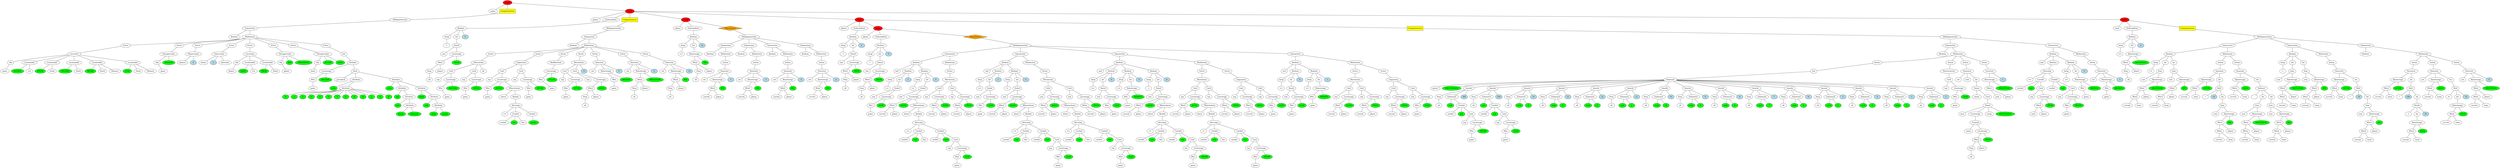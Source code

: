 graph tree{NODE0 [label="Stage" style=filled fillcolor="red"]
NODE0_1 [label="game"]
NODE0 -- NODE0_1
NODE0_2 [label="Computermoves"  style=filled shape=box fillcolor="yellow"]
NODE0_2_2 [label="Multigameaction" ]
NODE0_2_2_0 [label="Gameaction" ]
NODE0_2_2_0_1 [label="Boolean" ]
NODE0_2_2_0 -- NODE0_2_2_0_1
NODE0_2_2_0_2 [label="Multiaction" ]
NODE0_2_2_0_2_0 [label="Action" ]
NODE0_2_2_0_2_0_1 [label="Loccreate" ]
NODE0_2_2_0_2_0_1_2 [label="Obj" ]
NODE0_2_2_0_2_0_1_2_0 [label="game"]
NODE0_2_2_0_2_0_1_2 -- NODE0_2_2_0_2_0_1_2_0
NODE0_2_2_0_2_0_1 -- NODE0_2_2_0_2_0_1_2
NODE0_2_2_0_2_0_1_3 [label="Locationdef" ]
NODE0_2_2_0_2_0_1_3_1 [fillcolor="green" style=filled label="SOURCE"]
NODE0_2_2_0_2_0_1_3 -- NODE0_2_2_0_2_0_1_3_1
NODE0_2_2_0_2_0_1_3_2 [label="List"]
NODE0_2_2_0_2_0_1_3 -- NODE0_2_2_0_2_0_1_3_2
NODE0_2_2_0_2_0_1 -- NODE0_2_2_0_2_0_1_3
NODE0_2_2_0_2_0_1_4 [label="Locationdef" ]
NODE0_2_2_0_2_0_1_4_1 [fillcolor="green" style=filled label="STOCK"]
NODE0_2_2_0_2_0_1_4 -- NODE0_2_2_0_2_0_1_4_1
NODE0_2_2_0_2_0_1_4_2 [label="Stack"]
NODE0_2_2_0_2_0_1_4 -- NODE0_2_2_0_2_0_1_4_2
NODE0_2_2_0_2_0_1 -- NODE0_2_2_0_2_0_1_4
NODE0_2_2_0_2_0_1_5 [label="Locationdef" ]
NODE0_2_2_0_2_0_1_5_1 [fillcolor="green" style=filled label="DISCARD"]
NODE0_2_2_0_2_0_1_5 -- NODE0_2_2_0_2_0_1_5_1
NODE0_2_2_0_2_0_1_5_2 [label="Stack"]
NODE0_2_2_0_2_0_1_5 -- NODE0_2_2_0_2_0_1_5_2
NODE0_2_2_0_2_0_1 -- NODE0_2_2_0_2_0_1_5
NODE0_2_2_0_2_0_1_6 [label="Locationdef" ]
NODE0_2_2_0_2_0_1_6_1 [fillcolor="green" style=filled label="TRUMP"]
NODE0_2_2_0_2_0_1_6 -- NODE0_2_2_0_2_0_1_6_1
NODE0_2_2_0_2_0_1_6_2 [label="Stack"]
NODE0_2_2_0_2_0_1_6 -- NODE0_2_2_0_2_0_1_6_2
NODE0_2_2_0_2_0_1_6_3 [label="Memory"]
NODE0_2_2_0_2_0_1_6 -- NODE0_2_2_0_2_0_1_6_3
NODE0_2_2_0_2_0_1 -- NODE0_2_2_0_2_0_1_6
NODE0_2_2_0_2_0_1_7 [label="Locationdef" ]
NODE0_2_2_0_2_0_1_7_1 [fillcolor="green" style=filled label="LEAD"]
NODE0_2_2_0_2_0_1_7 -- NODE0_2_2_0_2_0_1_7_1
NODE0_2_2_0_2_0_1_7_2 [label="Stack"]
NODE0_2_2_0_2_0_1_7 -- NODE0_2_2_0_2_0_1_7_2
NODE0_2_2_0_2_0_1_7_3 [label="Memory"]
NODE0_2_2_0_2_0_1_7 -- NODE0_2_2_0_2_0_1_7_3
NODE0_2_2_0_2_0_1 -- NODE0_2_2_0_2_0_1_7
NODE0_2_2_0_2_0 -- NODE0_2_2_0_2_0_1
NODE0_2_2_0_2 -- NODE0_2_2_0_2_0
NODE0_2_2_0_2_1 [label="Action" ]
NODE0_2_2_0_2_1_1 [label="Storagecreate" ]
NODE0_2_2_0_2_1_1_2 [label="Obj" ]
NODE0_2_2_0_2_1_1_2_0 [label="game"]
NODE0_2_2_0_2_1_1_2 -- NODE0_2_2_0_2_1_1_2_0
NODE0_2_2_0_2_1_1 -- NODE0_2_2_0_2_1_1_2
NODE0_2_2_0_2_1_1_4 [fillcolor="green" style=filled label="BROKEN"]
NODE0_2_2_0_2_1_1 -- NODE0_2_2_0_2_1_1_4
NODE0_2_2_0_2_1 -- NODE0_2_2_0_2_1_1
NODE0_2_2_0_2 -- NODE0_2_2_0_2_1
NODE0_2_2_0_2_2 [label="Action" ]
NODE0_2_2_0_2_2_1 [label="Playercreate" ]
NODE0_2_2_0_2_2_1_1 [label="players"]
NODE0_2_2_0_2_2_1 -- NODE0_2_2_0_2_2_1_1
NODE0_2_2_0_2_2_1_2 [label="4" style=filled fillcolor="lightblue"]
NODE0_2_2_0_2_2_1 -- NODE0_2_2_0_2_2_1_2
NODE0_2_2_0_2_2 -- NODE0_2_2_0_2_2_1
NODE0_2_2_0_2 -- NODE0_2_2_0_2_2
NODE0_2_2_0_2_3 [label="Action" ]
NODE0_2_2_0_2_3_1 [label="Teamcreate" ]
NODE0_2_2_0_2_3_1_1 [label="teams"]
NODE0_2_2_0_2_3_1 -- NODE0_2_2_0_2_3_1_1
NODE0_2_2_0_2_3_1_2 [label="2" style=filled fillcolor="lightblue"]
NODE0_2_2_0_2_3_1 -- NODE0_2_2_0_2_3_1_2
NODE0_2_2_0_2_3_1_3 [label="alternate"]
NODE0_2_2_0_2_3_1 -- NODE0_2_2_0_2_3_1_3
NODE0_2_2_0_2_3 -- NODE0_2_2_0_2_3_1
NODE0_2_2_0_2 -- NODE0_2_2_0_2_3
NODE0_2_2_0_2_4 [label="Action" ]
NODE0_2_2_0_2_4_1 [label="Loccreate" ]
NODE0_2_2_0_2_4_1_2 [label="Obj" ]
NODE0_2_2_0_2_4_1_2_0 [label="player"]
NODE0_2_2_0_2_4_1_2 -- NODE0_2_2_0_2_4_1_2_0
NODE0_2_2_0_2_4_1 -- NODE0_2_2_0_2_4_1_2
NODE0_2_2_0_2_4_1_3 [label="Locationdef" ]
NODE0_2_2_0_2_4_1_3_1 [fillcolor="green" style=filled label="HAND"]
NODE0_2_2_0_2_4_1_3 -- NODE0_2_2_0_2_4_1_3_1
NODE0_2_2_0_2_4_1_3_2 [label="List"]
NODE0_2_2_0_2_4_1_3 -- NODE0_2_2_0_2_4_1_3_2
NODE0_2_2_0_2_4_1 -- NODE0_2_2_0_2_4_1_3
NODE0_2_2_0_2_4_1_4 [label="Locationdef" ]
NODE0_2_2_0_2_4_1_4_1 [fillcolor="green" style=filled label="TRICK"]
NODE0_2_2_0_2_4_1_4 -- NODE0_2_2_0_2_4_1_4_1
NODE0_2_2_0_2_4_1_4_2 [label="Stack"]
NODE0_2_2_0_2_4_1_4 -- NODE0_2_2_0_2_4_1_4_2
NODE0_2_2_0_2_4_1 -- NODE0_2_2_0_2_4_1_4
NODE0_2_2_0_2_4 -- NODE0_2_2_0_2_4_1
NODE0_2_2_0_2 -- NODE0_2_2_0_2_4
NODE0_2_2_0_2_5 [label="Action" ]
NODE0_2_2_0_2_5_1 [label="Storagecreate" ]
NODE0_2_2_0_2_5_1_2 [label="Obj" ]
NODE0_2_2_0_2_5_1_2_0 [label="player"]
NODE0_2_2_0_2_5_1_2 -- NODE0_2_2_0_2_5_1_2_0
NODE0_2_2_0_2_5_1 -- NODE0_2_2_0_2_5_1_2
NODE0_2_2_0_2_5_1_4 [fillcolor="green" style=filled label="BID"]
NODE0_2_2_0_2_5_1 -- NODE0_2_2_0_2_5_1_4
NODE0_2_2_0_2_5_1_6 [fillcolor="green" style=filled label="TRICKSWON"]
NODE0_2_2_0_2_5_1 -- NODE0_2_2_0_2_5_1_6
NODE0_2_2_0_2_5 -- NODE0_2_2_0_2_5_1
NODE0_2_2_0_2 -- NODE0_2_2_0_2_5
NODE0_2_2_0_2_6 [label="Action" ]
NODE0_2_2_0_2_6_1 [label="Storagecreate" ]
NODE0_2_2_0_2_6_1_2 [label="Obj" ]
NODE0_2_2_0_2_6_1_2_0 [label="team"]
NODE0_2_2_0_2_6_1_2 -- NODE0_2_2_0_2_6_1_2_0
NODE0_2_2_0_2_6_1 -- NODE0_2_2_0_2_6_1_2
NODE0_2_2_0_2_6_1_4 [fillcolor="green" style=filled label="SCORE"]
NODE0_2_2_0_2_6_1 -- NODE0_2_2_0_2_6_1_4
NODE0_2_2_0_2_6_1_6 [fillcolor="green" style=filled label="BAGS"]
NODE0_2_2_0_2_6_1 -- NODE0_2_2_0_2_6_1_6
NODE0_2_2_0_2_6 -- NODE0_2_2_0_2_6_1
NODE0_2_2_0_2 -- NODE0_2_2_0_2_6
NODE0_2_2_0_2_7 [label="Action" ]
NODE0_2_2_0_2_7_1 [label="Init" ]
NODE0_2_2_0_2_7_1_1 [label="Deckinit" ]
NODE0_2_2_0_2_7_1_1_0 [label="Locstorage" ]
NODE0_2_2_0_2_7_1_1_0_1 [label="Who" ]
NODE0_2_2_0_2_7_1_1_0_1_0 [label="game"]
NODE0_2_2_0_2_7_1_1_0_1 -- NODE0_2_2_0_2_7_1_1_0_1_0
NODE0_2_2_0_2_7_1_1_0 -- NODE0_2_2_0_2_7_1_1_0_1
NODE0_2_2_0_2_7_1_1_0_3 [fillcolor="green" style=filled label="DISCARD"]
NODE0_2_2_0_2_7_1_1_0 -- NODE0_2_2_0_2_7_1_1_0_3
NODE0_2_2_0_2_7_1_1 -- NODE0_2_2_0_2_7_1_1_0
NODE0_2_2_0_2_7_1_1_1 [label="Deck" ]
NODE0_2_2_0_2_7_1_1_1_1 [label="permdeck"]
NODE0_2_2_0_2_7_1_1_1 -- NODE0_2_2_0_2_7_1_1_1_1
NODE0_2_2_0_2_7_1_1_1_2 [label="Attribute" ]
NODE0_2_2_0_2_7_1_1_1_2_1 [fillcolor="green" style=filled label="rank"]
NODE0_2_2_0_2_7_1_1_1_2 -- NODE0_2_2_0_2_7_1_1_1_2_1
NODE0_2_2_0_2_7_1_1_1_2_2 [label="Attribute" ]
NODE0_2_2_0_2_7_1_1_1_2_2_1 [fillcolor="green" style=filled label="A"]
NODE0_2_2_0_2_7_1_1_1_2_2 -- NODE0_2_2_0_2_7_1_1_1_2_2_1
NODE0_2_2_0_2_7_1_1_1_2_2_3 [fillcolor="green" style=filled label="2"]
NODE0_2_2_0_2_7_1_1_1_2_2 -- NODE0_2_2_0_2_7_1_1_1_2_2_3
NODE0_2_2_0_2_7_1_1_1_2_2_5 [fillcolor="green" style=filled label="3"]
NODE0_2_2_0_2_7_1_1_1_2_2 -- NODE0_2_2_0_2_7_1_1_1_2_2_5
NODE0_2_2_0_2_7_1_1_1_2_2_7 [fillcolor="green" style=filled label="4"]
NODE0_2_2_0_2_7_1_1_1_2_2 -- NODE0_2_2_0_2_7_1_1_1_2_2_7
NODE0_2_2_0_2_7_1_1_1_2_2_9 [fillcolor="green" style=filled label="5"]
NODE0_2_2_0_2_7_1_1_1_2_2 -- NODE0_2_2_0_2_7_1_1_1_2_2_9
NODE0_2_2_0_2_7_1_1_1_2_2_11 [fillcolor="green" style=filled label="6"]
NODE0_2_2_0_2_7_1_1_1_2_2 -- NODE0_2_2_0_2_7_1_1_1_2_2_11
NODE0_2_2_0_2_7_1_1_1_2_2_13 [fillcolor="green" style=filled label="7"]
NODE0_2_2_0_2_7_1_1_1_2_2 -- NODE0_2_2_0_2_7_1_1_1_2_2_13
NODE0_2_2_0_2_7_1_1_1_2_2_15 [fillcolor="green" style=filled label="8"]
NODE0_2_2_0_2_7_1_1_1_2_2 -- NODE0_2_2_0_2_7_1_1_1_2_2_15
NODE0_2_2_0_2_7_1_1_1_2_2_17 [fillcolor="green" style=filled label="9"]
NODE0_2_2_0_2_7_1_1_1_2_2 -- NODE0_2_2_0_2_7_1_1_1_2_2_17
NODE0_2_2_0_2_7_1_1_1_2_2_19 [fillcolor="green" style=filled label="10"]
NODE0_2_2_0_2_7_1_1_1_2_2 -- NODE0_2_2_0_2_7_1_1_1_2_2_19
NODE0_2_2_0_2_7_1_1_1_2_2_21 [fillcolor="green" style=filled label="J"]
NODE0_2_2_0_2_7_1_1_1_2_2 -- NODE0_2_2_0_2_7_1_1_1_2_2_21
NODE0_2_2_0_2_7_1_1_1_2_2_23 [fillcolor="green" style=filled label="Q"]
NODE0_2_2_0_2_7_1_1_1_2_2 -- NODE0_2_2_0_2_7_1_1_1_2_2_23
NODE0_2_2_0_2_7_1_1_1_2_2_25 [fillcolor="green" style=filled label="K"]
NODE0_2_2_0_2_7_1_1_1_2_2 -- NODE0_2_2_0_2_7_1_1_1_2_2_25
NODE0_2_2_0_2_7_1_1_1_2 -- NODE0_2_2_0_2_7_1_1_1_2_2
NODE0_2_2_0_2_7_1_1_1 -- NODE0_2_2_0_2_7_1_1_1_2
NODE0_2_2_0_2_7_1_1_1_3 [label="Attribute" ]
NODE0_2_2_0_2_7_1_1_1_3_1 [fillcolor="green" style=filled label="color"]
NODE0_2_2_0_2_7_1_1_1_3 -- NODE0_2_2_0_2_7_1_1_1_3_1
NODE0_2_2_0_2_7_1_1_1_3_2 [label="Attribute" ]
NODE0_2_2_0_2_7_1_1_1_3_2_1 [fillcolor="green" style=filled label="red"]
NODE0_2_2_0_2_7_1_1_1_3_2 -- NODE0_2_2_0_2_7_1_1_1_3_2_1
NODE0_2_2_0_2_7_1_1_1_3_2_2 [label="Attribute" ]
NODE0_2_2_0_2_7_1_1_1_3_2_2_1 [fillcolor="green" style=filled label="suit"]
NODE0_2_2_0_2_7_1_1_1_3_2_2 -- NODE0_2_2_0_2_7_1_1_1_3_2_2_1
NODE0_2_2_0_2_7_1_1_1_3_2_2_2 [label="Attribute" ]
NODE0_2_2_0_2_7_1_1_1_3_2_2_2_1 [fillcolor="green" style=filled label="hearts"]
NODE0_2_2_0_2_7_1_1_1_3_2_2_2 -- NODE0_2_2_0_2_7_1_1_1_3_2_2_2_1
NODE0_2_2_0_2_7_1_1_1_3_2_2_2_3 [fillcolor="green" style=filled label="diamonds"]
NODE0_2_2_0_2_7_1_1_1_3_2_2_2 -- NODE0_2_2_0_2_7_1_1_1_3_2_2_2_3
NODE0_2_2_0_2_7_1_1_1_3_2_2 -- NODE0_2_2_0_2_7_1_1_1_3_2_2_2
NODE0_2_2_0_2_7_1_1_1_3_2 -- NODE0_2_2_0_2_7_1_1_1_3_2_2
NODE0_2_2_0_2_7_1_1_1_3 -- NODE0_2_2_0_2_7_1_1_1_3_2
NODE0_2_2_0_2_7_1_1_1_3_3 [label="Attribute" ]
NODE0_2_2_0_2_7_1_1_1_3_3_1 [fillcolor="green" style=filled label="black"]
NODE0_2_2_0_2_7_1_1_1_3_3 -- NODE0_2_2_0_2_7_1_1_1_3_3_1
NODE0_2_2_0_2_7_1_1_1_3_3_2 [label="Attribute" ]
NODE0_2_2_0_2_7_1_1_1_3_3_2_1 [fillcolor="green" style=filled label="suit"]
NODE0_2_2_0_2_7_1_1_1_3_3_2 -- NODE0_2_2_0_2_7_1_1_1_3_3_2_1
NODE0_2_2_0_2_7_1_1_1_3_3_2_2 [label="Attribute" ]
NODE0_2_2_0_2_7_1_1_1_3_3_2_2_1 [fillcolor="green" style=filled label="clubs"]
NODE0_2_2_0_2_7_1_1_1_3_3_2_2 -- NODE0_2_2_0_2_7_1_1_1_3_3_2_2_1
NODE0_2_2_0_2_7_1_1_1_3_3_2_2_3 [fillcolor="green" style=filled label="spades"]
NODE0_2_2_0_2_7_1_1_1_3_3_2_2 -- NODE0_2_2_0_2_7_1_1_1_3_3_2_2_3
NODE0_2_2_0_2_7_1_1_1_3_3_2 -- NODE0_2_2_0_2_7_1_1_1_3_3_2_2
NODE0_2_2_0_2_7_1_1_1_3_3 -- NODE0_2_2_0_2_7_1_1_1_3_3_2
NODE0_2_2_0_2_7_1_1_1_3 -- NODE0_2_2_0_2_7_1_1_1_3_3
NODE0_2_2_0_2_7_1_1_1 -- NODE0_2_2_0_2_7_1_1_1_3
NODE0_2_2_0_2_7_1_1 -- NODE0_2_2_0_2_7_1_1_1
NODE0_2_2_0_2_7_1 -- NODE0_2_2_0_2_7_1_1
NODE0_2_2_0_2_7 -- NODE0_2_2_0_2_7_1
NODE0_2_2_0_2 -- NODE0_2_2_0_2_7
NODE0_2_2_0 -- NODE0_2_2_0_2
NODE0_2_2 -- NODE0_2_2_0
NODE0_2 -- NODE0_2_2
NODE0 -- NODE0_2
NODE0_3 [label="Stage"  style=filled fillcolor="red"]
NODE0_3_2 [label="player"]
NODE0_3 -- NODE0_3_2
NODE0_3_3 [label="Endcondition" ]
NODE0_3_3_2 [label="Boolean" ]
NODE0_3_3_2_1 [label="Intop" ]
NODE0_3_3_2_1_0 [label=">"]
NODE0_3_3_2_1 -- NODE0_3_3_2_1_0
NODE0_3_3_2 -- NODE0_3_3_2_1
NODE0_3_3_2_2 [label="Int" ]
NODE0_3_3_2_2_0 [label="Sizeof" ]
NODE0_3_3_2_2_0_1 [label="size"]
NODE0_3_3_2_2_0 -- NODE0_3_3_2_2_0_1
NODE0_3_3_2_2_0_2 [label="Locstorage" ]
NODE0_3_3_2_2_0_2_1 [label="Who2" ]
NODE0_3_3_2_2_0_2_1_1 [label="Posq" ]
NODE0_3_3_2_2_0_2_1_1_0 [label="all"]
NODE0_3_3_2_2_0_2_1_1 -- NODE0_3_3_2_2_0_2_1_1_0
NODE0_3_3_2_2_0_2_1 -- NODE0_3_3_2_2_0_2_1_1
NODE0_3_3_2_2_0_2_1_2 [label="player"]
NODE0_3_3_2_2_0_2_1 -- NODE0_3_3_2_2_0_2_1_2
NODE0_3_3_2_2_0_2 -- NODE0_3_3_2_2_0_2_1
NODE0_3_3_2_2_0_2_3 [fillcolor="green" style=filled label="TRICK"]
NODE0_3_3_2_2_0_2 -- NODE0_3_3_2_2_0_2_3
NODE0_3_3_2_2_0 -- NODE0_3_3_2_2_0_2
NODE0_3_3_2_2 -- NODE0_3_3_2_2_0
NODE0_3_3_2 -- NODE0_3_3_2_2
NODE0_3_3_2_3 [label="0" style=filled fillcolor="lightblue"]
NODE0_3_3_2 -- NODE0_3_3_2_3
NODE0_3_3 -- NODE0_3_3_2
NODE0_3 -- NODE0_3_3
NODE0_3_4 [label="Computermoves"  style=filled shape=box fillcolor="yellow"]
NODE0_3_4_2 [label="Multigameaction" ]
NODE0_3_4_2_0 [label="Gameaction" ]
NODE0_3_4_2_0_1 [label="Boolean" ]
NODE0_3_4_2_0 -- NODE0_3_4_2_0_1
NODE0_3_4_2_0_2 [label="Multiaction" ]
NODE0_3_4_2_0_2_0 [label="Action" ]
NODE0_3_4_2_0_2_0_1 [label="Moveaction" ]
NODE0_3_4_2_0_2_0_1_1 [label="Card" ]
NODE0_3_4_2_0_2_0_1_1_1 [label="top"]
NODE0_3_4_2_0_2_0_1_1 -- NODE0_3_4_2_0_2_0_1_1_1
NODE0_3_4_2_0_2_0_1_1_2 [label="Locstorage" ]
NODE0_3_4_2_0_2_0_1_1_2_1 [label="Who" ]
NODE0_3_4_2_0_2_0_1_1_2_1_0 [label="game"]
NODE0_3_4_2_0_2_0_1_1_2_1 -- NODE0_3_4_2_0_2_0_1_1_2_1_0
NODE0_3_4_2_0_2_0_1_1_2 -- NODE0_3_4_2_0_2_0_1_1_2_1
NODE0_3_4_2_0_2_0_1_1_2_3 [fillcolor="green" style=filled label="DISCARD"]
NODE0_3_4_2_0_2_0_1_1_2 -- NODE0_3_4_2_0_2_0_1_1_2_3
NODE0_3_4_2_0_2_0_1_1 -- NODE0_3_4_2_0_2_0_1_1_2
NODE0_3_4_2_0_2_0_1 -- NODE0_3_4_2_0_2_0_1_1
NODE0_3_4_2_0_2_0_1_2 [label="Card" ]
NODE0_3_4_2_0_2_0_1_2_1 [label="top"]
NODE0_3_4_2_0_2_0_1_2 -- NODE0_3_4_2_0_2_0_1_2_1
NODE0_3_4_2_0_2_0_1_2_2 [label="Locstorage" ]
NODE0_3_4_2_0_2_0_1_2_2_1 [label="Who" ]
NODE0_3_4_2_0_2_0_1_2_2_1_0 [label="game"]
NODE0_3_4_2_0_2_0_1_2_2_1 -- NODE0_3_4_2_0_2_0_1_2_2_1_0
NODE0_3_4_2_0_2_0_1_2_2 -- NODE0_3_4_2_0_2_0_1_2_2_1
NODE0_3_4_2_0_2_0_1_2_2_3 [fillcolor="green" style=filled label="STOCK"]
NODE0_3_4_2_0_2_0_1_2_2 -- NODE0_3_4_2_0_2_0_1_2_2_3
NODE0_3_4_2_0_2_0_1_2 -- NODE0_3_4_2_0_2_0_1_2_2
NODE0_3_4_2_0_2_0_1 -- NODE0_3_4_2_0_2_0_1_2
NODE0_3_4_2_0_2_0_1_3 [label="all"]
NODE0_3_4_2_0_2_0_1 -- NODE0_3_4_2_0_2_0_1_3
NODE0_3_4_2_0_2_0 -- NODE0_3_4_2_0_2_0_1
NODE0_3_4_2_0_2 -- NODE0_3_4_2_0_2_0
NODE0_3_4_2_0_2_1 [label="Action" ]
NODE0_3_4_2_0_2_1_1 [label="Copyaction" ]
NODE0_3_4_2_0_2_1_1_1 [label="Card" ]
NODE0_3_4_2_0_2_1_1_1_1 [label="top"]
NODE0_3_4_2_0_2_1_1_1 -- NODE0_3_4_2_0_2_1_1_1_1
NODE0_3_4_2_0_2_1_1_1_2 [label="Locstorage" ]
NODE0_3_4_2_0_2_1_1_1_2_1 [label="Who" ]
NODE0_3_4_2_0_2_1_1_1_2_1_0 [label="game"]
NODE0_3_4_2_0_2_1_1_1_2_1 -- NODE0_3_4_2_0_2_1_1_1_2_1_0
NODE0_3_4_2_0_2_1_1_1_2 -- NODE0_3_4_2_0_2_1_1_1_2_1
NODE0_3_4_2_0_2_1_1_1_2_3 [fillcolor="green" style=filled label="STOCK"]
NODE0_3_4_2_0_2_1_1_1_2 -- NODE0_3_4_2_0_2_1_1_1_2_3
NODE0_3_4_2_0_2_1_1_1_2_4 [label="Whereclause" ]
NODE0_3_4_2_0_2_1_1_1_2_4_0 [label="where"]
NODE0_3_4_2_0_2_1_1_1_2_4 -- NODE0_3_4_2_0_2_1_1_1_2_4_0
NODE0_3_4_2_0_2_1_1_1_2_4_1 [label="Boolatt" ]
NODE0_3_4_2_0_2_1_1_1_2_4_1_1 [label="Attrcomp" ]
NODE0_3_4_2_0_2_1_1_1_2_4_1_1_0 [label="=="]
NODE0_3_4_2_0_2_1_1_1_2_4_1_1 -- NODE0_3_4_2_0_2_1_1_1_2_4_1_1_0
NODE0_3_4_2_0_2_1_1_1_2_4_1_1_1 [label="Cardatt" ]
NODE0_3_4_2_0_2_1_1_1_2_4_1_1_1_1 [label="cardatt"]
NODE0_3_4_2_0_2_1_1_1_2_4_1_1_1 -- NODE0_3_4_2_0_2_1_1_1_2_4_1_1_1_1
NODE0_3_4_2_0_2_1_1_1_2_4_1_1_1_2 [fillcolor="green" style=filled label="suit"]
NODE0_3_4_2_0_2_1_1_1_2_4_1_1_1 -- NODE0_3_4_2_0_2_1_1_1_2_4_1_1_1_2
NODE0_3_4_2_0_2_1_1_1_2_4_1_1_1_3 [label="this"]
NODE0_3_4_2_0_2_1_1_1_2_4_1_1_1 -- NODE0_3_4_2_0_2_1_1_1_2_4_1_1_1_3
NODE0_3_4_2_0_2_1_1_1_2_4_1_1 -- NODE0_3_4_2_0_2_1_1_1_2_4_1_1_1
NODE0_3_4_2_0_2_1_1_1_2_4_1_1_2 [label="Cardatt" ]
NODE0_3_4_2_0_2_1_1_1_2_4_1_1_2_0 [fillcolor="green" style=filled label="spades"]
NODE0_3_4_2_0_2_1_1_1_2_4_1_1_2 -- NODE0_3_4_2_0_2_1_1_1_2_4_1_1_2_0
NODE0_3_4_2_0_2_1_1_1_2_4_1_1 -- NODE0_3_4_2_0_2_1_1_1_2_4_1_1_2
NODE0_3_4_2_0_2_1_1_1_2_4_1 -- NODE0_3_4_2_0_2_1_1_1_2_4_1_1
NODE0_3_4_2_0_2_1_1_1_2_4 -- NODE0_3_4_2_0_2_1_1_1_2_4_1
NODE0_3_4_2_0_2_1_1_1_2 -- NODE0_3_4_2_0_2_1_1_1_2_4
NODE0_3_4_2_0_2_1_1_1 -- NODE0_3_4_2_0_2_1_1_1_2
NODE0_3_4_2_0_2_1_1 -- NODE0_3_4_2_0_2_1_1_1
NODE0_3_4_2_0_2_1_1_2 [label="Card" ]
NODE0_3_4_2_0_2_1_1_2_1 [label="top"]
NODE0_3_4_2_0_2_1_1_2 -- NODE0_3_4_2_0_2_1_1_2_1
NODE0_3_4_2_0_2_1_1_2_2 [label="Locstorage" ]
NODE0_3_4_2_0_2_1_1_2_2_1 [label="Who" ]
NODE0_3_4_2_0_2_1_1_2_2_1_0 [label="game"]
NODE0_3_4_2_0_2_1_1_2_2_1 -- NODE0_3_4_2_0_2_1_1_2_2_1_0
NODE0_3_4_2_0_2_1_1_2_2 -- NODE0_3_4_2_0_2_1_1_2_2_1
NODE0_3_4_2_0_2_1_1_2_2_3 [fillcolor="green" style=filled label="TRUMP"]
NODE0_3_4_2_0_2_1_1_2_2 -- NODE0_3_4_2_0_2_1_1_2_2_3
NODE0_3_4_2_0_2_1_1_2 -- NODE0_3_4_2_0_2_1_1_2_2
NODE0_3_4_2_0_2_1_1 -- NODE0_3_4_2_0_2_1_1_2
NODE0_3_4_2_0_2_1 -- NODE0_3_4_2_0_2_1_1
NODE0_3_4_2_0_2 -- NODE0_3_4_2_0_2_1
NODE0_3_4_2_0_2_2 [label="Action" ]
NODE0_3_4_2_0_2_2_1 [label="Shuffleaction" ]
NODE0_3_4_2_0_2_2_1_1 [label="Locstorage" ]
NODE0_3_4_2_0_2_2_1_1_1 [label="Who" ]
NODE0_3_4_2_0_2_2_1_1_1_0 [label="game"]
NODE0_3_4_2_0_2_2_1_1_1 -- NODE0_3_4_2_0_2_2_1_1_1_0
NODE0_3_4_2_0_2_2_1_1 -- NODE0_3_4_2_0_2_2_1_1_1
NODE0_3_4_2_0_2_2_1_1_3 [fillcolor="green" style=filled label="STOCK"]
NODE0_3_4_2_0_2_2_1_1 -- NODE0_3_4_2_0_2_2_1_1_3
NODE0_3_4_2_0_2_2_1 -- NODE0_3_4_2_0_2_2_1_1
NODE0_3_4_2_0_2_2 -- NODE0_3_4_2_0_2_2_1
NODE0_3_4_2_0_2 -- NODE0_3_4_2_0_2_2
NODE0_3_4_2_0_2_3 [label="Action" ]
NODE0_3_4_2_0_2_3_1 [label="Moveaction" ]
NODE0_3_4_2_0_2_3_1_1 [label="Card" ]
NODE0_3_4_2_0_2_3_1_1_1 [label="top"]
NODE0_3_4_2_0_2_3_1_1 -- NODE0_3_4_2_0_2_3_1_1_1
NODE0_3_4_2_0_2_3_1_1_2 [label="Locstorage" ]
NODE0_3_4_2_0_2_3_1_1_2_1 [label="Who" ]
NODE0_3_4_2_0_2_3_1_1_2_1_0 [label="game"]
NODE0_3_4_2_0_2_3_1_1_2_1 -- NODE0_3_4_2_0_2_3_1_1_2_1_0
NODE0_3_4_2_0_2_3_1_1_2 -- NODE0_3_4_2_0_2_3_1_1_2_1
NODE0_3_4_2_0_2_3_1_1_2_3 [fillcolor="green" style=filled label="STOCK"]
NODE0_3_4_2_0_2_3_1_1_2 -- NODE0_3_4_2_0_2_3_1_1_2_3
NODE0_3_4_2_0_2_3_1_1 -- NODE0_3_4_2_0_2_3_1_1_2
NODE0_3_4_2_0_2_3_1 -- NODE0_3_4_2_0_2_3_1_1
NODE0_3_4_2_0_2_3_1_2 [label="Card" ]
NODE0_3_4_2_0_2_3_1_2_1 [label="top"]
NODE0_3_4_2_0_2_3_1_2 -- NODE0_3_4_2_0_2_3_1_2_1
NODE0_3_4_2_0_2_3_1_2_2 [label="Locstorage" ]
NODE0_3_4_2_0_2_3_1_2_2_1 [label="Who2" ]
NODE0_3_4_2_0_2_3_1_2_2_1_1 [label="Posq" ]
NODE0_3_4_2_0_2_3_1_2_2_1_1_0 [label="all"]
NODE0_3_4_2_0_2_3_1_2_2_1_1 -- NODE0_3_4_2_0_2_3_1_2_2_1_1_0
NODE0_3_4_2_0_2_3_1_2_2_1 -- NODE0_3_4_2_0_2_3_1_2_2_1_1
NODE0_3_4_2_0_2_3_1_2_2_1_2 [label="player"]
NODE0_3_4_2_0_2_3_1_2_2_1 -- NODE0_3_4_2_0_2_3_1_2_2_1_2
NODE0_3_4_2_0_2_3_1_2_2 -- NODE0_3_4_2_0_2_3_1_2_2_1
NODE0_3_4_2_0_2_3_1_2_2_3 [fillcolor="green" style=filled label="HAND"]
NODE0_3_4_2_0_2_3_1_2_2 -- NODE0_3_4_2_0_2_3_1_2_2_3
NODE0_3_4_2_0_2_3_1_2 -- NODE0_3_4_2_0_2_3_1_2_2
NODE0_3_4_2_0_2_3_1 -- NODE0_3_4_2_0_2_3_1_2
NODE0_3_4_2_0_2_3_1_3 [label="13" style=filled fillcolor="lightblue"]
NODE0_3_4_2_0_2_3_1 -- NODE0_3_4_2_0_2_3_1_3
NODE0_3_4_2_0_2_3 -- NODE0_3_4_2_0_2_3_1
NODE0_3_4_2_0_2 -- NODE0_3_4_2_0_2_3
NODE0_3_4_2_0_2_4 [label="Action" ]
NODE0_3_4_2_0_2_4_1 [label="Setaction" ]
NODE0_3_4_2_0_2_4_1_0 [label="set"]
NODE0_3_4_2_0_2_4_1 -- NODE0_3_4_2_0_2_4_1_0
NODE0_3_4_2_0_2_4_1_1 [label="Rawstorage" ]
NODE0_3_4_2_0_2_4_1_1_1 [label="Who" ]
NODE0_3_4_2_0_2_4_1_1_1_0 [label="game"]
NODE0_3_4_2_0_2_4_1_1_1 -- NODE0_3_4_2_0_2_4_1_1_1_0
NODE0_3_4_2_0_2_4_1_1 -- NODE0_3_4_2_0_2_4_1_1_1
NODE0_3_4_2_0_2_4_1_1_3 [fillcolor="green" style=filled label="BROKEN"]
NODE0_3_4_2_0_2_4_1_1 -- NODE0_3_4_2_0_2_4_1_1_3
NODE0_3_4_2_0_2_4_1 -- NODE0_3_4_2_0_2_4_1_1
NODE0_3_4_2_0_2_4_1_2 [label="0" style=filled fillcolor="lightblue"]
NODE0_3_4_2_0_2_4_1 -- NODE0_3_4_2_0_2_4_1_2
NODE0_3_4_2_0_2_4 -- NODE0_3_4_2_0_2_4_1
NODE0_3_4_2_0_2 -- NODE0_3_4_2_0_2_4
NODE0_3_4_2_0_2_5 [label="Action" ]
NODE0_3_4_2_0_2_5_1 [label="Setaction" ]
NODE0_3_4_2_0_2_5_1_0 [label="set"]
NODE0_3_4_2_0_2_5_1 -- NODE0_3_4_2_0_2_5_1_0
NODE0_3_4_2_0_2_5_1_1 [label="Rawstorage" ]
NODE0_3_4_2_0_2_5_1_1_1 [label="Who2" ]
NODE0_3_4_2_0_2_5_1_1_1_1 [label="Posq" ]
NODE0_3_4_2_0_2_5_1_1_1_1_0 [label="all"]
NODE0_3_4_2_0_2_5_1_1_1_1 -- NODE0_3_4_2_0_2_5_1_1_1_1_0
NODE0_3_4_2_0_2_5_1_1_1 -- NODE0_3_4_2_0_2_5_1_1_1_1
NODE0_3_4_2_0_2_5_1_1_1_2 [label="player"]
NODE0_3_4_2_0_2_5_1_1_1 -- NODE0_3_4_2_0_2_5_1_1_1_2
NODE0_3_4_2_0_2_5_1_1 -- NODE0_3_4_2_0_2_5_1_1_1
NODE0_3_4_2_0_2_5_1_1_3 [fillcolor="green" style=filled label="TRICKSWON"]
NODE0_3_4_2_0_2_5_1_1 -- NODE0_3_4_2_0_2_5_1_1_3
NODE0_3_4_2_0_2_5_1 -- NODE0_3_4_2_0_2_5_1_1
NODE0_3_4_2_0_2_5_1_2 [label="0" style=filled fillcolor="lightblue"]
NODE0_3_4_2_0_2_5_1 -- NODE0_3_4_2_0_2_5_1_2
NODE0_3_4_2_0_2_5 -- NODE0_3_4_2_0_2_5_1
NODE0_3_4_2_0_2 -- NODE0_3_4_2_0_2_5
NODE0_3_4_2_0_2_6 [label="Action" ]
NODE0_3_4_2_0_2_6_1 [label="Setaction" ]
NODE0_3_4_2_0_2_6_1_0 [label="set"]
NODE0_3_4_2_0_2_6_1 -- NODE0_3_4_2_0_2_6_1_0
NODE0_3_4_2_0_2_6_1_1 [label="Rawstorage" ]
NODE0_3_4_2_0_2_6_1_1_1 [label="Who2" ]
NODE0_3_4_2_0_2_6_1_1_1_1 [label="Posq" ]
NODE0_3_4_2_0_2_6_1_1_1_1_0 [label="all"]
NODE0_3_4_2_0_2_6_1_1_1_1 -- NODE0_3_4_2_0_2_6_1_1_1_1_0
NODE0_3_4_2_0_2_6_1_1_1 -- NODE0_3_4_2_0_2_6_1_1_1_1
NODE0_3_4_2_0_2_6_1_1_1_2 [label="player"]
NODE0_3_4_2_0_2_6_1_1_1 -- NODE0_3_4_2_0_2_6_1_1_1_2
NODE0_3_4_2_0_2_6_1_1 -- NODE0_3_4_2_0_2_6_1_1_1
NODE0_3_4_2_0_2_6_1_1_3 [fillcolor="green" style=filled label="BID"]
NODE0_3_4_2_0_2_6_1_1 -- NODE0_3_4_2_0_2_6_1_1_3
NODE0_3_4_2_0_2_6_1 -- NODE0_3_4_2_0_2_6_1_1
NODE0_3_4_2_0_2_6_1_2 [label="14" style=filled fillcolor="lightblue"]
NODE0_3_4_2_0_2_6_1 -- NODE0_3_4_2_0_2_6_1_2
NODE0_3_4_2_0_2_6 -- NODE0_3_4_2_0_2_6_1
NODE0_3_4_2_0_2 -- NODE0_3_4_2_0_2_6
NODE0_3_4_2_0 -- NODE0_3_4_2_0_2
NODE0_3_4_2 -- NODE0_3_4_2_0
NODE0_3_4 -- NODE0_3_4_2
NODE0_3 -- NODE0_3_4
NODE0_3_5 [label="Stage"  style=filled fillcolor="red"]
NODE0_3_5_2 [label="player"]
NODE0_3_5 -- NODE0_3_5_2
NODE0_3_5_3 [label="Endcondition" ]
NODE0_3_5_3_2 [label="Boolean" ]
NODE0_3_5_3_2_1 [label="Intop" ]
NODE0_3_5_3_2_1_0 [label="<="]
NODE0_3_5_3_2_1 -- NODE0_3_5_3_2_1_0
NODE0_3_5_3_2 -- NODE0_3_5_3_2_1
NODE0_3_5_3_2_2 [label="Int" ]
NODE0_3_5_3_2_2_0 [label="Rawstorage" ]
NODE0_3_5_3_2_2_0_1 [label="Who2" ]
NODE0_3_5_3_2_2_0_1_1 [label="Posq" ]
NODE0_3_5_3_2_2_0_1_1_0 [label="all"]
NODE0_3_5_3_2_2_0_1_1 -- NODE0_3_5_3_2_2_0_1_1_0
NODE0_3_5_3_2_2_0_1 -- NODE0_3_5_3_2_2_0_1_1
NODE0_3_5_3_2_2_0_1_2 [label="player"]
NODE0_3_5_3_2_2_0_1 -- NODE0_3_5_3_2_2_0_1_2
NODE0_3_5_3_2_2_0 -- NODE0_3_5_3_2_2_0_1
NODE0_3_5_3_2_2_0_3 [fillcolor="green" style=filled label="BID"]
NODE0_3_5_3_2_2_0 -- NODE0_3_5_3_2_2_0_3
NODE0_3_5_3_2_2 -- NODE0_3_5_3_2_2_0
NODE0_3_5_3_2 -- NODE0_3_5_3_2_2
NODE0_3_5_3_2_3 [label="13" style=filled fillcolor="lightblue"]
NODE0_3_5_3_2 -- NODE0_3_5_3_2_3
NODE0_3_5_3 -- NODE0_3_5_3_2
NODE0_3_5 -- NODE0_3_5_3
NODE0_3_5_4 [label="Playermoves"  style=filled shape=diamond fillcolor="orange"]
NODE0_3_5_4_2 [label="Multigameaction" ]
NODE0_3_5_4_2_0 [label="Gameaction" ]
NODE0_3_5_4_2_0_1 [label="Boolean" ]
NODE0_3_5_4_2_0 -- NODE0_3_5_4_2_0_1
NODE0_3_5_4_2_0_2 [label="Multiaction" ]
NODE0_3_5_4_2_0_2_0 [label="Action" ]
NODE0_3_5_4_2_0_2_0_1 [label="Setaction" ]
NODE0_3_5_4_2_0_2_0_1_0 [label="set"]
NODE0_3_5_4_2_0_2_0_1 -- NODE0_3_5_4_2_0_2_0_1_0
NODE0_3_5_4_2_0_2_0_1_1 [label="Rawstorage" ]
NODE0_3_5_4_2_0_2_0_1_1_1 [label="Who2" ]
NODE0_3_5_4_2_0_2_0_1_1_1_1 [label="current"]
NODE0_3_5_4_2_0_2_0_1_1_1 -- NODE0_3_5_4_2_0_2_0_1_1_1_1
NODE0_3_5_4_2_0_2_0_1_1_1_2 [label="player"]
NODE0_3_5_4_2_0_2_0_1_1_1 -- NODE0_3_5_4_2_0_2_0_1_1_1_2
NODE0_3_5_4_2_0_2_0_1_1 -- NODE0_3_5_4_2_0_2_0_1_1_1
NODE0_3_5_4_2_0_2_0_1_1_3 [fillcolor="green" style=filled label="BID"]
NODE0_3_5_4_2_0_2_0_1_1 -- NODE0_3_5_4_2_0_2_0_1_1_3
NODE0_3_5_4_2_0_2_0_1 -- NODE0_3_5_4_2_0_2_0_1_1
NODE0_3_5_4_2_0_2_0_1_2 [label="1" style=filled fillcolor="lightblue"]
NODE0_3_5_4_2_0_2_0_1 -- NODE0_3_5_4_2_0_2_0_1_2
NODE0_3_5_4_2_0_2_0 -- NODE0_3_5_4_2_0_2_0_1
NODE0_3_5_4_2_0_2 -- NODE0_3_5_4_2_0_2_0
NODE0_3_5_4_2_0 -- NODE0_3_5_4_2_0_2
NODE0_3_5_4_2 -- NODE0_3_5_4_2_0
NODE0_3_5_4_2_1 [label="Gameaction" ]
NODE0_3_5_4_2_1_1 [label="Boolean" ]
NODE0_3_5_4_2_1 -- NODE0_3_5_4_2_1_1
NODE0_3_5_4_2_1_2 [label="Multiaction" ]
NODE0_3_5_4_2_1_2_0 [label="Action" ]
NODE0_3_5_4_2_1_2_0_1 [label="Setaction" ]
NODE0_3_5_4_2_1_2_0_1_0 [label="set"]
NODE0_3_5_4_2_1_2_0_1 -- NODE0_3_5_4_2_1_2_0_1_0
NODE0_3_5_4_2_1_2_0_1_1 [label="Rawstorage" ]
NODE0_3_5_4_2_1_2_0_1_1_1 [label="Who2" ]
NODE0_3_5_4_2_1_2_0_1_1_1_1 [label="current"]
NODE0_3_5_4_2_1_2_0_1_1_1 -- NODE0_3_5_4_2_1_2_0_1_1_1_1
NODE0_3_5_4_2_1_2_0_1_1_1_2 [label="player"]
NODE0_3_5_4_2_1_2_0_1_1_1 -- NODE0_3_5_4_2_1_2_0_1_1_1_2
NODE0_3_5_4_2_1_2_0_1_1 -- NODE0_3_5_4_2_1_2_0_1_1_1
NODE0_3_5_4_2_1_2_0_1_1_3 [fillcolor="green" style=filled label="BID"]
NODE0_3_5_4_2_1_2_0_1_1 -- NODE0_3_5_4_2_1_2_0_1_1_3
NODE0_3_5_4_2_1_2_0_1 -- NODE0_3_5_4_2_1_2_0_1_1
NODE0_3_5_4_2_1_2_0_1_2 [label="2" style=filled fillcolor="lightblue"]
NODE0_3_5_4_2_1_2_0_1 -- NODE0_3_5_4_2_1_2_0_1_2
NODE0_3_5_4_2_1_2_0 -- NODE0_3_5_4_2_1_2_0_1
NODE0_3_5_4_2_1_2 -- NODE0_3_5_4_2_1_2_0
NODE0_3_5_4_2_1 -- NODE0_3_5_4_2_1_2
NODE0_3_5_4_2 -- NODE0_3_5_4_2_1
NODE0_3_5_4_2_2 [label="Gameaction" ]
NODE0_3_5_4_2_2_1 [label="Boolean" ]
NODE0_3_5_4_2_2 -- NODE0_3_5_4_2_2_1
NODE0_3_5_4_2_2_2 [label="Multiaction" ]
NODE0_3_5_4_2_2_2_0 [label="Action" ]
NODE0_3_5_4_2_2_2_0_1 [label="Setaction" ]
NODE0_3_5_4_2_2_2_0_1_0 [label="set"]
NODE0_3_5_4_2_2_2_0_1 -- NODE0_3_5_4_2_2_2_0_1_0
NODE0_3_5_4_2_2_2_0_1_1 [label="Rawstorage" ]
NODE0_3_5_4_2_2_2_0_1_1_1 [label="Who2" ]
NODE0_3_5_4_2_2_2_0_1_1_1_1 [label="current"]
NODE0_3_5_4_2_2_2_0_1_1_1 -- NODE0_3_5_4_2_2_2_0_1_1_1_1
NODE0_3_5_4_2_2_2_0_1_1_1_2 [label="player"]
NODE0_3_5_4_2_2_2_0_1_1_1 -- NODE0_3_5_4_2_2_2_0_1_1_1_2
NODE0_3_5_4_2_2_2_0_1_1 -- NODE0_3_5_4_2_2_2_0_1_1_1
NODE0_3_5_4_2_2_2_0_1_1_3 [fillcolor="green" style=filled label="BID"]
NODE0_3_5_4_2_2_2_0_1_1 -- NODE0_3_5_4_2_2_2_0_1_1_3
NODE0_3_5_4_2_2_2_0_1 -- NODE0_3_5_4_2_2_2_0_1_1
NODE0_3_5_4_2_2_2_0_1_2 [label="3" style=filled fillcolor="lightblue"]
NODE0_3_5_4_2_2_2_0_1 -- NODE0_3_5_4_2_2_2_0_1_2
NODE0_3_5_4_2_2_2_0 -- NODE0_3_5_4_2_2_2_0_1
NODE0_3_5_4_2_2_2 -- NODE0_3_5_4_2_2_2_0
NODE0_3_5_4_2_2 -- NODE0_3_5_4_2_2_2
NODE0_3_5_4_2 -- NODE0_3_5_4_2_2
NODE0_3_5_4_2_3 [label="Gameaction" ]
NODE0_3_5_4_2_3_1 [label="Boolean" ]
NODE0_3_5_4_2_3 -- NODE0_3_5_4_2_3_1
NODE0_3_5_4_2_3_2 [label="Multiaction" ]
NODE0_3_5_4_2_3_2_0 [label="Action" ]
NODE0_3_5_4_2_3_2_0_1 [label="Setaction" ]
NODE0_3_5_4_2_3_2_0_1_0 [label="set"]
NODE0_3_5_4_2_3_2_0_1 -- NODE0_3_5_4_2_3_2_0_1_0
NODE0_3_5_4_2_3_2_0_1_1 [label="Rawstorage" ]
NODE0_3_5_4_2_3_2_0_1_1_1 [label="Who2" ]
NODE0_3_5_4_2_3_2_0_1_1_1_1 [label="current"]
NODE0_3_5_4_2_3_2_0_1_1_1 -- NODE0_3_5_4_2_3_2_0_1_1_1_1
NODE0_3_5_4_2_3_2_0_1_1_1_2 [label="player"]
NODE0_3_5_4_2_3_2_0_1_1_1 -- NODE0_3_5_4_2_3_2_0_1_1_1_2
NODE0_3_5_4_2_3_2_0_1_1 -- NODE0_3_5_4_2_3_2_0_1_1_1
NODE0_3_5_4_2_3_2_0_1_1_3 [fillcolor="green" style=filled label="BID"]
NODE0_3_5_4_2_3_2_0_1_1 -- NODE0_3_5_4_2_3_2_0_1_1_3
NODE0_3_5_4_2_3_2_0_1 -- NODE0_3_5_4_2_3_2_0_1_1
NODE0_3_5_4_2_3_2_0_1_2 [label="4" style=filled fillcolor="lightblue"]
NODE0_3_5_4_2_3_2_0_1 -- NODE0_3_5_4_2_3_2_0_1_2
NODE0_3_5_4_2_3_2_0 -- NODE0_3_5_4_2_3_2_0_1
NODE0_3_5_4_2_3_2 -- NODE0_3_5_4_2_3_2_0
NODE0_3_5_4_2_3 -- NODE0_3_5_4_2_3_2
NODE0_3_5_4_2 -- NODE0_3_5_4_2_3
NODE0_3_5_4 -- NODE0_3_5_4_2
NODE0_3_5 -- NODE0_3_5_4
NODE0_3 -- NODE0_3_5
NODE0_3_6 [label="Stage"  style=filled fillcolor="red"]
NODE0_3_6_2 [label="player"]
NODE0_3_6 -- NODE0_3_6_2
NODE0_3_6_3 [label="Endcondition" ]
NODE0_3_6_3_2 [label="Boolean" ]
NODE0_3_6_3_2_1 [label="Intop" ]
NODE0_3_6_3_2_1_0 [label=">"]
NODE0_3_6_3_2_1 -- NODE0_3_6_3_2_1_0
NODE0_3_6_3_2 -- NODE0_3_6_3_2_1
NODE0_3_6_3_2_2 [label="Int" ]
NODE0_3_6_3_2_2_0 [label="Sizeof" ]
NODE0_3_6_3_2_2_0_1 [label="size"]
NODE0_3_6_3_2_2_0 -- NODE0_3_6_3_2_2_0_1
NODE0_3_6_3_2_2_0_2 [label="Locstorage" ]
NODE0_3_6_3_2_2_0_2_1 [label="Who2" ]
NODE0_3_6_3_2_2_0_2_1_1 [label="Posq" ]
NODE0_3_6_3_2_2_0_2_1_1_0 [label="all"]
NODE0_3_6_3_2_2_0_2_1_1 -- NODE0_3_6_3_2_2_0_2_1_1_0
NODE0_3_6_3_2_2_0_2_1 -- NODE0_3_6_3_2_2_0_2_1_1
NODE0_3_6_3_2_2_0_2_1_2 [label="player"]
NODE0_3_6_3_2_2_0_2_1 -- NODE0_3_6_3_2_2_0_2_1_2
NODE0_3_6_3_2_2_0_2 -- NODE0_3_6_3_2_2_0_2_1
NODE0_3_6_3_2_2_0_2_3 [fillcolor="green" style=filled label="TRICK"]
NODE0_3_6_3_2_2_0_2 -- NODE0_3_6_3_2_2_0_2_3
NODE0_3_6_3_2_2_0 -- NODE0_3_6_3_2_2_0_2
NODE0_3_6_3_2_2 -- NODE0_3_6_3_2_2_0
NODE0_3_6_3_2 -- NODE0_3_6_3_2_2
NODE0_3_6_3_2_3 [label="0" style=filled fillcolor="lightblue"]
NODE0_3_6_3_2 -- NODE0_3_6_3_2_3
NODE0_3_6_3 -- NODE0_3_6_3_2
NODE0_3_6 -- NODE0_3_6_3
NODE0_3_6_4 [label="Stage"  style=filled fillcolor="red"]
NODE0_3_6_4_2 [label="player"]
NODE0_3_6_4 -- NODE0_3_6_4_2
NODE0_3_6_4_3 [label="Endcondition" ]
NODE0_3_6_4_3_2 [label="Boolean" ]
NODE0_3_6_4_3_2_1 [label="Intop" ]
NODE0_3_6_4_3_2_1_0 [label=">"]
NODE0_3_6_4_3_2_1 -- NODE0_3_6_4_3_2_1_0
NODE0_3_6_4_3_2 -- NODE0_3_6_4_3_2_1
NODE0_3_6_4_3_2_2 [label="Int" ]
NODE0_3_6_4_3_2_2_0 [label="Sizeof" ]
NODE0_3_6_4_3_2_2_0_1 [label="size"]
NODE0_3_6_4_3_2_2_0 -- NODE0_3_6_4_3_2_2_0_1
NODE0_3_6_4_3_2_2_0_2 [label="Locstorage" ]
NODE0_3_6_4_3_2_2_0_2_1 [label="Who2" ]
NODE0_3_6_4_3_2_2_0_2_1_1 [label="Posq" ]
NODE0_3_6_4_3_2_2_0_2_1_1_0 [label="all"]
NODE0_3_6_4_3_2_2_0_2_1_1 -- NODE0_3_6_4_3_2_2_0_2_1_1_0
NODE0_3_6_4_3_2_2_0_2_1 -- NODE0_3_6_4_3_2_2_0_2_1_1
NODE0_3_6_4_3_2_2_0_2_1_2 [label="player"]
NODE0_3_6_4_3_2_2_0_2_1 -- NODE0_3_6_4_3_2_2_0_2_1_2
NODE0_3_6_4_3_2_2_0_2 -- NODE0_3_6_4_3_2_2_0_2_1
NODE0_3_6_4_3_2_2_0_2_3 [fillcolor="green" style=filled label="TRICK"]
NODE0_3_6_4_3_2_2_0_2 -- NODE0_3_6_4_3_2_2_0_2_3
NODE0_3_6_4_3_2_2_0 -- NODE0_3_6_4_3_2_2_0_2
NODE0_3_6_4_3_2_2 -- NODE0_3_6_4_3_2_2_0
NODE0_3_6_4_3_2 -- NODE0_3_6_4_3_2_2
NODE0_3_6_4_3_2_3 [label="0" style=filled fillcolor="lightblue"]
NODE0_3_6_4_3_2 -- NODE0_3_6_4_3_2_3
NODE0_3_6_4_3 -- NODE0_3_6_4_3_2
NODE0_3_6_4 -- NODE0_3_6_4_3
NODE0_3_6_4_4 [label="Playermoves"  style=filled shape=diamond fillcolor="orange"]
NODE0_3_6_4_4_2 [label="Multigameaction" ]
NODE0_3_6_4_4_2_0 [label="Gameaction" ]
NODE0_3_6_4_4_2_0_1 [label="Boolean" ]
NODE0_3_6_4_4_2_0_1_1 [label="and"]
NODE0_3_6_4_4_2_0_1 -- NODE0_3_6_4_4_2_0_1_1
NODE0_3_6_4_4_2_0_1_2 [label="Boolean" ]
NODE0_3_6_4_4_2_0_1_2_1 [label="Intop" ]
NODE0_3_6_4_4_2_0_1_2_1_0 [label="=="]
NODE0_3_6_4_4_2_0_1_2_1 -- NODE0_3_6_4_4_2_0_1_2_1_0
NODE0_3_6_4_4_2_0_1_2 -- NODE0_3_6_4_4_2_0_1_2_1
NODE0_3_6_4_4_2_0_1_2_2 [label="Int" ]
NODE0_3_6_4_4_2_0_1_2_2_0 [label="Sizeof" ]
NODE0_3_6_4_4_2_0_1_2_2_0_1 [label="size"]
NODE0_3_6_4_4_2_0_1_2_2_0 -- NODE0_3_6_4_4_2_0_1_2_2_0_1
NODE0_3_6_4_4_2_0_1_2_2_0_2 [label="Locstorage" ]
NODE0_3_6_4_4_2_0_1_2_2_0_2_1 [label="Who" ]
NODE0_3_6_4_4_2_0_1_2_2_0_2_1_0 [label="game"]
NODE0_3_6_4_4_2_0_1_2_2_0_2_1 -- NODE0_3_6_4_4_2_0_1_2_2_0_2_1_0
NODE0_3_6_4_4_2_0_1_2_2_0_2 -- NODE0_3_6_4_4_2_0_1_2_2_0_2_1
NODE0_3_6_4_4_2_0_1_2_2_0_2_3 [fillcolor="green" style=filled label="LEAD"]
NODE0_3_6_4_4_2_0_1_2_2_0_2 -- NODE0_3_6_4_4_2_0_1_2_2_0_2_3
NODE0_3_6_4_4_2_0_1_2_2_0 -- NODE0_3_6_4_4_2_0_1_2_2_0_2
NODE0_3_6_4_4_2_0_1_2_2 -- NODE0_3_6_4_4_2_0_1_2_2_0
NODE0_3_6_4_4_2_0_1_2 -- NODE0_3_6_4_4_2_0_1_2_2
NODE0_3_6_4_4_2_0_1_2_3 [label="1" style=filled fillcolor="lightblue"]
NODE0_3_6_4_4_2_0_1_2 -- NODE0_3_6_4_4_2_0_1_2_3
NODE0_3_6_4_4_2_0_1 -- NODE0_3_6_4_4_2_0_1_2
NODE0_3_6_4_4_2_0_1_3 [label="Boolean" ]
NODE0_3_6_4_4_2_0_1_3_1 [label="Intop" ]
NODE0_3_6_4_4_2_0_1_3_1_0 [label="=="]
NODE0_3_6_4_4_2_0_1_3_1 -- NODE0_3_6_4_4_2_0_1_3_1_0
NODE0_3_6_4_4_2_0_1_3 -- NODE0_3_6_4_4_2_0_1_3_1
NODE0_3_6_4_4_2_0_1_3_2 [label="Int" ]
NODE0_3_6_4_4_2_0_1_3_2_0 [label="Sizeof" ]
NODE0_3_6_4_4_2_0_1_3_2_0_1 [label="size"]
NODE0_3_6_4_4_2_0_1_3_2_0 -- NODE0_3_6_4_4_2_0_1_3_2_0_1
NODE0_3_6_4_4_2_0_1_3_2_0_2 [label="Locstorage" ]
NODE0_3_6_4_4_2_0_1_3_2_0_2_1 [label="Who2" ]
NODE0_3_6_4_4_2_0_1_3_2_0_2_1_1 [label="current"]
NODE0_3_6_4_4_2_0_1_3_2_0_2_1 -- NODE0_3_6_4_4_2_0_1_3_2_0_2_1_1
NODE0_3_6_4_4_2_0_1_3_2_0_2_1_2 [label="player"]
NODE0_3_6_4_4_2_0_1_3_2_0_2_1 -- NODE0_3_6_4_4_2_0_1_3_2_0_2_1_2
NODE0_3_6_4_4_2_0_1_3_2_0_2 -- NODE0_3_6_4_4_2_0_1_3_2_0_2_1
NODE0_3_6_4_4_2_0_1_3_2_0_2_3 [fillcolor="green" style=filled label="HAND"]
NODE0_3_6_4_4_2_0_1_3_2_0_2 -- NODE0_3_6_4_4_2_0_1_3_2_0_2_3
NODE0_3_6_4_4_2_0_1_3_2_0_2_4 [label="Whereclause" ]
NODE0_3_6_4_4_2_0_1_3_2_0_2_4_0 [label="where"]
NODE0_3_6_4_4_2_0_1_3_2_0_2_4 -- NODE0_3_6_4_4_2_0_1_3_2_0_2_4_0
NODE0_3_6_4_4_2_0_1_3_2_0_2_4_1 [label="Boolatt" ]
NODE0_3_6_4_4_2_0_1_3_2_0_2_4_1_1 [label="Attrcomp" ]
NODE0_3_6_4_4_2_0_1_3_2_0_2_4_1_1_0 [label="=="]
NODE0_3_6_4_4_2_0_1_3_2_0_2_4_1_1 -- NODE0_3_6_4_4_2_0_1_3_2_0_2_4_1_1_0
NODE0_3_6_4_4_2_0_1_3_2_0_2_4_1_1_1 [label="Cardatt" ]
NODE0_3_6_4_4_2_0_1_3_2_0_2_4_1_1_1_1 [label="cardatt"]
NODE0_3_6_4_4_2_0_1_3_2_0_2_4_1_1_1 -- NODE0_3_6_4_4_2_0_1_3_2_0_2_4_1_1_1_1
NODE0_3_6_4_4_2_0_1_3_2_0_2_4_1_1_1_2 [fillcolor="green" style=filled label="suit"]
NODE0_3_6_4_4_2_0_1_3_2_0_2_4_1_1_1 -- NODE0_3_6_4_4_2_0_1_3_2_0_2_4_1_1_1_2
NODE0_3_6_4_4_2_0_1_3_2_0_2_4_1_1_1_3 [label="this"]
NODE0_3_6_4_4_2_0_1_3_2_0_2_4_1_1_1 -- NODE0_3_6_4_4_2_0_1_3_2_0_2_4_1_1_1_3
NODE0_3_6_4_4_2_0_1_3_2_0_2_4_1_1 -- NODE0_3_6_4_4_2_0_1_3_2_0_2_4_1_1_1
NODE0_3_6_4_4_2_0_1_3_2_0_2_4_1_1_2 [label="Cardatt" ]
NODE0_3_6_4_4_2_0_1_3_2_0_2_4_1_1_2_1 [label="cardatt"]
NODE0_3_6_4_4_2_0_1_3_2_0_2_4_1_1_2 -- NODE0_3_6_4_4_2_0_1_3_2_0_2_4_1_1_2_1
NODE0_3_6_4_4_2_0_1_3_2_0_2_4_1_1_2_2 [fillcolor="green" style=filled label="suit"]
NODE0_3_6_4_4_2_0_1_3_2_0_2_4_1_1_2 -- NODE0_3_6_4_4_2_0_1_3_2_0_2_4_1_1_2_2
NODE0_3_6_4_4_2_0_1_3_2_0_2_4_1_1_2_3 [label="Card" ]
NODE0_3_6_4_4_2_0_1_3_2_0_2_4_1_1_2_3_1 [label="top"]
NODE0_3_6_4_4_2_0_1_3_2_0_2_4_1_1_2_3 -- NODE0_3_6_4_4_2_0_1_3_2_0_2_4_1_1_2_3_1
NODE0_3_6_4_4_2_0_1_3_2_0_2_4_1_1_2_3_2 [label="Locstorage" ]
NODE0_3_6_4_4_2_0_1_3_2_0_2_4_1_1_2_3_2_1 [label="Who" ]
NODE0_3_6_4_4_2_0_1_3_2_0_2_4_1_1_2_3_2_1_0 [label="game"]
NODE0_3_6_4_4_2_0_1_3_2_0_2_4_1_1_2_3_2_1 -- NODE0_3_6_4_4_2_0_1_3_2_0_2_4_1_1_2_3_2_1_0
NODE0_3_6_4_4_2_0_1_3_2_0_2_4_1_1_2_3_2 -- NODE0_3_6_4_4_2_0_1_3_2_0_2_4_1_1_2_3_2_1
NODE0_3_6_4_4_2_0_1_3_2_0_2_4_1_1_2_3_2_3 [fillcolor="green" style=filled label="LEAD"]
NODE0_3_6_4_4_2_0_1_3_2_0_2_4_1_1_2_3_2 -- NODE0_3_6_4_4_2_0_1_3_2_0_2_4_1_1_2_3_2_3
NODE0_3_6_4_4_2_0_1_3_2_0_2_4_1_1_2_3 -- NODE0_3_6_4_4_2_0_1_3_2_0_2_4_1_1_2_3_2
NODE0_3_6_4_4_2_0_1_3_2_0_2_4_1_1_2 -- NODE0_3_6_4_4_2_0_1_3_2_0_2_4_1_1_2_3
NODE0_3_6_4_4_2_0_1_3_2_0_2_4_1_1 -- NODE0_3_6_4_4_2_0_1_3_2_0_2_4_1_1_2
NODE0_3_6_4_4_2_0_1_3_2_0_2_4_1 -- NODE0_3_6_4_4_2_0_1_3_2_0_2_4_1_1
NODE0_3_6_4_4_2_0_1_3_2_0_2_4 -- NODE0_3_6_4_4_2_0_1_3_2_0_2_4_1
NODE0_3_6_4_4_2_0_1_3_2_0_2 -- NODE0_3_6_4_4_2_0_1_3_2_0_2_4
NODE0_3_6_4_4_2_0_1_3_2_0 -- NODE0_3_6_4_4_2_0_1_3_2_0_2
NODE0_3_6_4_4_2_0_1_3_2 -- NODE0_3_6_4_4_2_0_1_3_2_0
NODE0_3_6_4_4_2_0_1_3 -- NODE0_3_6_4_4_2_0_1_3_2
NODE0_3_6_4_4_2_0_1_3_3 [label="0" style=filled fillcolor="lightblue"]
NODE0_3_6_4_4_2_0_1_3 -- NODE0_3_6_4_4_2_0_1_3_3
NODE0_3_6_4_4_2_0_1 -- NODE0_3_6_4_4_2_0_1_3
NODE0_3_6_4_4_2_0 -- NODE0_3_6_4_4_2_0_1
NODE0_3_6_4_4_2_0_2 [label="Multiaction" ]
NODE0_3_6_4_4_2_0_2_0 [label="Action" ]
NODE0_3_6_4_4_2_0_2_0_1 [label="Moveaction" ]
NODE0_3_6_4_4_2_0_2_0_1_1 [label="Card" ]
NODE0_3_6_4_4_2_0_2_0_1_1_1 [label="any"]
NODE0_3_6_4_4_2_0_2_0_1_1 -- NODE0_3_6_4_4_2_0_2_0_1_1_1
NODE0_3_6_4_4_2_0_2_0_1_1_2 [label="Locstorage" ]
NODE0_3_6_4_4_2_0_2_0_1_1_2_1 [label="Who2" ]
NODE0_3_6_4_4_2_0_2_0_1_1_2_1_1 [label="current"]
NODE0_3_6_4_4_2_0_2_0_1_1_2_1 -- NODE0_3_6_4_4_2_0_2_0_1_1_2_1_1
NODE0_3_6_4_4_2_0_2_0_1_1_2_1_2 [label="player"]
NODE0_3_6_4_4_2_0_2_0_1_1_2_1 -- NODE0_3_6_4_4_2_0_2_0_1_1_2_1_2
NODE0_3_6_4_4_2_0_2_0_1_1_2 -- NODE0_3_6_4_4_2_0_2_0_1_1_2_1
NODE0_3_6_4_4_2_0_2_0_1_1_2_3 [fillcolor="green" style=filled label="HAND"]
NODE0_3_6_4_4_2_0_2_0_1_1_2 -- NODE0_3_6_4_4_2_0_2_0_1_1_2_3
NODE0_3_6_4_4_2_0_2_0_1_1 -- NODE0_3_6_4_4_2_0_2_0_1_1_2
NODE0_3_6_4_4_2_0_2_0_1 -- NODE0_3_6_4_4_2_0_2_0_1_1
NODE0_3_6_4_4_2_0_2_0_1_2 [label="Card" ]
NODE0_3_6_4_4_2_0_2_0_1_2_1 [label="top"]
NODE0_3_6_4_4_2_0_2_0_1_2 -- NODE0_3_6_4_4_2_0_2_0_1_2_1
NODE0_3_6_4_4_2_0_2_0_1_2_2 [label="Locstorage" ]
NODE0_3_6_4_4_2_0_2_0_1_2_2_1 [label="Who2" ]
NODE0_3_6_4_4_2_0_2_0_1_2_2_1_1 [label="current"]
NODE0_3_6_4_4_2_0_2_0_1_2_2_1 -- NODE0_3_6_4_4_2_0_2_0_1_2_2_1_1
NODE0_3_6_4_4_2_0_2_0_1_2_2_1_2 [label="player"]
NODE0_3_6_4_4_2_0_2_0_1_2_2_1 -- NODE0_3_6_4_4_2_0_2_0_1_2_2_1_2
NODE0_3_6_4_4_2_0_2_0_1_2_2 -- NODE0_3_6_4_4_2_0_2_0_1_2_2_1
NODE0_3_6_4_4_2_0_2_0_1_2_2_3 [fillcolor="green" style=filled label="TRICK"]
NODE0_3_6_4_4_2_0_2_0_1_2_2 -- NODE0_3_6_4_4_2_0_2_0_1_2_2_3
NODE0_3_6_4_4_2_0_2_0_1_2 -- NODE0_3_6_4_4_2_0_2_0_1_2_2
NODE0_3_6_4_4_2_0_2_0_1 -- NODE0_3_6_4_4_2_0_2_0_1_2
NODE0_3_6_4_4_2_0_2_0 -- NODE0_3_6_4_4_2_0_2_0_1
NODE0_3_6_4_4_2_0_2 -- NODE0_3_6_4_4_2_0_2_0
NODE0_3_6_4_4_2_0 -- NODE0_3_6_4_4_2_0_2
NODE0_3_6_4_4_2 -- NODE0_3_6_4_4_2_0
NODE0_3_6_4_4_2_1 [label="Gameaction" ]
NODE0_3_6_4_4_2_1_1 [label="Boolean" ]
NODE0_3_6_4_4_2_1_1_1 [label="and"]
NODE0_3_6_4_4_2_1_1 -- NODE0_3_6_4_4_2_1_1_1
NODE0_3_6_4_4_2_1_1_2 [label="Boolean" ]
NODE0_3_6_4_4_2_1_1_2_1 [label="Intop" ]
NODE0_3_6_4_4_2_1_1_2_1_0 [label="=="]
NODE0_3_6_4_4_2_1_1_2_1 -- NODE0_3_6_4_4_2_1_1_2_1_0
NODE0_3_6_4_4_2_1_1_2 -- NODE0_3_6_4_4_2_1_1_2_1
NODE0_3_6_4_4_2_1_1_2_2 [label="Int" ]
NODE0_3_6_4_4_2_1_1_2_2_0 [label="Sizeof" ]
NODE0_3_6_4_4_2_1_1_2_2_0_1 [label="size"]
NODE0_3_6_4_4_2_1_1_2_2_0 -- NODE0_3_6_4_4_2_1_1_2_2_0_1
NODE0_3_6_4_4_2_1_1_2_2_0_2 [label="Locstorage" ]
NODE0_3_6_4_4_2_1_1_2_2_0_2_1 [label="Who" ]
NODE0_3_6_4_4_2_1_1_2_2_0_2_1_0 [label="game"]
NODE0_3_6_4_4_2_1_1_2_2_0_2_1 -- NODE0_3_6_4_4_2_1_1_2_2_0_2_1_0
NODE0_3_6_4_4_2_1_1_2_2_0_2 -- NODE0_3_6_4_4_2_1_1_2_2_0_2_1
NODE0_3_6_4_4_2_1_1_2_2_0_2_3 [fillcolor="green" style=filled label="LEAD"]
NODE0_3_6_4_4_2_1_1_2_2_0_2 -- NODE0_3_6_4_4_2_1_1_2_2_0_2_3
NODE0_3_6_4_4_2_1_1_2_2_0 -- NODE0_3_6_4_4_2_1_1_2_2_0_2
NODE0_3_6_4_4_2_1_1_2_2 -- NODE0_3_6_4_4_2_1_1_2_2_0
NODE0_3_6_4_4_2_1_1_2 -- NODE0_3_6_4_4_2_1_1_2_2
NODE0_3_6_4_4_2_1_1_2_3 [label="1" style=filled fillcolor="lightblue"]
NODE0_3_6_4_4_2_1_1_2 -- NODE0_3_6_4_4_2_1_1_2_3
NODE0_3_6_4_4_2_1_1 -- NODE0_3_6_4_4_2_1_1_2
NODE0_3_6_4_4_2_1_1_3 [label="Boolean" ]
NODE0_3_6_4_4_2_1_1_3_1 [label="Intop" ]
NODE0_3_6_4_4_2_1_1_3_1_0 [label="!="]
NODE0_3_6_4_4_2_1_1_3_1 -- NODE0_3_6_4_4_2_1_1_3_1_0
NODE0_3_6_4_4_2_1_1_3 -- NODE0_3_6_4_4_2_1_1_3_1
NODE0_3_6_4_4_2_1_1_3_2 [label="Int" ]
NODE0_3_6_4_4_2_1_1_3_2_0 [label="Sizeof" ]
NODE0_3_6_4_4_2_1_1_3_2_0_1 [label="size"]
NODE0_3_6_4_4_2_1_1_3_2_0 -- NODE0_3_6_4_4_2_1_1_3_2_0_1
NODE0_3_6_4_4_2_1_1_3_2_0_2 [label="Locstorage" ]
NODE0_3_6_4_4_2_1_1_3_2_0_2_1 [label="Who2" ]
NODE0_3_6_4_4_2_1_1_3_2_0_2_1_1 [label="current"]
NODE0_3_6_4_4_2_1_1_3_2_0_2_1 -- NODE0_3_6_4_4_2_1_1_3_2_0_2_1_1
NODE0_3_6_4_4_2_1_1_3_2_0_2_1_2 [label="player"]
NODE0_3_6_4_4_2_1_1_3_2_0_2_1 -- NODE0_3_6_4_4_2_1_1_3_2_0_2_1_2
NODE0_3_6_4_4_2_1_1_3_2_0_2 -- NODE0_3_6_4_4_2_1_1_3_2_0_2_1
NODE0_3_6_4_4_2_1_1_3_2_0_2_3 [fillcolor="green" style=filled label="HAND"]
NODE0_3_6_4_4_2_1_1_3_2_0_2 -- NODE0_3_6_4_4_2_1_1_3_2_0_2_3
NODE0_3_6_4_4_2_1_1_3_2_0_2_4 [label="Whereclause" ]
NODE0_3_6_4_4_2_1_1_3_2_0_2_4_0 [label="where"]
NODE0_3_6_4_4_2_1_1_3_2_0_2_4 -- NODE0_3_6_4_4_2_1_1_3_2_0_2_4_0
NODE0_3_6_4_4_2_1_1_3_2_0_2_4_1 [label="Boolatt" ]
NODE0_3_6_4_4_2_1_1_3_2_0_2_4_1_1 [label="Attrcomp" ]
NODE0_3_6_4_4_2_1_1_3_2_0_2_4_1_1_0 [label="=="]
NODE0_3_6_4_4_2_1_1_3_2_0_2_4_1_1 -- NODE0_3_6_4_4_2_1_1_3_2_0_2_4_1_1_0
NODE0_3_6_4_4_2_1_1_3_2_0_2_4_1_1_1 [label="Cardatt" ]
NODE0_3_6_4_4_2_1_1_3_2_0_2_4_1_1_1_1 [label="cardatt"]
NODE0_3_6_4_4_2_1_1_3_2_0_2_4_1_1_1 -- NODE0_3_6_4_4_2_1_1_3_2_0_2_4_1_1_1_1
NODE0_3_6_4_4_2_1_1_3_2_0_2_4_1_1_1_2 [fillcolor="green" style=filled label="suit"]
NODE0_3_6_4_4_2_1_1_3_2_0_2_4_1_1_1 -- NODE0_3_6_4_4_2_1_1_3_2_0_2_4_1_1_1_2
NODE0_3_6_4_4_2_1_1_3_2_0_2_4_1_1_1_3 [label="this"]
NODE0_3_6_4_4_2_1_1_3_2_0_2_4_1_1_1 -- NODE0_3_6_4_4_2_1_1_3_2_0_2_4_1_1_1_3
NODE0_3_6_4_4_2_1_1_3_2_0_2_4_1_1 -- NODE0_3_6_4_4_2_1_1_3_2_0_2_4_1_1_1
NODE0_3_6_4_4_2_1_1_3_2_0_2_4_1_1_2 [label="Cardatt" ]
NODE0_3_6_4_4_2_1_1_3_2_0_2_4_1_1_2_1 [label="cardatt"]
NODE0_3_6_4_4_2_1_1_3_2_0_2_4_1_1_2 -- NODE0_3_6_4_4_2_1_1_3_2_0_2_4_1_1_2_1
NODE0_3_6_4_4_2_1_1_3_2_0_2_4_1_1_2_2 [fillcolor="green" style=filled label="suit"]
NODE0_3_6_4_4_2_1_1_3_2_0_2_4_1_1_2 -- NODE0_3_6_4_4_2_1_1_3_2_0_2_4_1_1_2_2
NODE0_3_6_4_4_2_1_1_3_2_0_2_4_1_1_2_3 [label="Card" ]
NODE0_3_6_4_4_2_1_1_3_2_0_2_4_1_1_2_3_1 [label="top"]
NODE0_3_6_4_4_2_1_1_3_2_0_2_4_1_1_2_3 -- NODE0_3_6_4_4_2_1_1_3_2_0_2_4_1_1_2_3_1
NODE0_3_6_4_4_2_1_1_3_2_0_2_4_1_1_2_3_2 [label="Locstorage" ]
NODE0_3_6_4_4_2_1_1_3_2_0_2_4_1_1_2_3_2_1 [label="Who" ]
NODE0_3_6_4_4_2_1_1_3_2_0_2_4_1_1_2_3_2_1_0 [label="game"]
NODE0_3_6_4_4_2_1_1_3_2_0_2_4_1_1_2_3_2_1 -- NODE0_3_6_4_4_2_1_1_3_2_0_2_4_1_1_2_3_2_1_0
NODE0_3_6_4_4_2_1_1_3_2_0_2_4_1_1_2_3_2 -- NODE0_3_6_4_4_2_1_1_3_2_0_2_4_1_1_2_3_2_1
NODE0_3_6_4_4_2_1_1_3_2_0_2_4_1_1_2_3_2_3 [fillcolor="green" style=filled label="LEAD"]
NODE0_3_6_4_4_2_1_1_3_2_0_2_4_1_1_2_3_2 -- NODE0_3_6_4_4_2_1_1_3_2_0_2_4_1_1_2_3_2_3
NODE0_3_6_4_4_2_1_1_3_2_0_2_4_1_1_2_3 -- NODE0_3_6_4_4_2_1_1_3_2_0_2_4_1_1_2_3_2
NODE0_3_6_4_4_2_1_1_3_2_0_2_4_1_1_2 -- NODE0_3_6_4_4_2_1_1_3_2_0_2_4_1_1_2_3
NODE0_3_6_4_4_2_1_1_3_2_0_2_4_1_1 -- NODE0_3_6_4_4_2_1_1_3_2_0_2_4_1_1_2
NODE0_3_6_4_4_2_1_1_3_2_0_2_4_1 -- NODE0_3_6_4_4_2_1_1_3_2_0_2_4_1_1
NODE0_3_6_4_4_2_1_1_3_2_0_2_4 -- NODE0_3_6_4_4_2_1_1_3_2_0_2_4_1
NODE0_3_6_4_4_2_1_1_3_2_0_2 -- NODE0_3_6_4_4_2_1_1_3_2_0_2_4
NODE0_3_6_4_4_2_1_1_3_2_0 -- NODE0_3_6_4_4_2_1_1_3_2_0_2
NODE0_3_6_4_4_2_1_1_3_2 -- NODE0_3_6_4_4_2_1_1_3_2_0
NODE0_3_6_4_4_2_1_1_3 -- NODE0_3_6_4_4_2_1_1_3_2
NODE0_3_6_4_4_2_1_1_3_3 [label="0" style=filled fillcolor="lightblue"]
NODE0_3_6_4_4_2_1_1_3 -- NODE0_3_6_4_4_2_1_1_3_3
NODE0_3_6_4_4_2_1_1 -- NODE0_3_6_4_4_2_1_1_3
NODE0_3_6_4_4_2_1 -- NODE0_3_6_4_4_2_1_1
NODE0_3_6_4_4_2_1_2 [label="Multiaction" ]
NODE0_3_6_4_4_2_1_2_0 [label="Action" ]
NODE0_3_6_4_4_2_1_2_0_1 [label="Moveaction" ]
NODE0_3_6_4_4_2_1_2_0_1_1 [label="Card" ]
NODE0_3_6_4_4_2_1_2_0_1_1_1 [label="any"]
NODE0_3_6_4_4_2_1_2_0_1_1 -- NODE0_3_6_4_4_2_1_2_0_1_1_1
NODE0_3_6_4_4_2_1_2_0_1_1_2 [label="Locstorage" ]
NODE0_3_6_4_4_2_1_2_0_1_1_2_1 [label="Who2" ]
NODE0_3_6_4_4_2_1_2_0_1_1_2_1_1 [label="current"]
NODE0_3_6_4_4_2_1_2_0_1_1_2_1 -- NODE0_3_6_4_4_2_1_2_0_1_1_2_1_1
NODE0_3_6_4_4_2_1_2_0_1_1_2_1_2 [label="player"]
NODE0_3_6_4_4_2_1_2_0_1_1_2_1 -- NODE0_3_6_4_4_2_1_2_0_1_1_2_1_2
NODE0_3_6_4_4_2_1_2_0_1_1_2 -- NODE0_3_6_4_4_2_1_2_0_1_1_2_1
NODE0_3_6_4_4_2_1_2_0_1_1_2_3 [fillcolor="green" style=filled label="HAND"]
NODE0_3_6_4_4_2_1_2_0_1_1_2 -- NODE0_3_6_4_4_2_1_2_0_1_1_2_3
NODE0_3_6_4_4_2_1_2_0_1_1_2_4 [label="Whereclause" ]
NODE0_3_6_4_4_2_1_2_0_1_1_2_4_0 [label="where"]
NODE0_3_6_4_4_2_1_2_0_1_1_2_4 -- NODE0_3_6_4_4_2_1_2_0_1_1_2_4_0
NODE0_3_6_4_4_2_1_2_0_1_1_2_4_1 [label="Boolatt" ]
NODE0_3_6_4_4_2_1_2_0_1_1_2_4_1_1 [label="Attrcomp" ]
NODE0_3_6_4_4_2_1_2_0_1_1_2_4_1_1_0 [label="=="]
NODE0_3_6_4_4_2_1_2_0_1_1_2_4_1_1 -- NODE0_3_6_4_4_2_1_2_0_1_1_2_4_1_1_0
NODE0_3_6_4_4_2_1_2_0_1_1_2_4_1_1_1 [label="Cardatt" ]
NODE0_3_6_4_4_2_1_2_0_1_1_2_4_1_1_1_1 [label="cardatt"]
NODE0_3_6_4_4_2_1_2_0_1_1_2_4_1_1_1 -- NODE0_3_6_4_4_2_1_2_0_1_1_2_4_1_1_1_1
NODE0_3_6_4_4_2_1_2_0_1_1_2_4_1_1_1_2 [fillcolor="green" style=filled label="suit"]
NODE0_3_6_4_4_2_1_2_0_1_1_2_4_1_1_1 -- NODE0_3_6_4_4_2_1_2_0_1_1_2_4_1_1_1_2
NODE0_3_6_4_4_2_1_2_0_1_1_2_4_1_1_1_3 [label="this"]
NODE0_3_6_4_4_2_1_2_0_1_1_2_4_1_1_1 -- NODE0_3_6_4_4_2_1_2_0_1_1_2_4_1_1_1_3
NODE0_3_6_4_4_2_1_2_0_1_1_2_4_1_1 -- NODE0_3_6_4_4_2_1_2_0_1_1_2_4_1_1_1
NODE0_3_6_4_4_2_1_2_0_1_1_2_4_1_1_2 [label="Cardatt" ]
NODE0_3_6_4_4_2_1_2_0_1_1_2_4_1_1_2_1 [label="cardatt"]
NODE0_3_6_4_4_2_1_2_0_1_1_2_4_1_1_2 -- NODE0_3_6_4_4_2_1_2_0_1_1_2_4_1_1_2_1
NODE0_3_6_4_4_2_1_2_0_1_1_2_4_1_1_2_2 [fillcolor="green" style=filled label="suit"]
NODE0_3_6_4_4_2_1_2_0_1_1_2_4_1_1_2 -- NODE0_3_6_4_4_2_1_2_0_1_1_2_4_1_1_2_2
NODE0_3_6_4_4_2_1_2_0_1_1_2_4_1_1_2_3 [label="Card" ]
NODE0_3_6_4_4_2_1_2_0_1_1_2_4_1_1_2_3_1 [label="top"]
NODE0_3_6_4_4_2_1_2_0_1_1_2_4_1_1_2_3 -- NODE0_3_6_4_4_2_1_2_0_1_1_2_4_1_1_2_3_1
NODE0_3_6_4_4_2_1_2_0_1_1_2_4_1_1_2_3_2 [label="Locstorage" ]
NODE0_3_6_4_4_2_1_2_0_1_1_2_4_1_1_2_3_2_1 [label="Who" ]
NODE0_3_6_4_4_2_1_2_0_1_1_2_4_1_1_2_3_2_1_0 [label="game"]
NODE0_3_6_4_4_2_1_2_0_1_1_2_4_1_1_2_3_2_1 -- NODE0_3_6_4_4_2_1_2_0_1_1_2_4_1_1_2_3_2_1_0
NODE0_3_6_4_4_2_1_2_0_1_1_2_4_1_1_2_3_2 -- NODE0_3_6_4_4_2_1_2_0_1_1_2_4_1_1_2_3_2_1
NODE0_3_6_4_4_2_1_2_0_1_1_2_4_1_1_2_3_2_3 [fillcolor="green" style=filled label="LEAD"]
NODE0_3_6_4_4_2_1_2_0_1_1_2_4_1_1_2_3_2 -- NODE0_3_6_4_4_2_1_2_0_1_1_2_4_1_1_2_3_2_3
NODE0_3_6_4_4_2_1_2_0_1_1_2_4_1_1_2_3 -- NODE0_3_6_4_4_2_1_2_0_1_1_2_4_1_1_2_3_2
NODE0_3_6_4_4_2_1_2_0_1_1_2_4_1_1_2 -- NODE0_3_6_4_4_2_1_2_0_1_1_2_4_1_1_2_3
NODE0_3_6_4_4_2_1_2_0_1_1_2_4_1_1 -- NODE0_3_6_4_4_2_1_2_0_1_1_2_4_1_1_2
NODE0_3_6_4_4_2_1_2_0_1_1_2_4_1 -- NODE0_3_6_4_4_2_1_2_0_1_1_2_4_1_1
NODE0_3_6_4_4_2_1_2_0_1_1_2_4 -- NODE0_3_6_4_4_2_1_2_0_1_1_2_4_1
NODE0_3_6_4_4_2_1_2_0_1_1_2 -- NODE0_3_6_4_4_2_1_2_0_1_1_2_4
NODE0_3_6_4_4_2_1_2_0_1_1 -- NODE0_3_6_4_4_2_1_2_0_1_1_2
NODE0_3_6_4_4_2_1_2_0_1 -- NODE0_3_6_4_4_2_1_2_0_1_1
NODE0_3_6_4_4_2_1_2_0_1_2 [label="Card" ]
NODE0_3_6_4_4_2_1_2_0_1_2_1 [label="top"]
NODE0_3_6_4_4_2_1_2_0_1_2 -- NODE0_3_6_4_4_2_1_2_0_1_2_1
NODE0_3_6_4_4_2_1_2_0_1_2_2 [label="Locstorage" ]
NODE0_3_6_4_4_2_1_2_0_1_2_2_1 [label="Who2" ]
NODE0_3_6_4_4_2_1_2_0_1_2_2_1_1 [label="current"]
NODE0_3_6_4_4_2_1_2_0_1_2_2_1 -- NODE0_3_6_4_4_2_1_2_0_1_2_2_1_1
NODE0_3_6_4_4_2_1_2_0_1_2_2_1_2 [label="player"]
NODE0_3_6_4_4_2_1_2_0_1_2_2_1 -- NODE0_3_6_4_4_2_1_2_0_1_2_2_1_2
NODE0_3_6_4_4_2_1_2_0_1_2_2 -- NODE0_3_6_4_4_2_1_2_0_1_2_2_1
NODE0_3_6_4_4_2_1_2_0_1_2_2_3 [fillcolor="green" style=filled label="TRICK"]
NODE0_3_6_4_4_2_1_2_0_1_2_2 -- NODE0_3_6_4_4_2_1_2_0_1_2_2_3
NODE0_3_6_4_4_2_1_2_0_1_2 -- NODE0_3_6_4_4_2_1_2_0_1_2_2
NODE0_3_6_4_4_2_1_2_0_1 -- NODE0_3_6_4_4_2_1_2_0_1_2
NODE0_3_6_4_4_2_1_2_0 -- NODE0_3_6_4_4_2_1_2_0_1
NODE0_3_6_4_4_2_1_2 -- NODE0_3_6_4_4_2_1_2_0
NODE0_3_6_4_4_2_1 -- NODE0_3_6_4_4_2_1_2
NODE0_3_6_4_4_2 -- NODE0_3_6_4_4_2_1
NODE0_3_6_4_4_2_2 [label="Gameaction" ]
NODE0_3_6_4_4_2_2_1 [label="Boolean" ]
NODE0_3_6_4_4_2_2_1_1 [label="and"]
NODE0_3_6_4_4_2_2_1 -- NODE0_3_6_4_4_2_2_1_1
NODE0_3_6_4_4_2_2_1_2 [label="Boolean" ]
NODE0_3_6_4_4_2_2_1_2_1 [label="Intop" ]
NODE0_3_6_4_4_2_2_1_2_1_0 [label="=="]
NODE0_3_6_4_4_2_2_1_2_1 -- NODE0_3_6_4_4_2_2_1_2_1_0
NODE0_3_6_4_4_2_2_1_2 -- NODE0_3_6_4_4_2_2_1_2_1
NODE0_3_6_4_4_2_2_1_2_2 [label="Int" ]
NODE0_3_6_4_4_2_2_1_2_2_0 [label="Sizeof" ]
NODE0_3_6_4_4_2_2_1_2_2_0_1 [label="size"]
NODE0_3_6_4_4_2_2_1_2_2_0 -- NODE0_3_6_4_4_2_2_1_2_2_0_1
NODE0_3_6_4_4_2_2_1_2_2_0_2 [label="Locstorage" ]
NODE0_3_6_4_4_2_2_1_2_2_0_2_1 [label="Who" ]
NODE0_3_6_4_4_2_2_1_2_2_0_2_1_0 [label="game"]
NODE0_3_6_4_4_2_2_1_2_2_0_2_1 -- NODE0_3_6_4_4_2_2_1_2_2_0_2_1_0
NODE0_3_6_4_4_2_2_1_2_2_0_2 -- NODE0_3_6_4_4_2_2_1_2_2_0_2_1
NODE0_3_6_4_4_2_2_1_2_2_0_2_3 [fillcolor="green" style=filled label="LEAD"]
NODE0_3_6_4_4_2_2_1_2_2_0_2 -- NODE0_3_6_4_4_2_2_1_2_2_0_2_3
NODE0_3_6_4_4_2_2_1_2_2_0 -- NODE0_3_6_4_4_2_2_1_2_2_0_2
NODE0_3_6_4_4_2_2_1_2_2 -- NODE0_3_6_4_4_2_2_1_2_2_0
NODE0_3_6_4_4_2_2_1_2 -- NODE0_3_6_4_4_2_2_1_2_2
NODE0_3_6_4_4_2_2_1_2_3 [label="0" style=filled fillcolor="lightblue"]
NODE0_3_6_4_4_2_2_1_2 -- NODE0_3_6_4_4_2_2_1_2_3
NODE0_3_6_4_4_2_2_1 -- NODE0_3_6_4_4_2_2_1_2
NODE0_3_6_4_4_2_2_1_3 [label="Boolean" ]
NODE0_3_6_4_4_2_2_1_3_1 [label="Intop" ]
NODE0_3_6_4_4_2_2_1_3_1_0 [label="=="]
NODE0_3_6_4_4_2_2_1_3_1 -- NODE0_3_6_4_4_2_2_1_3_1_0
NODE0_3_6_4_4_2_2_1_3 -- NODE0_3_6_4_4_2_2_1_3_1
NODE0_3_6_4_4_2_2_1_3_2 [label="Int" ]
NODE0_3_6_4_4_2_2_1_3_2_0 [label="Rawstorage" ]
NODE0_3_6_4_4_2_2_1_3_2_0_1 [label="Who" ]
NODE0_3_6_4_4_2_2_1_3_2_0_1_0 [label="game"]
NODE0_3_6_4_4_2_2_1_3_2_0_1 -- NODE0_3_6_4_4_2_2_1_3_2_0_1_0
NODE0_3_6_4_4_2_2_1_3_2_0 -- NODE0_3_6_4_4_2_2_1_3_2_0_1
NODE0_3_6_4_4_2_2_1_3_2_0_3 [fillcolor="green" style=filled label="BROKEN"]
NODE0_3_6_4_4_2_2_1_3_2_0 -- NODE0_3_6_4_4_2_2_1_3_2_0_3
NODE0_3_6_4_4_2_2_1_3_2 -- NODE0_3_6_4_4_2_2_1_3_2_0
NODE0_3_6_4_4_2_2_1_3 -- NODE0_3_6_4_4_2_2_1_3_2
NODE0_3_6_4_4_2_2_1_3_3 [label="0" style=filled fillcolor="lightblue"]
NODE0_3_6_4_4_2_2_1_3 -- NODE0_3_6_4_4_2_2_1_3_3
NODE0_3_6_4_4_2_2_1 -- NODE0_3_6_4_4_2_2_1_3
NODE0_3_6_4_4_2_2_1_4 [label="Boolean" ]
NODE0_3_6_4_4_2_2_1_4_1 [label="Intop" ]
NODE0_3_6_4_4_2_2_1_4_1_0 [label=">"]
NODE0_3_6_4_4_2_2_1_4_1 -- NODE0_3_6_4_4_2_2_1_4_1_0
NODE0_3_6_4_4_2_2_1_4 -- NODE0_3_6_4_4_2_2_1_4_1
NODE0_3_6_4_4_2_2_1_4_2 [label="Int" ]
NODE0_3_6_4_4_2_2_1_4_2_0 [label="Sizeof" ]
NODE0_3_6_4_4_2_2_1_4_2_0_1 [label="size"]
NODE0_3_6_4_4_2_2_1_4_2_0 -- NODE0_3_6_4_4_2_2_1_4_2_0_1
NODE0_3_6_4_4_2_2_1_4_2_0_2 [label="Locstorage" ]
NODE0_3_6_4_4_2_2_1_4_2_0_2_1 [label="Who2" ]
NODE0_3_6_4_4_2_2_1_4_2_0_2_1_1 [label="current"]
NODE0_3_6_4_4_2_2_1_4_2_0_2_1 -- NODE0_3_6_4_4_2_2_1_4_2_0_2_1_1
NODE0_3_6_4_4_2_2_1_4_2_0_2_1_2 [label="player"]
NODE0_3_6_4_4_2_2_1_4_2_0_2_1 -- NODE0_3_6_4_4_2_2_1_4_2_0_2_1_2
NODE0_3_6_4_4_2_2_1_4_2_0_2 -- NODE0_3_6_4_4_2_2_1_4_2_0_2_1
NODE0_3_6_4_4_2_2_1_4_2_0_2_3 [fillcolor="green" style=filled label="HAND"]
NODE0_3_6_4_4_2_2_1_4_2_0_2 -- NODE0_3_6_4_4_2_2_1_4_2_0_2_3
NODE0_3_6_4_4_2_2_1_4_2_0_2_4 [label="Whereclause" ]
NODE0_3_6_4_4_2_2_1_4_2_0_2_4_0 [label="where"]
NODE0_3_6_4_4_2_2_1_4_2_0_2_4 -- NODE0_3_6_4_4_2_2_1_4_2_0_2_4_0
NODE0_3_6_4_4_2_2_1_4_2_0_2_4_1 [label="Boolatt" ]
NODE0_3_6_4_4_2_2_1_4_2_0_2_4_1_1 [label="Attrcomp" ]
NODE0_3_6_4_4_2_2_1_4_2_0_2_4_1_1_0 [label="!="]
NODE0_3_6_4_4_2_2_1_4_2_0_2_4_1_1 -- NODE0_3_6_4_4_2_2_1_4_2_0_2_4_1_1_0
NODE0_3_6_4_4_2_2_1_4_2_0_2_4_1_1_1 [label="Cardatt" ]
NODE0_3_6_4_4_2_2_1_4_2_0_2_4_1_1_1_1 [label="cardatt"]
NODE0_3_6_4_4_2_2_1_4_2_0_2_4_1_1_1 -- NODE0_3_6_4_4_2_2_1_4_2_0_2_4_1_1_1_1
NODE0_3_6_4_4_2_2_1_4_2_0_2_4_1_1_1_2 [fillcolor="green" style=filled label="suit"]
NODE0_3_6_4_4_2_2_1_4_2_0_2_4_1_1_1 -- NODE0_3_6_4_4_2_2_1_4_2_0_2_4_1_1_1_2
NODE0_3_6_4_4_2_2_1_4_2_0_2_4_1_1_1_3 [label="this"]
NODE0_3_6_4_4_2_2_1_4_2_0_2_4_1_1_1 -- NODE0_3_6_4_4_2_2_1_4_2_0_2_4_1_1_1_3
NODE0_3_6_4_4_2_2_1_4_2_0_2_4_1_1 -- NODE0_3_6_4_4_2_2_1_4_2_0_2_4_1_1_1
NODE0_3_6_4_4_2_2_1_4_2_0_2_4_1_1_2 [label="Cardatt" ]
NODE0_3_6_4_4_2_2_1_4_2_0_2_4_1_1_2_1 [label="cardatt"]
NODE0_3_6_4_4_2_2_1_4_2_0_2_4_1_1_2 -- NODE0_3_6_4_4_2_2_1_4_2_0_2_4_1_1_2_1
NODE0_3_6_4_4_2_2_1_4_2_0_2_4_1_1_2_2 [fillcolor="green" style=filled label="suit"]
NODE0_3_6_4_4_2_2_1_4_2_0_2_4_1_1_2 -- NODE0_3_6_4_4_2_2_1_4_2_0_2_4_1_1_2_2
NODE0_3_6_4_4_2_2_1_4_2_0_2_4_1_1_2_3 [label="Card" ]
NODE0_3_6_4_4_2_2_1_4_2_0_2_4_1_1_2_3_1 [label="top"]
NODE0_3_6_4_4_2_2_1_4_2_0_2_4_1_1_2_3 -- NODE0_3_6_4_4_2_2_1_4_2_0_2_4_1_1_2_3_1
NODE0_3_6_4_4_2_2_1_4_2_0_2_4_1_1_2_3_2 [label="Locstorage" ]
NODE0_3_6_4_4_2_2_1_4_2_0_2_4_1_1_2_3_2_1 [label="Who" ]
NODE0_3_6_4_4_2_2_1_4_2_0_2_4_1_1_2_3_2_1_0 [label="game"]
NODE0_3_6_4_4_2_2_1_4_2_0_2_4_1_1_2_3_2_1 -- NODE0_3_6_4_4_2_2_1_4_2_0_2_4_1_1_2_3_2_1_0
NODE0_3_6_4_4_2_2_1_4_2_0_2_4_1_1_2_3_2 -- NODE0_3_6_4_4_2_2_1_4_2_0_2_4_1_1_2_3_2_1
NODE0_3_6_4_4_2_2_1_4_2_0_2_4_1_1_2_3_2_3 [fillcolor="green" style=filled label="TRUMP"]
NODE0_3_6_4_4_2_2_1_4_2_0_2_4_1_1_2_3_2 -- NODE0_3_6_4_4_2_2_1_4_2_0_2_4_1_1_2_3_2_3
NODE0_3_6_4_4_2_2_1_4_2_0_2_4_1_1_2_3 -- NODE0_3_6_4_4_2_2_1_4_2_0_2_4_1_1_2_3_2
NODE0_3_6_4_4_2_2_1_4_2_0_2_4_1_1_2 -- NODE0_3_6_4_4_2_2_1_4_2_0_2_4_1_1_2_3
NODE0_3_6_4_4_2_2_1_4_2_0_2_4_1_1 -- NODE0_3_6_4_4_2_2_1_4_2_0_2_4_1_1_2
NODE0_3_6_4_4_2_2_1_4_2_0_2_4_1 -- NODE0_3_6_4_4_2_2_1_4_2_0_2_4_1_1
NODE0_3_6_4_4_2_2_1_4_2_0_2_4 -- NODE0_3_6_4_4_2_2_1_4_2_0_2_4_1
NODE0_3_6_4_4_2_2_1_4_2_0_2 -- NODE0_3_6_4_4_2_2_1_4_2_0_2_4
NODE0_3_6_4_4_2_2_1_4_2_0 -- NODE0_3_6_4_4_2_2_1_4_2_0_2
NODE0_3_6_4_4_2_2_1_4_2 -- NODE0_3_6_4_4_2_2_1_4_2_0
NODE0_3_6_4_4_2_2_1_4 -- NODE0_3_6_4_4_2_2_1_4_2
NODE0_3_6_4_4_2_2_1_4_3 [label="0" style=filled fillcolor="lightblue"]
NODE0_3_6_4_4_2_2_1_4 -- NODE0_3_6_4_4_2_2_1_4_3
NODE0_3_6_4_4_2_2_1 -- NODE0_3_6_4_4_2_2_1_4
NODE0_3_6_4_4_2_2 -- NODE0_3_6_4_4_2_2_1
NODE0_3_6_4_4_2_2_2 [label="Multiaction" ]
NODE0_3_6_4_4_2_2_2_0 [label="Action" ]
NODE0_3_6_4_4_2_2_2_0_1 [label="Moveaction" ]
NODE0_3_6_4_4_2_2_2_0_1_1 [label="Card" ]
NODE0_3_6_4_4_2_2_2_0_1_1_1 [label="any"]
NODE0_3_6_4_4_2_2_2_0_1_1 -- NODE0_3_6_4_4_2_2_2_0_1_1_1
NODE0_3_6_4_4_2_2_2_0_1_1_2 [label="Locstorage" ]
NODE0_3_6_4_4_2_2_2_0_1_1_2_1 [label="Who2" ]
NODE0_3_6_4_4_2_2_2_0_1_1_2_1_1 [label="current"]
NODE0_3_6_4_4_2_2_2_0_1_1_2_1 -- NODE0_3_6_4_4_2_2_2_0_1_1_2_1_1
NODE0_3_6_4_4_2_2_2_0_1_1_2_1_2 [label="player"]
NODE0_3_6_4_4_2_2_2_0_1_1_2_1 -- NODE0_3_6_4_4_2_2_2_0_1_1_2_1_2
NODE0_3_6_4_4_2_2_2_0_1_1_2 -- NODE0_3_6_4_4_2_2_2_0_1_1_2_1
NODE0_3_6_4_4_2_2_2_0_1_1_2_3 [fillcolor="green" style=filled label="HAND"]
NODE0_3_6_4_4_2_2_2_0_1_1_2 -- NODE0_3_6_4_4_2_2_2_0_1_1_2_3
NODE0_3_6_4_4_2_2_2_0_1_1_2_4 [label="Whereclause" ]
NODE0_3_6_4_4_2_2_2_0_1_1_2_4_0 [label="where"]
NODE0_3_6_4_4_2_2_2_0_1_1_2_4 -- NODE0_3_6_4_4_2_2_2_0_1_1_2_4_0
NODE0_3_6_4_4_2_2_2_0_1_1_2_4_1 [label="Boolatt" ]
NODE0_3_6_4_4_2_2_2_0_1_1_2_4_1_1 [label="Attrcomp" ]
NODE0_3_6_4_4_2_2_2_0_1_1_2_4_1_1_0 [label="!="]
NODE0_3_6_4_4_2_2_2_0_1_1_2_4_1_1 -- NODE0_3_6_4_4_2_2_2_0_1_1_2_4_1_1_0
NODE0_3_6_4_4_2_2_2_0_1_1_2_4_1_1_1 [label="Cardatt" ]
NODE0_3_6_4_4_2_2_2_0_1_1_2_4_1_1_1_1 [label="cardatt"]
NODE0_3_6_4_4_2_2_2_0_1_1_2_4_1_1_1 -- NODE0_3_6_4_4_2_2_2_0_1_1_2_4_1_1_1_1
NODE0_3_6_4_4_2_2_2_0_1_1_2_4_1_1_1_2 [fillcolor="green" style=filled label="suit"]
NODE0_3_6_4_4_2_2_2_0_1_1_2_4_1_1_1 -- NODE0_3_6_4_4_2_2_2_0_1_1_2_4_1_1_1_2
NODE0_3_6_4_4_2_2_2_0_1_1_2_4_1_1_1_3 [label="this"]
NODE0_3_6_4_4_2_2_2_0_1_1_2_4_1_1_1 -- NODE0_3_6_4_4_2_2_2_0_1_1_2_4_1_1_1_3
NODE0_3_6_4_4_2_2_2_0_1_1_2_4_1_1 -- NODE0_3_6_4_4_2_2_2_0_1_1_2_4_1_1_1
NODE0_3_6_4_4_2_2_2_0_1_1_2_4_1_1_2 [label="Cardatt" ]
NODE0_3_6_4_4_2_2_2_0_1_1_2_4_1_1_2_1 [label="cardatt"]
NODE0_3_6_4_4_2_2_2_0_1_1_2_4_1_1_2 -- NODE0_3_6_4_4_2_2_2_0_1_1_2_4_1_1_2_1
NODE0_3_6_4_4_2_2_2_0_1_1_2_4_1_1_2_2 [fillcolor="green" style=filled label="suit"]
NODE0_3_6_4_4_2_2_2_0_1_1_2_4_1_1_2 -- NODE0_3_6_4_4_2_2_2_0_1_1_2_4_1_1_2_2
NODE0_3_6_4_4_2_2_2_0_1_1_2_4_1_1_2_3 [label="Card" ]
NODE0_3_6_4_4_2_2_2_0_1_1_2_4_1_1_2_3_1 [label="top"]
NODE0_3_6_4_4_2_2_2_0_1_1_2_4_1_1_2_3 -- NODE0_3_6_4_4_2_2_2_0_1_1_2_4_1_1_2_3_1
NODE0_3_6_4_4_2_2_2_0_1_1_2_4_1_1_2_3_2 [label="Locstorage" ]
NODE0_3_6_4_4_2_2_2_0_1_1_2_4_1_1_2_3_2_1 [label="Who" ]
NODE0_3_6_4_4_2_2_2_0_1_1_2_4_1_1_2_3_2_1_0 [label="game"]
NODE0_3_6_4_4_2_2_2_0_1_1_2_4_1_1_2_3_2_1 -- NODE0_3_6_4_4_2_2_2_0_1_1_2_4_1_1_2_3_2_1_0
NODE0_3_6_4_4_2_2_2_0_1_1_2_4_1_1_2_3_2 -- NODE0_3_6_4_4_2_2_2_0_1_1_2_4_1_1_2_3_2_1
NODE0_3_6_4_4_2_2_2_0_1_1_2_4_1_1_2_3_2_3 [fillcolor="green" style=filled label="TRUMP"]
NODE0_3_6_4_4_2_2_2_0_1_1_2_4_1_1_2_3_2 -- NODE0_3_6_4_4_2_2_2_0_1_1_2_4_1_1_2_3_2_3
NODE0_3_6_4_4_2_2_2_0_1_1_2_4_1_1_2_3 -- NODE0_3_6_4_4_2_2_2_0_1_1_2_4_1_1_2_3_2
NODE0_3_6_4_4_2_2_2_0_1_1_2_4_1_1_2 -- NODE0_3_6_4_4_2_2_2_0_1_1_2_4_1_1_2_3
NODE0_3_6_4_4_2_2_2_0_1_1_2_4_1_1 -- NODE0_3_6_4_4_2_2_2_0_1_1_2_4_1_1_2
NODE0_3_6_4_4_2_2_2_0_1_1_2_4_1 -- NODE0_3_6_4_4_2_2_2_0_1_1_2_4_1_1
NODE0_3_6_4_4_2_2_2_0_1_1_2_4 -- NODE0_3_6_4_4_2_2_2_0_1_1_2_4_1
NODE0_3_6_4_4_2_2_2_0_1_1_2 -- NODE0_3_6_4_4_2_2_2_0_1_1_2_4
NODE0_3_6_4_4_2_2_2_0_1_1 -- NODE0_3_6_4_4_2_2_2_0_1_1_2
NODE0_3_6_4_4_2_2_2_0_1 -- NODE0_3_6_4_4_2_2_2_0_1_1
NODE0_3_6_4_4_2_2_2_0_1_2 [label="Card" ]
NODE0_3_6_4_4_2_2_2_0_1_2_1 [label="top"]
NODE0_3_6_4_4_2_2_2_0_1_2 -- NODE0_3_6_4_4_2_2_2_0_1_2_1
NODE0_3_6_4_4_2_2_2_0_1_2_2 [label="Locstorage" ]
NODE0_3_6_4_4_2_2_2_0_1_2_2_1 [label="Who2" ]
NODE0_3_6_4_4_2_2_2_0_1_2_2_1_1 [label="current"]
NODE0_3_6_4_4_2_2_2_0_1_2_2_1 -- NODE0_3_6_4_4_2_2_2_0_1_2_2_1_1
NODE0_3_6_4_4_2_2_2_0_1_2_2_1_2 [label="player"]
NODE0_3_6_4_4_2_2_2_0_1_2_2_1 -- NODE0_3_6_4_4_2_2_2_0_1_2_2_1_2
NODE0_3_6_4_4_2_2_2_0_1_2_2 -- NODE0_3_6_4_4_2_2_2_0_1_2_2_1
NODE0_3_6_4_4_2_2_2_0_1_2_2_3 [fillcolor="green" style=filled label="TRICK"]
NODE0_3_6_4_4_2_2_2_0_1_2_2 -- NODE0_3_6_4_4_2_2_2_0_1_2_2_3
NODE0_3_6_4_4_2_2_2_0_1_2 -- NODE0_3_6_4_4_2_2_2_0_1_2_2
NODE0_3_6_4_4_2_2_2_0_1 -- NODE0_3_6_4_4_2_2_2_0_1_2
NODE0_3_6_4_4_2_2_2_0 -- NODE0_3_6_4_4_2_2_2_0_1
NODE0_3_6_4_4_2_2_2 -- NODE0_3_6_4_4_2_2_2_0
NODE0_3_6_4_4_2_2_2_1 [label="Action" ]
NODE0_3_6_4_4_2_2_2_1_1 [label="Copyaction" ]
NODE0_3_6_4_4_2_2_2_1_1_1 [label="Card" ]
NODE0_3_6_4_4_2_2_2_1_1_1_1 [label="top"]
NODE0_3_6_4_4_2_2_2_1_1_1 -- NODE0_3_6_4_4_2_2_2_1_1_1_1
NODE0_3_6_4_4_2_2_2_1_1_1_2 [label="Locstorage" ]
NODE0_3_6_4_4_2_2_2_1_1_1_2_1 [label="Who2" ]
NODE0_3_6_4_4_2_2_2_1_1_1_2_1_1 [label="current"]
NODE0_3_6_4_4_2_2_2_1_1_1_2_1 -- NODE0_3_6_4_4_2_2_2_1_1_1_2_1_1
NODE0_3_6_4_4_2_2_2_1_1_1_2_1_2 [label="player"]
NODE0_3_6_4_4_2_2_2_1_1_1_2_1 -- NODE0_3_6_4_4_2_2_2_1_1_1_2_1_2
NODE0_3_6_4_4_2_2_2_1_1_1_2 -- NODE0_3_6_4_4_2_2_2_1_1_1_2_1
NODE0_3_6_4_4_2_2_2_1_1_1_2_3 [fillcolor="green" style=filled label="TRICK"]
NODE0_3_6_4_4_2_2_2_1_1_1_2 -- NODE0_3_6_4_4_2_2_2_1_1_1_2_3
NODE0_3_6_4_4_2_2_2_1_1_1 -- NODE0_3_6_4_4_2_2_2_1_1_1_2
NODE0_3_6_4_4_2_2_2_1_1 -- NODE0_3_6_4_4_2_2_2_1_1_1
NODE0_3_6_4_4_2_2_2_1_1_2 [label="Card" ]
NODE0_3_6_4_4_2_2_2_1_1_2_1 [label="top"]
NODE0_3_6_4_4_2_2_2_1_1_2 -- NODE0_3_6_4_4_2_2_2_1_1_2_1
NODE0_3_6_4_4_2_2_2_1_1_2_2 [label="Locstorage" ]
NODE0_3_6_4_4_2_2_2_1_1_2_2_1 [label="Who" ]
NODE0_3_6_4_4_2_2_2_1_1_2_2_1_0 [label="game"]
NODE0_3_6_4_4_2_2_2_1_1_2_2_1 -- NODE0_3_6_4_4_2_2_2_1_1_2_2_1_0
NODE0_3_6_4_4_2_2_2_1_1_2_2 -- NODE0_3_6_4_4_2_2_2_1_1_2_2_1
NODE0_3_6_4_4_2_2_2_1_1_2_2_3 [fillcolor="green" style=filled label="LEAD"]
NODE0_3_6_4_4_2_2_2_1_1_2_2 -- NODE0_3_6_4_4_2_2_2_1_1_2_2_3
NODE0_3_6_4_4_2_2_2_1_1_2 -- NODE0_3_6_4_4_2_2_2_1_1_2_2
NODE0_3_6_4_4_2_2_2_1_1 -- NODE0_3_6_4_4_2_2_2_1_1_2
NODE0_3_6_4_4_2_2_2_1 -- NODE0_3_6_4_4_2_2_2_1_1
NODE0_3_6_4_4_2_2_2 -- NODE0_3_6_4_4_2_2_2_1
NODE0_3_6_4_4_2_2 -- NODE0_3_6_4_4_2_2_2
NODE0_3_6_4_4_2 -- NODE0_3_6_4_4_2_2
NODE0_3_6_4_4_2_3 [label="Gameaction" ]
NODE0_3_6_4_4_2_3_1 [label="Boolean" ]
NODE0_3_6_4_4_2_3_1_1 [label="and"]
NODE0_3_6_4_4_2_3_1 -- NODE0_3_6_4_4_2_3_1_1
NODE0_3_6_4_4_2_3_1_2 [label="Boolean" ]
NODE0_3_6_4_4_2_3_1_2_1 [label="Intop" ]
NODE0_3_6_4_4_2_3_1_2_1_0 [label="=="]
NODE0_3_6_4_4_2_3_1_2_1 -- NODE0_3_6_4_4_2_3_1_2_1_0
NODE0_3_6_4_4_2_3_1_2 -- NODE0_3_6_4_4_2_3_1_2_1
NODE0_3_6_4_4_2_3_1_2_2 [label="Int" ]
NODE0_3_6_4_4_2_3_1_2_2_0 [label="Sizeof" ]
NODE0_3_6_4_4_2_3_1_2_2_0_1 [label="size"]
NODE0_3_6_4_4_2_3_1_2_2_0 -- NODE0_3_6_4_4_2_3_1_2_2_0_1
NODE0_3_6_4_4_2_3_1_2_2_0_2 [label="Locstorage" ]
NODE0_3_6_4_4_2_3_1_2_2_0_2_1 [label="Who" ]
NODE0_3_6_4_4_2_3_1_2_2_0_2_1_0 [label="game"]
NODE0_3_6_4_4_2_3_1_2_2_0_2_1 -- NODE0_3_6_4_4_2_3_1_2_2_0_2_1_0
NODE0_3_6_4_4_2_3_1_2_2_0_2 -- NODE0_3_6_4_4_2_3_1_2_2_0_2_1
NODE0_3_6_4_4_2_3_1_2_2_0_2_3 [fillcolor="green" style=filled label="LEAD"]
NODE0_3_6_4_4_2_3_1_2_2_0_2 -- NODE0_3_6_4_4_2_3_1_2_2_0_2_3
NODE0_3_6_4_4_2_3_1_2_2_0 -- NODE0_3_6_4_4_2_3_1_2_2_0_2
NODE0_3_6_4_4_2_3_1_2_2 -- NODE0_3_6_4_4_2_3_1_2_2_0
NODE0_3_6_4_4_2_3_1_2 -- NODE0_3_6_4_4_2_3_1_2_2
NODE0_3_6_4_4_2_3_1_2_3 [label="0" style=filled fillcolor="lightblue"]
NODE0_3_6_4_4_2_3_1_2 -- NODE0_3_6_4_4_2_3_1_2_3
NODE0_3_6_4_4_2_3_1 -- NODE0_3_6_4_4_2_3_1_2
NODE0_3_6_4_4_2_3_1_3 [label="Boolean" ]
NODE0_3_6_4_4_2_3_1_3_1 [label="Intop" ]
NODE0_3_6_4_4_2_3_1_3_1_0 [label="=="]
NODE0_3_6_4_4_2_3_1_3_1 -- NODE0_3_6_4_4_2_3_1_3_1_0
NODE0_3_6_4_4_2_3_1_3 -- NODE0_3_6_4_4_2_3_1_3_1
NODE0_3_6_4_4_2_3_1_3_2 [label="Int" ]
NODE0_3_6_4_4_2_3_1_3_2_0 [label="Rawstorage" ]
NODE0_3_6_4_4_2_3_1_3_2_0_1 [label="Who" ]
NODE0_3_6_4_4_2_3_1_3_2_0_1_0 [label="game"]
NODE0_3_6_4_4_2_3_1_3_2_0_1 -- NODE0_3_6_4_4_2_3_1_3_2_0_1_0
NODE0_3_6_4_4_2_3_1_3_2_0 -- NODE0_3_6_4_4_2_3_1_3_2_0_1
NODE0_3_6_4_4_2_3_1_3_2_0_3 [fillcolor="green" style=filled label="BROKEN"]
NODE0_3_6_4_4_2_3_1_3_2_0 -- NODE0_3_6_4_4_2_3_1_3_2_0_3
NODE0_3_6_4_4_2_3_1_3_2 -- NODE0_3_6_4_4_2_3_1_3_2_0
NODE0_3_6_4_4_2_3_1_3 -- NODE0_3_6_4_4_2_3_1_3_2
NODE0_3_6_4_4_2_3_1_3_3 [label="1" style=filled fillcolor="lightblue"]
NODE0_3_6_4_4_2_3_1_3 -- NODE0_3_6_4_4_2_3_1_3_3
NODE0_3_6_4_4_2_3_1 -- NODE0_3_6_4_4_2_3_1_3
NODE0_3_6_4_4_2_3 -- NODE0_3_6_4_4_2_3_1
NODE0_3_6_4_4_2_3_2 [label="Multiaction" ]
NODE0_3_6_4_4_2_3_2_0 [label="Action" ]
NODE0_3_6_4_4_2_3_2_0_1 [label="Moveaction" ]
NODE0_3_6_4_4_2_3_2_0_1_1 [label="Card" ]
NODE0_3_6_4_4_2_3_2_0_1_1_1 [label="any"]
NODE0_3_6_4_4_2_3_2_0_1_1 -- NODE0_3_6_4_4_2_3_2_0_1_1_1
NODE0_3_6_4_4_2_3_2_0_1_1_2 [label="Locstorage" ]
NODE0_3_6_4_4_2_3_2_0_1_1_2_1 [label="Who2" ]
NODE0_3_6_4_4_2_3_2_0_1_1_2_1_1 [label="current"]
NODE0_3_6_4_4_2_3_2_0_1_1_2_1 -- NODE0_3_6_4_4_2_3_2_0_1_1_2_1_1
NODE0_3_6_4_4_2_3_2_0_1_1_2_1_2 [label="player"]
NODE0_3_6_4_4_2_3_2_0_1_1_2_1 -- NODE0_3_6_4_4_2_3_2_0_1_1_2_1_2
NODE0_3_6_4_4_2_3_2_0_1_1_2 -- NODE0_3_6_4_4_2_3_2_0_1_1_2_1
NODE0_3_6_4_4_2_3_2_0_1_1_2_3 [fillcolor="green" style=filled label="HAND"]
NODE0_3_6_4_4_2_3_2_0_1_1_2 -- NODE0_3_6_4_4_2_3_2_0_1_1_2_3
NODE0_3_6_4_4_2_3_2_0_1_1 -- NODE0_3_6_4_4_2_3_2_0_1_1_2
NODE0_3_6_4_4_2_3_2_0_1 -- NODE0_3_6_4_4_2_3_2_0_1_1
NODE0_3_6_4_4_2_3_2_0_1_2 [label="Card" ]
NODE0_3_6_4_4_2_3_2_0_1_2_1 [label="top"]
NODE0_3_6_4_4_2_3_2_0_1_2 -- NODE0_3_6_4_4_2_3_2_0_1_2_1
NODE0_3_6_4_4_2_3_2_0_1_2_2 [label="Locstorage" ]
NODE0_3_6_4_4_2_3_2_0_1_2_2_1 [label="Who2" ]
NODE0_3_6_4_4_2_3_2_0_1_2_2_1_1 [label="current"]
NODE0_3_6_4_4_2_3_2_0_1_2_2_1 -- NODE0_3_6_4_4_2_3_2_0_1_2_2_1_1
NODE0_3_6_4_4_2_3_2_0_1_2_2_1_2 [label="player"]
NODE0_3_6_4_4_2_3_2_0_1_2_2_1 -- NODE0_3_6_4_4_2_3_2_0_1_2_2_1_2
NODE0_3_6_4_4_2_3_2_0_1_2_2 -- NODE0_3_6_4_4_2_3_2_0_1_2_2_1
NODE0_3_6_4_4_2_3_2_0_1_2_2_3 [fillcolor="green" style=filled label="TRICK"]
NODE0_3_6_4_4_2_3_2_0_1_2_2 -- NODE0_3_6_4_4_2_3_2_0_1_2_2_3
NODE0_3_6_4_4_2_3_2_0_1_2 -- NODE0_3_6_4_4_2_3_2_0_1_2_2
NODE0_3_6_4_4_2_3_2_0_1 -- NODE0_3_6_4_4_2_3_2_0_1_2
NODE0_3_6_4_4_2_3_2_0 -- NODE0_3_6_4_4_2_3_2_0_1
NODE0_3_6_4_4_2_3_2 -- NODE0_3_6_4_4_2_3_2_0
NODE0_3_6_4_4_2_3_2_1 [label="Action" ]
NODE0_3_6_4_4_2_3_2_1_1 [label="Copyaction" ]
NODE0_3_6_4_4_2_3_2_1_1_1 [label="Card" ]
NODE0_3_6_4_4_2_3_2_1_1_1_1 [label="top"]
NODE0_3_6_4_4_2_3_2_1_1_1 -- NODE0_3_6_4_4_2_3_2_1_1_1_1
NODE0_3_6_4_4_2_3_2_1_1_1_2 [label="Locstorage" ]
NODE0_3_6_4_4_2_3_2_1_1_1_2_1 [label="Who2" ]
NODE0_3_6_4_4_2_3_2_1_1_1_2_1_1 [label="current"]
NODE0_3_6_4_4_2_3_2_1_1_1_2_1 -- NODE0_3_6_4_4_2_3_2_1_1_1_2_1_1
NODE0_3_6_4_4_2_3_2_1_1_1_2_1_2 [label="player"]
NODE0_3_6_4_4_2_3_2_1_1_1_2_1 -- NODE0_3_6_4_4_2_3_2_1_1_1_2_1_2
NODE0_3_6_4_4_2_3_2_1_1_1_2 -- NODE0_3_6_4_4_2_3_2_1_1_1_2_1
NODE0_3_6_4_4_2_3_2_1_1_1_2_3 [fillcolor="green" style=filled label="TRICK"]
NODE0_3_6_4_4_2_3_2_1_1_1_2 -- NODE0_3_6_4_4_2_3_2_1_1_1_2_3
NODE0_3_6_4_4_2_3_2_1_1_1 -- NODE0_3_6_4_4_2_3_2_1_1_1_2
NODE0_3_6_4_4_2_3_2_1_1 -- NODE0_3_6_4_4_2_3_2_1_1_1
NODE0_3_6_4_4_2_3_2_1_1_2 [label="Card" ]
NODE0_3_6_4_4_2_3_2_1_1_2_1 [label="top"]
NODE0_3_6_4_4_2_3_2_1_1_2 -- NODE0_3_6_4_4_2_3_2_1_1_2_1
NODE0_3_6_4_4_2_3_2_1_1_2_2 [label="Locstorage" ]
NODE0_3_6_4_4_2_3_2_1_1_2_2_1 [label="Who" ]
NODE0_3_6_4_4_2_3_2_1_1_2_2_1_0 [label="game"]
NODE0_3_6_4_4_2_3_2_1_1_2_2_1 -- NODE0_3_6_4_4_2_3_2_1_1_2_2_1_0
NODE0_3_6_4_4_2_3_2_1_1_2_2 -- NODE0_3_6_4_4_2_3_2_1_1_2_2_1
NODE0_3_6_4_4_2_3_2_1_1_2_2_3 [fillcolor="green" style=filled label="LEAD"]
NODE0_3_6_4_4_2_3_2_1_1_2_2 -- NODE0_3_6_4_4_2_3_2_1_1_2_2_3
NODE0_3_6_4_4_2_3_2_1_1_2 -- NODE0_3_6_4_4_2_3_2_1_1_2_2
NODE0_3_6_4_4_2_3_2_1_1 -- NODE0_3_6_4_4_2_3_2_1_1_2
NODE0_3_6_4_4_2_3_2_1 -- NODE0_3_6_4_4_2_3_2_1_1
NODE0_3_6_4_4_2_3_2 -- NODE0_3_6_4_4_2_3_2_1
NODE0_3_6_4_4_2_3 -- NODE0_3_6_4_4_2_3_2
NODE0_3_6_4_4_2 -- NODE0_3_6_4_4_2_3
NODE0_3_6_4_4 -- NODE0_3_6_4_4_2
NODE0_3_6_4 -- NODE0_3_6_4_4
NODE0_3_6 -- NODE0_3_6_4
NODE0_3_6_5 [label="Computermoves"  style=filled shape=box fillcolor="yellow"]
NODE0_3_6_5_2 [label="Multigameaction" ]
NODE0_3_6_5_2_0 [label="Gameaction" ]
NODE0_3_6_5_2_0_1 [label="Boolean" ]
NODE0_3_6_5_2_0 -- NODE0_3_6_5_2_0_1
NODE0_3_6_5_2_0_2 [label="Multiaction" ]
NODE0_3_6_5_2_0_2_0 [label="Action" ]
NODE0_3_6_5_2_0_2_0_1 [label="Init" ]
NODE0_3_6_5_2_0_2_0_1_1 [label="Pointsinit" ]
NODE0_3_6_5_2_0_2_0_1_1_0 [label="points"]
NODE0_3_6_5_2_0_2_0_1_1 -- NODE0_3_6_5_2_0_2_0_1_1_0
NODE0_3_6_5_2_0_2_0_1_1_1 [fillcolor="green" style=filled label="PRECEDENCE"]
NODE0_3_6_5_2_0_2_0_1_1 -- NODE0_3_6_5_2_0_2_0_1_1_1
NODE0_3_6_5_2_0_2_0_1_1_3 [label="Awards" ]
NODE0_3_6_5_2_0_2_0_1_1_3_1 [label="Posq" ]
NODE0_3_6_5_2_0_2_0_1_1_3_1_0 [label="all"]
NODE0_3_6_5_2_0_2_0_1_1_3_1 -- NODE0_3_6_5_2_0_2_0_1_1_3_1_0
NODE0_3_6_5_2_0_2_0_1_1_3 -- NODE0_3_6_5_2_0_2_0_1_1_3_1
NODE0_3_6_5_2_0_2_0_1_1_3_2 [label="Subaward" ]
NODE0_3_6_5_2_0_2_0_1_1_3_2_1 [fillcolor="green" style=filled label="suit"]
NODE0_3_6_5_2_0_2_0_1_1_3_2 -- NODE0_3_6_5_2_0_2_0_1_1_3_2_1
NODE0_3_6_5_2_0_2_0_1_1_3_2_2 [label="Cardatt" ]
NODE0_3_6_5_2_0_2_0_1_1_3_2_2_1 [label="cardatt"]
NODE0_3_6_5_2_0_2_0_1_1_3_2_2 -- NODE0_3_6_5_2_0_2_0_1_1_3_2_2_1
NODE0_3_6_5_2_0_2_0_1_1_3_2_2_2 [fillcolor="green" style=filled label="suit"]
NODE0_3_6_5_2_0_2_0_1_1_3_2_2 -- NODE0_3_6_5_2_0_2_0_1_1_3_2_2_2
NODE0_3_6_5_2_0_2_0_1_1_3_2_2_3 [label="Card" ]
NODE0_3_6_5_2_0_2_0_1_1_3_2_2_3_1 [label="top"]
NODE0_3_6_5_2_0_2_0_1_1_3_2_2_3 -- NODE0_3_6_5_2_0_2_0_1_1_3_2_2_3_1
NODE0_3_6_5_2_0_2_0_1_1_3_2_2_3_2 [label="Locstorage" ]
NODE0_3_6_5_2_0_2_0_1_1_3_2_2_3_2_1 [label="Who" ]
NODE0_3_6_5_2_0_2_0_1_1_3_2_2_3_2_1_0 [label="game"]
NODE0_3_6_5_2_0_2_0_1_1_3_2_2_3_2_1 -- NODE0_3_6_5_2_0_2_0_1_1_3_2_2_3_2_1_0
NODE0_3_6_5_2_0_2_0_1_1_3_2_2_3_2 -- NODE0_3_6_5_2_0_2_0_1_1_3_2_2_3_2_1
NODE0_3_6_5_2_0_2_0_1_1_3_2_2_3_2_3 [fillcolor="green" style=filled label="TRUMP"]
NODE0_3_6_5_2_0_2_0_1_1_3_2_2_3_2 -- NODE0_3_6_5_2_0_2_0_1_1_3_2_2_3_2_3
NODE0_3_6_5_2_0_2_0_1_1_3_2_2_3 -- NODE0_3_6_5_2_0_2_0_1_1_3_2_2_3_2
NODE0_3_6_5_2_0_2_0_1_1_3_2_2 -- NODE0_3_6_5_2_0_2_0_1_1_3_2_2_3
NODE0_3_6_5_2_0_2_0_1_1_3_2 -- NODE0_3_6_5_2_0_2_0_1_1_3_2_2
NODE0_3_6_5_2_0_2_0_1_1_3 -- NODE0_3_6_5_2_0_2_0_1_1_3_2
NODE0_3_6_5_2_0_2_0_1_1_3_3 [label="200" style=filled fillcolor="lightblue"]
NODE0_3_6_5_2_0_2_0_1_1_3 -- NODE0_3_6_5_2_0_2_0_1_1_3_3
NODE0_3_6_5_2_0_2_0_1_1 -- NODE0_3_6_5_2_0_2_0_1_1_3
NODE0_3_6_5_2_0_2_0_1_1_4 [label="Awards" ]
NODE0_3_6_5_2_0_2_0_1_1_4_1 [label="Posq" ]
NODE0_3_6_5_2_0_2_0_1_1_4_1_0 [label="all"]
NODE0_3_6_5_2_0_2_0_1_1_4_1 -- NODE0_3_6_5_2_0_2_0_1_1_4_1_0
NODE0_3_6_5_2_0_2_0_1_1_4 -- NODE0_3_6_5_2_0_2_0_1_1_4_1
NODE0_3_6_5_2_0_2_0_1_1_4_2 [label="Subaward" ]
NODE0_3_6_5_2_0_2_0_1_1_4_2_1 [fillcolor="green" style=filled label="suit"]
NODE0_3_6_5_2_0_2_0_1_1_4_2 -- NODE0_3_6_5_2_0_2_0_1_1_4_2_1
NODE0_3_6_5_2_0_2_0_1_1_4_2_2 [label="Cardatt" ]
NODE0_3_6_5_2_0_2_0_1_1_4_2_2_1 [label="cardatt"]
NODE0_3_6_5_2_0_2_0_1_1_4_2_2 -- NODE0_3_6_5_2_0_2_0_1_1_4_2_2_1
NODE0_3_6_5_2_0_2_0_1_1_4_2_2_2 [fillcolor="green" style=filled label="suit"]
NODE0_3_6_5_2_0_2_0_1_1_4_2_2 -- NODE0_3_6_5_2_0_2_0_1_1_4_2_2_2
NODE0_3_6_5_2_0_2_0_1_1_4_2_2_3 [label="Card" ]
NODE0_3_6_5_2_0_2_0_1_1_4_2_2_3_1 [label="top"]
NODE0_3_6_5_2_0_2_0_1_1_4_2_2_3 -- NODE0_3_6_5_2_0_2_0_1_1_4_2_2_3_1
NODE0_3_6_5_2_0_2_0_1_1_4_2_2_3_2 [label="Locstorage" ]
NODE0_3_6_5_2_0_2_0_1_1_4_2_2_3_2_1 [label="Who" ]
NODE0_3_6_5_2_0_2_0_1_1_4_2_2_3_2_1_0 [label="game"]
NODE0_3_6_5_2_0_2_0_1_1_4_2_2_3_2_1 -- NODE0_3_6_5_2_0_2_0_1_1_4_2_2_3_2_1_0
NODE0_3_6_5_2_0_2_0_1_1_4_2_2_3_2 -- NODE0_3_6_5_2_0_2_0_1_1_4_2_2_3_2_1
NODE0_3_6_5_2_0_2_0_1_1_4_2_2_3_2_3 [fillcolor="green" style=filled label="LEAD"]
NODE0_3_6_5_2_0_2_0_1_1_4_2_2_3_2 -- NODE0_3_6_5_2_0_2_0_1_1_4_2_2_3_2_3
NODE0_3_6_5_2_0_2_0_1_1_4_2_2_3 -- NODE0_3_6_5_2_0_2_0_1_1_4_2_2_3_2
NODE0_3_6_5_2_0_2_0_1_1_4_2_2 -- NODE0_3_6_5_2_0_2_0_1_1_4_2_2_3
NODE0_3_6_5_2_0_2_0_1_1_4_2 -- NODE0_3_6_5_2_0_2_0_1_1_4_2_2
NODE0_3_6_5_2_0_2_0_1_1_4 -- NODE0_3_6_5_2_0_2_0_1_1_4_2
NODE0_3_6_5_2_0_2_0_1_1_4_3 [label="100" style=filled fillcolor="lightblue"]
NODE0_3_6_5_2_0_2_0_1_1_4 -- NODE0_3_6_5_2_0_2_0_1_1_4_3
NODE0_3_6_5_2_0_2_0_1_1 -- NODE0_3_6_5_2_0_2_0_1_1_4
NODE0_3_6_5_2_0_2_0_1_1_5 [label="Awards" ]
NODE0_3_6_5_2_0_2_0_1_1_5_1 [label="Posq" ]
NODE0_3_6_5_2_0_2_0_1_1_5_1_0 [label="all"]
NODE0_3_6_5_2_0_2_0_1_1_5_1 -- NODE0_3_6_5_2_0_2_0_1_1_5_1_0
NODE0_3_6_5_2_0_2_0_1_1_5 -- NODE0_3_6_5_2_0_2_0_1_1_5_1
NODE0_3_6_5_2_0_2_0_1_1_5_2 [label="Subaward" ]
NODE0_3_6_5_2_0_2_0_1_1_5_2_1 [fillcolor="green" style=filled label="rank"]
NODE0_3_6_5_2_0_2_0_1_1_5_2 -- NODE0_3_6_5_2_0_2_0_1_1_5_2_1
NODE0_3_6_5_2_0_2_0_1_1_5_2_3 [fillcolor="green" style=filled label="A"]
NODE0_3_6_5_2_0_2_0_1_1_5_2 -- NODE0_3_6_5_2_0_2_0_1_1_5_2_3
NODE0_3_6_5_2_0_2_0_1_1_5 -- NODE0_3_6_5_2_0_2_0_1_1_5_2
NODE0_3_6_5_2_0_2_0_1_1_5_3 [label="14" style=filled fillcolor="lightblue"]
NODE0_3_6_5_2_0_2_0_1_1_5 -- NODE0_3_6_5_2_0_2_0_1_1_5_3
NODE0_3_6_5_2_0_2_0_1_1 -- NODE0_3_6_5_2_0_2_0_1_1_5
NODE0_3_6_5_2_0_2_0_1_1_6 [label="Awards" ]
NODE0_3_6_5_2_0_2_0_1_1_6_1 [label="Posq" ]
NODE0_3_6_5_2_0_2_0_1_1_6_1_0 [label="all"]
NODE0_3_6_5_2_0_2_0_1_1_6_1 -- NODE0_3_6_5_2_0_2_0_1_1_6_1_0
NODE0_3_6_5_2_0_2_0_1_1_6 -- NODE0_3_6_5_2_0_2_0_1_1_6_1
NODE0_3_6_5_2_0_2_0_1_1_6_2 [label="Subaward" ]
NODE0_3_6_5_2_0_2_0_1_1_6_2_1 [fillcolor="green" style=filled label="rank"]
NODE0_3_6_5_2_0_2_0_1_1_6_2 -- NODE0_3_6_5_2_0_2_0_1_1_6_2_1
NODE0_3_6_5_2_0_2_0_1_1_6_2_3 [fillcolor="green" style=filled label="K"]
NODE0_3_6_5_2_0_2_0_1_1_6_2 -- NODE0_3_6_5_2_0_2_0_1_1_6_2_3
NODE0_3_6_5_2_0_2_0_1_1_6 -- NODE0_3_6_5_2_0_2_0_1_1_6_2
NODE0_3_6_5_2_0_2_0_1_1_6_3 [label="13" style=filled fillcolor="lightblue"]
NODE0_3_6_5_2_0_2_0_1_1_6 -- NODE0_3_6_5_2_0_2_0_1_1_6_3
NODE0_3_6_5_2_0_2_0_1_1 -- NODE0_3_6_5_2_0_2_0_1_1_6
NODE0_3_6_5_2_0_2_0_1_1_7 [label="Awards" ]
NODE0_3_6_5_2_0_2_0_1_1_7_1 [label="Posq" ]
NODE0_3_6_5_2_0_2_0_1_1_7_1_0 [label="all"]
NODE0_3_6_5_2_0_2_0_1_1_7_1 -- NODE0_3_6_5_2_0_2_0_1_1_7_1_0
NODE0_3_6_5_2_0_2_0_1_1_7 -- NODE0_3_6_5_2_0_2_0_1_1_7_1
NODE0_3_6_5_2_0_2_0_1_1_7_2 [label="Subaward" ]
NODE0_3_6_5_2_0_2_0_1_1_7_2_1 [fillcolor="green" style=filled label="rank"]
NODE0_3_6_5_2_0_2_0_1_1_7_2 -- NODE0_3_6_5_2_0_2_0_1_1_7_2_1
NODE0_3_6_5_2_0_2_0_1_1_7_2_3 [fillcolor="green" style=filled label="Q"]
NODE0_3_6_5_2_0_2_0_1_1_7_2 -- NODE0_3_6_5_2_0_2_0_1_1_7_2_3
NODE0_3_6_5_2_0_2_0_1_1_7 -- NODE0_3_6_5_2_0_2_0_1_1_7_2
NODE0_3_6_5_2_0_2_0_1_1_7_3 [label="12" style=filled fillcolor="lightblue"]
NODE0_3_6_5_2_0_2_0_1_1_7 -- NODE0_3_6_5_2_0_2_0_1_1_7_3
NODE0_3_6_5_2_0_2_0_1_1 -- NODE0_3_6_5_2_0_2_0_1_1_7
NODE0_3_6_5_2_0_2_0_1_1_8 [label="Awards" ]
NODE0_3_6_5_2_0_2_0_1_1_8_1 [label="Posq" ]
NODE0_3_6_5_2_0_2_0_1_1_8_1_0 [label="all"]
NODE0_3_6_5_2_0_2_0_1_1_8_1 -- NODE0_3_6_5_2_0_2_0_1_1_8_1_0
NODE0_3_6_5_2_0_2_0_1_1_8 -- NODE0_3_6_5_2_0_2_0_1_1_8_1
NODE0_3_6_5_2_0_2_0_1_1_8_2 [label="Subaward" ]
NODE0_3_6_5_2_0_2_0_1_1_8_2_1 [fillcolor="green" style=filled label="rank"]
NODE0_3_6_5_2_0_2_0_1_1_8_2 -- NODE0_3_6_5_2_0_2_0_1_1_8_2_1
NODE0_3_6_5_2_0_2_0_1_1_8_2_3 [fillcolor="green" style=filled label="J"]
NODE0_3_6_5_2_0_2_0_1_1_8_2 -- NODE0_3_6_5_2_0_2_0_1_1_8_2_3
NODE0_3_6_5_2_0_2_0_1_1_8 -- NODE0_3_6_5_2_0_2_0_1_1_8_2
NODE0_3_6_5_2_0_2_0_1_1_8_3 [label="11" style=filled fillcolor="lightblue"]
NODE0_3_6_5_2_0_2_0_1_1_8 -- NODE0_3_6_5_2_0_2_0_1_1_8_3
NODE0_3_6_5_2_0_2_0_1_1 -- NODE0_3_6_5_2_0_2_0_1_1_8
NODE0_3_6_5_2_0_2_0_1_1_9 [label="Awards" ]
NODE0_3_6_5_2_0_2_0_1_1_9_1 [label="Posq" ]
NODE0_3_6_5_2_0_2_0_1_1_9_1_0 [label="all"]
NODE0_3_6_5_2_0_2_0_1_1_9_1 -- NODE0_3_6_5_2_0_2_0_1_1_9_1_0
NODE0_3_6_5_2_0_2_0_1_1_9 -- NODE0_3_6_5_2_0_2_0_1_1_9_1
NODE0_3_6_5_2_0_2_0_1_1_9_2 [label="Subaward" ]
NODE0_3_6_5_2_0_2_0_1_1_9_2_1 [fillcolor="green" style=filled label="rank"]
NODE0_3_6_5_2_0_2_0_1_1_9_2 -- NODE0_3_6_5_2_0_2_0_1_1_9_2_1
NODE0_3_6_5_2_0_2_0_1_1_9_2_3 [fillcolor="green" style=filled label="10"]
NODE0_3_6_5_2_0_2_0_1_1_9_2 -- NODE0_3_6_5_2_0_2_0_1_1_9_2_3
NODE0_3_6_5_2_0_2_0_1_1_9 -- NODE0_3_6_5_2_0_2_0_1_1_9_2
NODE0_3_6_5_2_0_2_0_1_1_9_3 [label="10" style=filled fillcolor="lightblue"]
NODE0_3_6_5_2_0_2_0_1_1_9 -- NODE0_3_6_5_2_0_2_0_1_1_9_3
NODE0_3_6_5_2_0_2_0_1_1 -- NODE0_3_6_5_2_0_2_0_1_1_9
NODE0_3_6_5_2_0_2_0_1_1_10 [label="Awards" ]
NODE0_3_6_5_2_0_2_0_1_1_10_1 [label="Posq" ]
NODE0_3_6_5_2_0_2_0_1_1_10_1_0 [label="all"]
NODE0_3_6_5_2_0_2_0_1_1_10_1 -- NODE0_3_6_5_2_0_2_0_1_1_10_1_0
NODE0_3_6_5_2_0_2_0_1_1_10 -- NODE0_3_6_5_2_0_2_0_1_1_10_1
NODE0_3_6_5_2_0_2_0_1_1_10_2 [label="Subaward" ]
NODE0_3_6_5_2_0_2_0_1_1_10_2_1 [fillcolor="green" style=filled label="rank"]
NODE0_3_6_5_2_0_2_0_1_1_10_2 -- NODE0_3_6_5_2_0_2_0_1_1_10_2_1
NODE0_3_6_5_2_0_2_0_1_1_10_2_3 [fillcolor="green" style=filled label="9"]
NODE0_3_6_5_2_0_2_0_1_1_10_2 -- NODE0_3_6_5_2_0_2_0_1_1_10_2_3
NODE0_3_6_5_2_0_2_0_1_1_10 -- NODE0_3_6_5_2_0_2_0_1_1_10_2
NODE0_3_6_5_2_0_2_0_1_1_10_3 [label="9" style=filled fillcolor="lightblue"]
NODE0_3_6_5_2_0_2_0_1_1_10 -- NODE0_3_6_5_2_0_2_0_1_1_10_3
NODE0_3_6_5_2_0_2_0_1_1 -- NODE0_3_6_5_2_0_2_0_1_1_10
NODE0_3_6_5_2_0_2_0_1_1_11 [label="Awards" ]
NODE0_3_6_5_2_0_2_0_1_1_11_1 [label="Posq" ]
NODE0_3_6_5_2_0_2_0_1_1_11_1_0 [label="all"]
NODE0_3_6_5_2_0_2_0_1_1_11_1 -- NODE0_3_6_5_2_0_2_0_1_1_11_1_0
NODE0_3_6_5_2_0_2_0_1_1_11 -- NODE0_3_6_5_2_0_2_0_1_1_11_1
NODE0_3_6_5_2_0_2_0_1_1_11_2 [label="Subaward" ]
NODE0_3_6_5_2_0_2_0_1_1_11_2_1 [fillcolor="green" style=filled label="rank"]
NODE0_3_6_5_2_0_2_0_1_1_11_2 -- NODE0_3_6_5_2_0_2_0_1_1_11_2_1
NODE0_3_6_5_2_0_2_0_1_1_11_2_3 [fillcolor="green" style=filled label="8"]
NODE0_3_6_5_2_0_2_0_1_1_11_2 -- NODE0_3_6_5_2_0_2_0_1_1_11_2_3
NODE0_3_6_5_2_0_2_0_1_1_11 -- NODE0_3_6_5_2_0_2_0_1_1_11_2
NODE0_3_6_5_2_0_2_0_1_1_11_3 [label="8" style=filled fillcolor="lightblue"]
NODE0_3_6_5_2_0_2_0_1_1_11 -- NODE0_3_6_5_2_0_2_0_1_1_11_3
NODE0_3_6_5_2_0_2_0_1_1 -- NODE0_3_6_5_2_0_2_0_1_1_11
NODE0_3_6_5_2_0_2_0_1_1_12 [label="Awards" ]
NODE0_3_6_5_2_0_2_0_1_1_12_1 [label="Posq" ]
NODE0_3_6_5_2_0_2_0_1_1_12_1_0 [label="all"]
NODE0_3_6_5_2_0_2_0_1_1_12_1 -- NODE0_3_6_5_2_0_2_0_1_1_12_1_0
NODE0_3_6_5_2_0_2_0_1_1_12 -- NODE0_3_6_5_2_0_2_0_1_1_12_1
NODE0_3_6_5_2_0_2_0_1_1_12_2 [label="Subaward" ]
NODE0_3_6_5_2_0_2_0_1_1_12_2_1 [fillcolor="green" style=filled label="rank"]
NODE0_3_6_5_2_0_2_0_1_1_12_2 -- NODE0_3_6_5_2_0_2_0_1_1_12_2_1
NODE0_3_6_5_2_0_2_0_1_1_12_2_3 [fillcolor="green" style=filled label="7"]
NODE0_3_6_5_2_0_2_0_1_1_12_2 -- NODE0_3_6_5_2_0_2_0_1_1_12_2_3
NODE0_3_6_5_2_0_2_0_1_1_12 -- NODE0_3_6_5_2_0_2_0_1_1_12_2
NODE0_3_6_5_2_0_2_0_1_1_12_3 [label="7" style=filled fillcolor="lightblue"]
NODE0_3_6_5_2_0_2_0_1_1_12 -- NODE0_3_6_5_2_0_2_0_1_1_12_3
NODE0_3_6_5_2_0_2_0_1_1 -- NODE0_3_6_5_2_0_2_0_1_1_12
NODE0_3_6_5_2_0_2_0_1_1_13 [label="Awards" ]
NODE0_3_6_5_2_0_2_0_1_1_13_1 [label="Posq" ]
NODE0_3_6_5_2_0_2_0_1_1_13_1_0 [label="all"]
NODE0_3_6_5_2_0_2_0_1_1_13_1 -- NODE0_3_6_5_2_0_2_0_1_1_13_1_0
NODE0_3_6_5_2_0_2_0_1_1_13 -- NODE0_3_6_5_2_0_2_0_1_1_13_1
NODE0_3_6_5_2_0_2_0_1_1_13_2 [label="Subaward" ]
NODE0_3_6_5_2_0_2_0_1_1_13_2_1 [fillcolor="green" style=filled label="rank"]
NODE0_3_6_5_2_0_2_0_1_1_13_2 -- NODE0_3_6_5_2_0_2_0_1_1_13_2_1
NODE0_3_6_5_2_0_2_0_1_1_13_2_3 [fillcolor="green" style=filled label="6"]
NODE0_3_6_5_2_0_2_0_1_1_13_2 -- NODE0_3_6_5_2_0_2_0_1_1_13_2_3
NODE0_3_6_5_2_0_2_0_1_1_13 -- NODE0_3_6_5_2_0_2_0_1_1_13_2
NODE0_3_6_5_2_0_2_0_1_1_13_3 [label="6" style=filled fillcolor="lightblue"]
NODE0_3_6_5_2_0_2_0_1_1_13 -- NODE0_3_6_5_2_0_2_0_1_1_13_3
NODE0_3_6_5_2_0_2_0_1_1 -- NODE0_3_6_5_2_0_2_0_1_1_13
NODE0_3_6_5_2_0_2_0_1_1_14 [label="Awards" ]
NODE0_3_6_5_2_0_2_0_1_1_14_1 [label="Posq" ]
NODE0_3_6_5_2_0_2_0_1_1_14_1_0 [label="all"]
NODE0_3_6_5_2_0_2_0_1_1_14_1 -- NODE0_3_6_5_2_0_2_0_1_1_14_1_0
NODE0_3_6_5_2_0_2_0_1_1_14 -- NODE0_3_6_5_2_0_2_0_1_1_14_1
NODE0_3_6_5_2_0_2_0_1_1_14_2 [label="Subaward" ]
NODE0_3_6_5_2_0_2_0_1_1_14_2_1 [fillcolor="green" style=filled label="rank"]
NODE0_3_6_5_2_0_2_0_1_1_14_2 -- NODE0_3_6_5_2_0_2_0_1_1_14_2_1
NODE0_3_6_5_2_0_2_0_1_1_14_2_3 [fillcolor="green" style=filled label="5"]
NODE0_3_6_5_2_0_2_0_1_1_14_2 -- NODE0_3_6_5_2_0_2_0_1_1_14_2_3
NODE0_3_6_5_2_0_2_0_1_1_14 -- NODE0_3_6_5_2_0_2_0_1_1_14_2
NODE0_3_6_5_2_0_2_0_1_1_14_3 [label="5" style=filled fillcolor="lightblue"]
NODE0_3_6_5_2_0_2_0_1_1_14 -- NODE0_3_6_5_2_0_2_0_1_1_14_3
NODE0_3_6_5_2_0_2_0_1_1 -- NODE0_3_6_5_2_0_2_0_1_1_14
NODE0_3_6_5_2_0_2_0_1_1_15 [label="Awards" ]
NODE0_3_6_5_2_0_2_0_1_1_15_1 [label="Posq" ]
NODE0_3_6_5_2_0_2_0_1_1_15_1_0 [label="all"]
NODE0_3_6_5_2_0_2_0_1_1_15_1 -- NODE0_3_6_5_2_0_2_0_1_1_15_1_0
NODE0_3_6_5_2_0_2_0_1_1_15 -- NODE0_3_6_5_2_0_2_0_1_1_15_1
NODE0_3_6_5_2_0_2_0_1_1_15_2 [label="Subaward" ]
NODE0_3_6_5_2_0_2_0_1_1_15_2_1 [fillcolor="green" style=filled label="rank"]
NODE0_3_6_5_2_0_2_0_1_1_15_2 -- NODE0_3_6_5_2_0_2_0_1_1_15_2_1
NODE0_3_6_5_2_0_2_0_1_1_15_2_3 [fillcolor="green" style=filled label="4"]
NODE0_3_6_5_2_0_2_0_1_1_15_2 -- NODE0_3_6_5_2_0_2_0_1_1_15_2_3
NODE0_3_6_5_2_0_2_0_1_1_15 -- NODE0_3_6_5_2_0_2_0_1_1_15_2
NODE0_3_6_5_2_0_2_0_1_1_15_3 [label="4" style=filled fillcolor="lightblue"]
NODE0_3_6_5_2_0_2_0_1_1_15 -- NODE0_3_6_5_2_0_2_0_1_1_15_3
NODE0_3_6_5_2_0_2_0_1_1 -- NODE0_3_6_5_2_0_2_0_1_1_15
NODE0_3_6_5_2_0_2_0_1_1_16 [label="Awards" ]
NODE0_3_6_5_2_0_2_0_1_1_16_1 [label="Posq" ]
NODE0_3_6_5_2_0_2_0_1_1_16_1_0 [label="all"]
NODE0_3_6_5_2_0_2_0_1_1_16_1 -- NODE0_3_6_5_2_0_2_0_1_1_16_1_0
NODE0_3_6_5_2_0_2_0_1_1_16 -- NODE0_3_6_5_2_0_2_0_1_1_16_1
NODE0_3_6_5_2_0_2_0_1_1_16_2 [label="Subaward" ]
NODE0_3_6_5_2_0_2_0_1_1_16_2_1 [fillcolor="green" style=filled label="rank"]
NODE0_3_6_5_2_0_2_0_1_1_16_2 -- NODE0_3_6_5_2_0_2_0_1_1_16_2_1
NODE0_3_6_5_2_0_2_0_1_1_16_2_3 [fillcolor="green" style=filled label="3"]
NODE0_3_6_5_2_0_2_0_1_1_16_2 -- NODE0_3_6_5_2_0_2_0_1_1_16_2_3
NODE0_3_6_5_2_0_2_0_1_1_16 -- NODE0_3_6_5_2_0_2_0_1_1_16_2
NODE0_3_6_5_2_0_2_0_1_1_16_3 [label="3" style=filled fillcolor="lightblue"]
NODE0_3_6_5_2_0_2_0_1_1_16 -- NODE0_3_6_5_2_0_2_0_1_1_16_3
NODE0_3_6_5_2_0_2_0_1_1 -- NODE0_3_6_5_2_0_2_0_1_1_16
NODE0_3_6_5_2_0_2_0_1_1_17 [label="Awards" ]
NODE0_3_6_5_2_0_2_0_1_1_17_1 [label="Posq" ]
NODE0_3_6_5_2_0_2_0_1_1_17_1_0 [label="all"]
NODE0_3_6_5_2_0_2_0_1_1_17_1 -- NODE0_3_6_5_2_0_2_0_1_1_17_1_0
NODE0_3_6_5_2_0_2_0_1_1_17 -- NODE0_3_6_5_2_0_2_0_1_1_17_1
NODE0_3_6_5_2_0_2_0_1_1_17_2 [label="Subaward" ]
NODE0_3_6_5_2_0_2_0_1_1_17_2_1 [fillcolor="green" style=filled label="rank"]
NODE0_3_6_5_2_0_2_0_1_1_17_2 -- NODE0_3_6_5_2_0_2_0_1_1_17_2_1
NODE0_3_6_5_2_0_2_0_1_1_17_2_3 [fillcolor="green" style=filled label="2"]
NODE0_3_6_5_2_0_2_0_1_1_17_2 -- NODE0_3_6_5_2_0_2_0_1_1_17_2_3
NODE0_3_6_5_2_0_2_0_1_1_17 -- NODE0_3_6_5_2_0_2_0_1_1_17_2
NODE0_3_6_5_2_0_2_0_1_1_17_3 [label="2" style=filled fillcolor="lightblue"]
NODE0_3_6_5_2_0_2_0_1_1_17 -- NODE0_3_6_5_2_0_2_0_1_1_17_3
NODE0_3_6_5_2_0_2_0_1_1 -- NODE0_3_6_5_2_0_2_0_1_1_17
NODE0_3_6_5_2_0_2_0_1 -- NODE0_3_6_5_2_0_2_0_1_1
NODE0_3_6_5_2_0_2_0 -- NODE0_3_6_5_2_0_2_0_1
NODE0_3_6_5_2_0_2 -- NODE0_3_6_5_2_0_2_0
NODE0_3_6_5_2_0_2_1 [label="Action" ]
NODE0_3_6_5_2_0_2_1_1 [label="Removeaction" ]
NODE0_3_6_5_2_0_2_1_1_1 [label="Card" ]
NODE0_3_6_5_2_0_2_1_1_1_1 [label="top"]
NODE0_3_6_5_2_0_2_1_1_1 -- NODE0_3_6_5_2_0_2_1_1_1_1
NODE0_3_6_5_2_0_2_1_1_1_2 [label="Locstorage" ]
NODE0_3_6_5_2_0_2_1_1_1_2_1 [label="Who" ]
NODE0_3_6_5_2_0_2_1_1_1_2_1_0 [label="game"]
NODE0_3_6_5_2_0_2_1_1_1_2_1 -- NODE0_3_6_5_2_0_2_1_1_1_2_1_0
NODE0_3_6_5_2_0_2_1_1_1_2 -- NODE0_3_6_5_2_0_2_1_1_1_2_1
NODE0_3_6_5_2_0_2_1_1_1_2_3 [fillcolor="green" style=filled label="LEAD"]
NODE0_3_6_5_2_0_2_1_1_1_2 -- NODE0_3_6_5_2_0_2_1_1_1_2_3
NODE0_3_6_5_2_0_2_1_1_1 -- NODE0_3_6_5_2_0_2_1_1_1_2
NODE0_3_6_5_2_0_2_1_1 -- NODE0_3_6_5_2_0_2_1_1_1
NODE0_3_6_5_2_0_2_1 -- NODE0_3_6_5_2_0_2_1_1
NODE0_3_6_5_2_0_2 -- NODE0_3_6_5_2_0_2_1
NODE0_3_6_5_2_0_2_2 [label="Action" ]
NODE0_3_6_5_2_0_2_2_1 [label="Setaction" ]
NODE0_3_6_5_2_0_2_2_1_0 [label="set"]
NODE0_3_6_5_2_0_2_2_1 -- NODE0_3_6_5_2_0_2_2_1_0
NODE0_3_6_5_2_0_2_2_1_1 [label="next"]
NODE0_3_6_5_2_0_2_2_1 -- NODE0_3_6_5_2_0_2_2_1_1
NODE0_3_6_5_2_0_2_2_1_2 [label="Int" ]
NODE0_3_6_5_2_0_2_2_1_2_0 [label="Owner" ]
NODE0_3_6_5_2_0_2_2_1_2_0_1 [label="owner"]
NODE0_3_6_5_2_0_2_2_1_2_0 -- NODE0_3_6_5_2_0_2_2_1_2_0_1
NODE0_3_6_5_2_0_2_2_1_2_0_2 [label="Card" ]
NODE0_3_6_5_2_0_2_2_1_2_0_2_0 [label="Maxof" ]
NODE0_3_6_5_2_0_2_2_1_2_0_2_0_1 [label="max"]
NODE0_3_6_5_2_0_2_2_1_2_0_2_0 -- NODE0_3_6_5_2_0_2_2_1_2_0_2_0_1
NODE0_3_6_5_2_0_2_2_1_2_0_2_0_2 [label="Locstorage" ]
NODE0_3_6_5_2_0_2_2_1_2_0_2_0_2_0 [label="Unionof" ]
NODE0_3_6_5_2_0_2_2_1_2_0_2_0_2_0_1 [label="union"]
NODE0_3_6_5_2_0_2_2_1_2_0_2_0_2_0 -- NODE0_3_6_5_2_0_2_2_1_2_0_2_0_2_0_1
NODE0_3_6_5_2_0_2_2_1_2_0_2_0_2_0_2 [label="Locstorage" ]
NODE0_3_6_5_2_0_2_2_1_2_0_2_0_2_0_2_1 [label="Who2" ]
NODE0_3_6_5_2_0_2_2_1_2_0_2_0_2_0_2_1_1 [label="Posq" ]
NODE0_3_6_5_2_0_2_2_1_2_0_2_0_2_0_2_1_1_0 [label="all"]
NODE0_3_6_5_2_0_2_2_1_2_0_2_0_2_0_2_1_1 -- NODE0_3_6_5_2_0_2_2_1_2_0_2_0_2_0_2_1_1_0
NODE0_3_6_5_2_0_2_2_1_2_0_2_0_2_0_2_1 -- NODE0_3_6_5_2_0_2_2_1_2_0_2_0_2_0_2_1_1
NODE0_3_6_5_2_0_2_2_1_2_0_2_0_2_0_2_1_2 [label="player"]
NODE0_3_6_5_2_0_2_2_1_2_0_2_0_2_0_2_1 -- NODE0_3_6_5_2_0_2_2_1_2_0_2_0_2_0_2_1_2
NODE0_3_6_5_2_0_2_2_1_2_0_2_0_2_0_2 -- NODE0_3_6_5_2_0_2_2_1_2_0_2_0_2_0_2_1
NODE0_3_6_5_2_0_2_2_1_2_0_2_0_2_0_2_3 [fillcolor="green" style=filled label="TRICK"]
NODE0_3_6_5_2_0_2_2_1_2_0_2_0_2_0_2 -- NODE0_3_6_5_2_0_2_2_1_2_0_2_0_2_0_2_3
NODE0_3_6_5_2_0_2_2_1_2_0_2_0_2_0 -- NODE0_3_6_5_2_0_2_2_1_2_0_2_0_2_0_2
NODE0_3_6_5_2_0_2_2_1_2_0_2_0_2 -- NODE0_3_6_5_2_0_2_2_1_2_0_2_0_2_0
NODE0_3_6_5_2_0_2_2_1_2_0_2_0 -- NODE0_3_6_5_2_0_2_2_1_2_0_2_0_2
NODE0_3_6_5_2_0_2_2_1_2_0_2_0_3 [label="using"]
NODE0_3_6_5_2_0_2_2_1_2_0_2_0 -- NODE0_3_6_5_2_0_2_2_1_2_0_2_0_3
NODE0_3_6_5_2_0_2_2_1_2_0_2_0_4 [fillcolor="green" style=filled label="PRECEDENCE"]
NODE0_3_6_5_2_0_2_2_1_2_0_2_0 -- NODE0_3_6_5_2_0_2_2_1_2_0_2_0_4
NODE0_3_6_5_2_0_2_2_1_2_0_2 -- NODE0_3_6_5_2_0_2_2_1_2_0_2_0
NODE0_3_6_5_2_0_2_2_1_2_0 -- NODE0_3_6_5_2_0_2_2_1_2_0_2
NODE0_3_6_5_2_0_2_2_1_2 -- NODE0_3_6_5_2_0_2_2_1_2_0
NODE0_3_6_5_2_0_2_2_1 -- NODE0_3_6_5_2_0_2_2_1_2
NODE0_3_6_5_2_0_2_2 -- NODE0_3_6_5_2_0_2_2_1
NODE0_3_6_5_2_0_2 -- NODE0_3_6_5_2_0_2_2
NODE0_3_6_5_2_0_2_3 [label="Action" ]
NODE0_3_6_5_2_0_2_3_1 [label="Incaction" ]
NODE0_3_6_5_2_0_2_3_1_1 [label="Rawstorage" ]
NODE0_3_6_5_2_0_2_3_1_1_1 [label="Who2" ]
NODE0_3_6_5_2_0_2_3_1_1_1_1 [label="next"]
NODE0_3_6_5_2_0_2_3_1_1_1 -- NODE0_3_6_5_2_0_2_3_1_1_1_1
NODE0_3_6_5_2_0_2_3_1_1_1_2 [label="player"]
NODE0_3_6_5_2_0_2_3_1_1_1 -- NODE0_3_6_5_2_0_2_3_1_1_1_2
NODE0_3_6_5_2_0_2_3_1_1 -- NODE0_3_6_5_2_0_2_3_1_1_1
NODE0_3_6_5_2_0_2_3_1_1_3 [fillcolor="green" style=filled label="TRICKSWON"]
NODE0_3_6_5_2_0_2_3_1_1 -- NODE0_3_6_5_2_0_2_3_1_1_3
NODE0_3_6_5_2_0_2_3_1 -- NODE0_3_6_5_2_0_2_3_1_1
NODE0_3_6_5_2_0_2_3_1_2 [label="1" style=filled fillcolor="lightblue"]
NODE0_3_6_5_2_0_2_3_1 -- NODE0_3_6_5_2_0_2_3_1_2
NODE0_3_6_5_2_0_2_3 -- NODE0_3_6_5_2_0_2_3_1
NODE0_3_6_5_2_0_2 -- NODE0_3_6_5_2_0_2_3
NODE0_3_6_5_2_0 -- NODE0_3_6_5_2_0_2
NODE0_3_6_5_2 -- NODE0_3_6_5_2_0
NODE0_3_6_5_2_1 [label="Gameaction" ]
NODE0_3_6_5_2_1_1 [label="Boolean" ]
NODE0_3_6_5_2_1_1_1 [label="and"]
NODE0_3_6_5_2_1_1 -- NODE0_3_6_5_2_1_1_1
NODE0_3_6_5_2_1_1_2 [label="Boolean" ]
NODE0_3_6_5_2_1_1_2_1 [label="Attrcomp" ]
NODE0_3_6_5_2_1_1_2_1_0 [label="=="]
NODE0_3_6_5_2_1_1_2_1 -- NODE0_3_6_5_2_1_1_2_1_0
NODE0_3_6_5_2_1_1_2_1_1 [label="Cardatt" ]
NODE0_3_6_5_2_1_1_2_1_1_1 [label="cardatt"]
NODE0_3_6_5_2_1_1_2_1_1 -- NODE0_3_6_5_2_1_1_2_1_1_1
NODE0_3_6_5_2_1_1_2_1_1_2 [fillcolor="green" style=filled label="suit"]
NODE0_3_6_5_2_1_1_2_1_1 -- NODE0_3_6_5_2_1_1_2_1_1_2
NODE0_3_6_5_2_1_1_2_1_1_3 [label="Card" ]
NODE0_3_6_5_2_1_1_2_1_1_3_1 [label="top"]
NODE0_3_6_5_2_1_1_2_1_1_3 -- NODE0_3_6_5_2_1_1_2_1_1_3_1
NODE0_3_6_5_2_1_1_2_1_1_3_2 [label="Locstorage" ]
NODE0_3_6_5_2_1_1_2_1_1_3_2_1 [label="Who2" ]
NODE0_3_6_5_2_1_1_2_1_1_3_2_1_1 [label="next"]
NODE0_3_6_5_2_1_1_2_1_1_3_2_1 -- NODE0_3_6_5_2_1_1_2_1_1_3_2_1_1
NODE0_3_6_5_2_1_1_2_1_1_3_2_1_2 [label="player"]
NODE0_3_6_5_2_1_1_2_1_1_3_2_1 -- NODE0_3_6_5_2_1_1_2_1_1_3_2_1_2
NODE0_3_6_5_2_1_1_2_1_1_3_2 -- NODE0_3_6_5_2_1_1_2_1_1_3_2_1
NODE0_3_6_5_2_1_1_2_1_1_3_2_3 [fillcolor="green" style=filled label="TRICK"]
NODE0_3_6_5_2_1_1_2_1_1_3_2 -- NODE0_3_6_5_2_1_1_2_1_1_3_2_3
NODE0_3_6_5_2_1_1_2_1_1_3 -- NODE0_3_6_5_2_1_1_2_1_1_3_2
NODE0_3_6_5_2_1_1_2_1_1 -- NODE0_3_6_5_2_1_1_2_1_1_3
NODE0_3_6_5_2_1_1_2_1 -- NODE0_3_6_5_2_1_1_2_1_1
NODE0_3_6_5_2_1_1_2_1_2 [label="Cardatt" ]
NODE0_3_6_5_2_1_1_2_1_2_1 [label="cardatt"]
NODE0_3_6_5_2_1_1_2_1_2 -- NODE0_3_6_5_2_1_1_2_1_2_1
NODE0_3_6_5_2_1_1_2_1_2_2 [fillcolor="green" style=filled label="suit"]
NODE0_3_6_5_2_1_1_2_1_2 -- NODE0_3_6_5_2_1_1_2_1_2_2
NODE0_3_6_5_2_1_1_2_1_2_3 [label="Card" ]
NODE0_3_6_5_2_1_1_2_1_2_3_1 [label="top"]
NODE0_3_6_5_2_1_1_2_1_2_3 -- NODE0_3_6_5_2_1_1_2_1_2_3_1
NODE0_3_6_5_2_1_1_2_1_2_3_2 [label="Locstorage" ]
NODE0_3_6_5_2_1_1_2_1_2_3_2_1 [label="Who" ]
NODE0_3_6_5_2_1_1_2_1_2_3_2_1_0 [label="game"]
NODE0_3_6_5_2_1_1_2_1_2_3_2_1 -- NODE0_3_6_5_2_1_1_2_1_2_3_2_1_0
NODE0_3_6_5_2_1_1_2_1_2_3_2 -- NODE0_3_6_5_2_1_1_2_1_2_3_2_1
NODE0_3_6_5_2_1_1_2_1_2_3_2_3 [fillcolor="green" style=filled label="TRUMP"]
NODE0_3_6_5_2_1_1_2_1_2_3_2 -- NODE0_3_6_5_2_1_1_2_1_2_3_2_3
NODE0_3_6_5_2_1_1_2_1_2_3 -- NODE0_3_6_5_2_1_1_2_1_2_3_2
NODE0_3_6_5_2_1_1_2_1_2 -- NODE0_3_6_5_2_1_1_2_1_2_3
NODE0_3_6_5_2_1_1_2_1 -- NODE0_3_6_5_2_1_1_2_1_2
NODE0_3_6_5_2_1_1_2 -- NODE0_3_6_5_2_1_1_2_1
NODE0_3_6_5_2_1_1 -- NODE0_3_6_5_2_1_1_2
NODE0_3_6_5_2_1_1_3 [label="Boolean" ]
NODE0_3_6_5_2_1_1_3_1 [label="Intop" ]
NODE0_3_6_5_2_1_1_3_1_0 [label="=="]
NODE0_3_6_5_2_1_1_3_1 -- NODE0_3_6_5_2_1_1_3_1_0
NODE0_3_6_5_2_1_1_3 -- NODE0_3_6_5_2_1_1_3_1
NODE0_3_6_5_2_1_1_3_2 [label="Int" ]
NODE0_3_6_5_2_1_1_3_2_0 [label="Rawstorage" ]
NODE0_3_6_5_2_1_1_3_2_0_1 [label="Who" ]
NODE0_3_6_5_2_1_1_3_2_0_1_0 [label="game"]
NODE0_3_6_5_2_1_1_3_2_0_1 -- NODE0_3_6_5_2_1_1_3_2_0_1_0
NODE0_3_6_5_2_1_1_3_2_0 -- NODE0_3_6_5_2_1_1_3_2_0_1
NODE0_3_6_5_2_1_1_3_2_0_3 [fillcolor="green" style=filled label="BROKEN"]
NODE0_3_6_5_2_1_1_3_2_0 -- NODE0_3_6_5_2_1_1_3_2_0_3
NODE0_3_6_5_2_1_1_3_2 -- NODE0_3_6_5_2_1_1_3_2_0
NODE0_3_6_5_2_1_1_3 -- NODE0_3_6_5_2_1_1_3_2
NODE0_3_6_5_2_1_1_3_3 [label="0" style=filled fillcolor="lightblue"]
NODE0_3_6_5_2_1_1_3 -- NODE0_3_6_5_2_1_1_3_3
NODE0_3_6_5_2_1_1 -- NODE0_3_6_5_2_1_1_3
NODE0_3_6_5_2_1 -- NODE0_3_6_5_2_1_1
NODE0_3_6_5_2_1_2 [label="Multiaction" ]
NODE0_3_6_5_2_1_2_0 [label="Action" ]
NODE0_3_6_5_2_1_2_0_1 [label="Setaction" ]
NODE0_3_6_5_2_1_2_0_1_0 [label="set"]
NODE0_3_6_5_2_1_2_0_1 -- NODE0_3_6_5_2_1_2_0_1_0
NODE0_3_6_5_2_1_2_0_1_1 [label="Rawstorage" ]
NODE0_3_6_5_2_1_2_0_1_1_1 [label="Who" ]
NODE0_3_6_5_2_1_2_0_1_1_1_0 [label="game"]
NODE0_3_6_5_2_1_2_0_1_1_1 -- NODE0_3_6_5_2_1_2_0_1_1_1_0
NODE0_3_6_5_2_1_2_0_1_1 -- NODE0_3_6_5_2_1_2_0_1_1_1
NODE0_3_6_5_2_1_2_0_1_1_3 [fillcolor="green" style=filled label="BROKEN"]
NODE0_3_6_5_2_1_2_0_1_1 -- NODE0_3_6_5_2_1_2_0_1_1_3
NODE0_3_6_5_2_1_2_0_1 -- NODE0_3_6_5_2_1_2_0_1_1
NODE0_3_6_5_2_1_2_0_1_2 [label="1" style=filled fillcolor="lightblue"]
NODE0_3_6_5_2_1_2_0_1 -- NODE0_3_6_5_2_1_2_0_1_2
NODE0_3_6_5_2_1_2_0 -- NODE0_3_6_5_2_1_2_0_1
NODE0_3_6_5_2_1_2 -- NODE0_3_6_5_2_1_2_0
NODE0_3_6_5_2_1 -- NODE0_3_6_5_2_1_2
NODE0_3_6_5_2 -- NODE0_3_6_5_2_1
NODE0_3_6_5 -- NODE0_3_6_5_2
NODE0_3_6 -- NODE0_3_6_5
NODE0_3 -- NODE0_3_6
NODE0_3_7 [label="Stage"  style=filled fillcolor="red"]
NODE0_3_7_2 [label="team"]
NODE0_3_7 -- NODE0_3_7_2
NODE0_3_7_3 [label="Endcondition" ]
NODE0_3_7_3_2 [label="Boolean" ]
NODE0_3_7_3_2_1 [label="Intop" ]
NODE0_3_7_3_2_1_0 [label="=="]
NODE0_3_7_3_2_1 -- NODE0_3_7_3_2_1_0
NODE0_3_7_3_2 -- NODE0_3_7_3_2_1
NODE0_3_7_3_2_2 [label="Int" ]
NODE0_3_7_3_2_2_0 [label="Rawstorage" ]
NODE0_3_7_3_2_2_0_1 [label="Who2" ]
NODE0_3_7_3_2_2_0_1_1 [label="Posq" ]
NODE0_3_7_3_2_2_0_1_1_0 [label="all"]
NODE0_3_7_3_2_2_0_1_1 -- NODE0_3_7_3_2_2_0_1_1_0
NODE0_3_7_3_2_2_0_1 -- NODE0_3_7_3_2_2_0_1_1
NODE0_3_7_3_2_2_0_1_2 [label="player"]
NODE0_3_7_3_2_2_0_1 -- NODE0_3_7_3_2_2_0_1_2
NODE0_3_7_3_2_2_0 -- NODE0_3_7_3_2_2_0_1
NODE0_3_7_3_2_2_0_3 [fillcolor="green" style=filled label="TRICKSWON"]
NODE0_3_7_3_2_2_0 -- NODE0_3_7_3_2_2_0_3
NODE0_3_7_3_2_2 -- NODE0_3_7_3_2_2_0
NODE0_3_7_3_2 -- NODE0_3_7_3_2_2
NODE0_3_7_3_2_3 [label="0" style=filled fillcolor="lightblue"]
NODE0_3_7_3_2 -- NODE0_3_7_3_2_3
NODE0_3_7_3 -- NODE0_3_7_3_2
NODE0_3_7 -- NODE0_3_7_3
NODE0_3_7_4 [label="Computermoves"  style=filled shape=box fillcolor="yellow"]
NODE0_3_7_4_2 [label="Multigameaction" ]
NODE0_3_7_4_2_0 [label="Gameaction" ]
NODE0_3_7_4_2_0_1 [label="Boolean" ]
NODE0_3_7_4_2_0_1_1 [label="Intop" ]
NODE0_3_7_4_2_0_1_1_0 [label=">="]
NODE0_3_7_4_2_0_1_1 -- NODE0_3_7_4_2_0_1_1_0
NODE0_3_7_4_2_0_1 -- NODE0_3_7_4_2_0_1_1
NODE0_3_7_4_2_0_1_2 [label="Int" ]
NODE0_3_7_4_2_0_1_2_0 [label="Sum" ]
NODE0_3_7_4_2_0_1_2_0_1 [label="sum"]
NODE0_3_7_4_2_0_1_2_0 -- NODE0_3_7_4_2_0_1_2_0_1
NODE0_3_7_4_2_0_1_2_0_2 [label="Rawstorage" ]
NODE0_3_7_4_2_0_1_2_0_2_1 [label="Who2" ]
NODE0_3_7_4_2_0_1_2_0_2_1_1 [label="Who2" ]
NODE0_3_7_4_2_0_1_2_0_2_1_1_1 [label="current"]
NODE0_3_7_4_2_0_1_2_0_2_1_1 -- NODE0_3_7_4_2_0_1_2_0_2_1_1_1
NODE0_3_7_4_2_0_1_2_0_2_1_1_2 [label="team"]
NODE0_3_7_4_2_0_1_2_0_2_1_1 -- NODE0_3_7_4_2_0_1_2_0_2_1_1_2
NODE0_3_7_4_2_0_1_2_0_2_1 -- NODE0_3_7_4_2_0_1_2_0_2_1_1
NODE0_3_7_4_2_0_1_2_0_2_1_2 [label="player"]
NODE0_3_7_4_2_0_1_2_0_2_1 -- NODE0_3_7_4_2_0_1_2_0_2_1_2
NODE0_3_7_4_2_0_1_2_0_2 -- NODE0_3_7_4_2_0_1_2_0_2_1
NODE0_3_7_4_2_0_1_2_0_2_3 [fillcolor="green" style=filled label="TRICKSWON"]
NODE0_3_7_4_2_0_1_2_0_2 -- NODE0_3_7_4_2_0_1_2_0_2_3
NODE0_3_7_4_2_0_1_2_0 -- NODE0_3_7_4_2_0_1_2_0_2
NODE0_3_7_4_2_0_1_2 -- NODE0_3_7_4_2_0_1_2_0
NODE0_3_7_4_2_0_1 -- NODE0_3_7_4_2_0_1_2
NODE0_3_7_4_2_0_1_3 [label="Int" ]
NODE0_3_7_4_2_0_1_3_0 [label="Sum" ]
NODE0_3_7_4_2_0_1_3_0_1 [label="sum"]
NODE0_3_7_4_2_0_1_3_0 -- NODE0_3_7_4_2_0_1_3_0_1
NODE0_3_7_4_2_0_1_3_0_2 [label="Rawstorage" ]
NODE0_3_7_4_2_0_1_3_0_2_1 [label="Who2" ]
NODE0_3_7_4_2_0_1_3_0_2_1_1 [label="Who2" ]
NODE0_3_7_4_2_0_1_3_0_2_1_1_1 [label="current"]
NODE0_3_7_4_2_0_1_3_0_2_1_1 -- NODE0_3_7_4_2_0_1_3_0_2_1_1_1
NODE0_3_7_4_2_0_1_3_0_2_1_1_2 [label="team"]
NODE0_3_7_4_2_0_1_3_0_2_1_1 -- NODE0_3_7_4_2_0_1_3_0_2_1_1_2
NODE0_3_7_4_2_0_1_3_0_2_1 -- NODE0_3_7_4_2_0_1_3_0_2_1_1
NODE0_3_7_4_2_0_1_3_0_2_1_2 [label="player"]
NODE0_3_7_4_2_0_1_3_0_2_1 -- NODE0_3_7_4_2_0_1_3_0_2_1_2
NODE0_3_7_4_2_0_1_3_0_2 -- NODE0_3_7_4_2_0_1_3_0_2_1
NODE0_3_7_4_2_0_1_3_0_2_3 [fillcolor="green" style=filled label="BID"]
NODE0_3_7_4_2_0_1_3_0_2 -- NODE0_3_7_4_2_0_1_3_0_2_3
NODE0_3_7_4_2_0_1_3_0 -- NODE0_3_7_4_2_0_1_3_0_2
NODE0_3_7_4_2_0_1_3 -- NODE0_3_7_4_2_0_1_3_0
NODE0_3_7_4_2_0_1 -- NODE0_3_7_4_2_0_1_3
NODE0_3_7_4_2_0 -- NODE0_3_7_4_2_0_1
NODE0_3_7_4_2_0_2 [label="Multiaction" ]
NODE0_3_7_4_2_0_2_0 [label="Action" ]
NODE0_3_7_4_2_0_2_0_1 [label="Incaction" ]
NODE0_3_7_4_2_0_2_0_1_1 [label="Rawstorage" ]
NODE0_3_7_4_2_0_2_0_1_1_1 [label="Who2" ]
NODE0_3_7_4_2_0_2_0_1_1_1_1 [label="current"]
NODE0_3_7_4_2_0_2_0_1_1_1 -- NODE0_3_7_4_2_0_2_0_1_1_1_1
NODE0_3_7_4_2_0_2_0_1_1_1_2 [label="team"]
NODE0_3_7_4_2_0_2_0_1_1_1 -- NODE0_3_7_4_2_0_2_0_1_1_1_2
NODE0_3_7_4_2_0_2_0_1_1 -- NODE0_3_7_4_2_0_2_0_1_1_1
NODE0_3_7_4_2_0_2_0_1_1_3 [fillcolor="green" style=filled label="SCORE"]
NODE0_3_7_4_2_0_2_0_1_1 -- NODE0_3_7_4_2_0_2_0_1_1_3
NODE0_3_7_4_2_0_2_0_1 -- NODE0_3_7_4_2_0_2_0_1_1
NODE0_3_7_4_2_0_2_0_1_2 [label="Int" ]
NODE0_3_7_4_2_0_2_0_1_2_0 [label="Mult" ]
NODE0_3_7_4_2_0_2_0_1_2_0_1 [label="*"]
NODE0_3_7_4_2_0_2_0_1_2_0 -- NODE0_3_7_4_2_0_2_0_1_2_0_1
NODE0_3_7_4_2_0_2_0_1_2_0_2 [label="10" style=filled fillcolor="lightblue"]
NODE0_3_7_4_2_0_2_0_1_2_0 -- NODE0_3_7_4_2_0_2_0_1_2_0_2
NODE0_3_7_4_2_0_2_0_1_2_0_3 [label="Int" ]
NODE0_3_7_4_2_0_2_0_1_2_0_3_0 [label="Sum" ]
NODE0_3_7_4_2_0_2_0_1_2_0_3_0_1 [label="sum"]
NODE0_3_7_4_2_0_2_0_1_2_0_3_0 -- NODE0_3_7_4_2_0_2_0_1_2_0_3_0_1
NODE0_3_7_4_2_0_2_0_1_2_0_3_0_2 [label="Rawstorage" ]
NODE0_3_7_4_2_0_2_0_1_2_0_3_0_2_1 [label="Who2" ]
NODE0_3_7_4_2_0_2_0_1_2_0_3_0_2_1_1 [label="Who2" ]
NODE0_3_7_4_2_0_2_0_1_2_0_3_0_2_1_1_1 [label="current"]
NODE0_3_7_4_2_0_2_0_1_2_0_3_0_2_1_1 -- NODE0_3_7_4_2_0_2_0_1_2_0_3_0_2_1_1_1
NODE0_3_7_4_2_0_2_0_1_2_0_3_0_2_1_1_2 [label="team"]
NODE0_3_7_4_2_0_2_0_1_2_0_3_0_2_1_1 -- NODE0_3_7_4_2_0_2_0_1_2_0_3_0_2_1_1_2
NODE0_3_7_4_2_0_2_0_1_2_0_3_0_2_1 -- NODE0_3_7_4_2_0_2_0_1_2_0_3_0_2_1_1
NODE0_3_7_4_2_0_2_0_1_2_0_3_0_2_1_2 [label="player"]
NODE0_3_7_4_2_0_2_0_1_2_0_3_0_2_1 -- NODE0_3_7_4_2_0_2_0_1_2_0_3_0_2_1_2
NODE0_3_7_4_2_0_2_0_1_2_0_3_0_2 -- NODE0_3_7_4_2_0_2_0_1_2_0_3_0_2_1
NODE0_3_7_4_2_0_2_0_1_2_0_3_0_2_3 [fillcolor="green" style=filled label="BID"]
NODE0_3_7_4_2_0_2_0_1_2_0_3_0_2 -- NODE0_3_7_4_2_0_2_0_1_2_0_3_0_2_3
NODE0_3_7_4_2_0_2_0_1_2_0_3_0 -- NODE0_3_7_4_2_0_2_0_1_2_0_3_0_2
NODE0_3_7_4_2_0_2_0_1_2_0_3 -- NODE0_3_7_4_2_0_2_0_1_2_0_3_0
NODE0_3_7_4_2_0_2_0_1_2_0 -- NODE0_3_7_4_2_0_2_0_1_2_0_3
NODE0_3_7_4_2_0_2_0_1_2 -- NODE0_3_7_4_2_0_2_0_1_2_0
NODE0_3_7_4_2_0_2_0_1 -- NODE0_3_7_4_2_0_2_0_1_2
NODE0_3_7_4_2_0_2_0 -- NODE0_3_7_4_2_0_2_0_1
NODE0_3_7_4_2_0_2 -- NODE0_3_7_4_2_0_2_0
NODE0_3_7_4_2_0_2_1 [label="Action" ]
NODE0_3_7_4_2_0_2_1_1 [label="Incaction" ]
NODE0_3_7_4_2_0_2_1_1_1 [label="Rawstorage" ]
NODE0_3_7_4_2_0_2_1_1_1_1 [label="Who2" ]
NODE0_3_7_4_2_0_2_1_1_1_1_1 [label="current"]
NODE0_3_7_4_2_0_2_1_1_1_1 -- NODE0_3_7_4_2_0_2_1_1_1_1_1
NODE0_3_7_4_2_0_2_1_1_1_1_2 [label="team"]
NODE0_3_7_4_2_0_2_1_1_1_1 -- NODE0_3_7_4_2_0_2_1_1_1_1_2
NODE0_3_7_4_2_0_2_1_1_1 -- NODE0_3_7_4_2_0_2_1_1_1_1
NODE0_3_7_4_2_0_2_1_1_1_3 [fillcolor="green" style=filled label="BAGS"]
NODE0_3_7_4_2_0_2_1_1_1 -- NODE0_3_7_4_2_0_2_1_1_1_3
NODE0_3_7_4_2_0_2_1_1 -- NODE0_3_7_4_2_0_2_1_1_1
NODE0_3_7_4_2_0_2_1_1_2 [label="Int" ]
NODE0_3_7_4_2_0_2_1_1_2_0 [label="Subtract" ]
NODE0_3_7_4_2_0_2_1_1_2_0_1 [label="-"]
NODE0_3_7_4_2_0_2_1_1_2_0 -- NODE0_3_7_4_2_0_2_1_1_2_0_1
NODE0_3_7_4_2_0_2_1_1_2_0_2 [label="Int" ]
NODE0_3_7_4_2_0_2_1_1_2_0_2_0 [label="Sum" ]
NODE0_3_7_4_2_0_2_1_1_2_0_2_0_1 [label="sum"]
NODE0_3_7_4_2_0_2_1_1_2_0_2_0 -- NODE0_3_7_4_2_0_2_1_1_2_0_2_0_1
NODE0_3_7_4_2_0_2_1_1_2_0_2_0_2 [label="Rawstorage" ]
NODE0_3_7_4_2_0_2_1_1_2_0_2_0_2_1 [label="Who2" ]
NODE0_3_7_4_2_0_2_1_1_2_0_2_0_2_1_1 [label="Who2" ]
NODE0_3_7_4_2_0_2_1_1_2_0_2_0_2_1_1_1 [label="current"]
NODE0_3_7_4_2_0_2_1_1_2_0_2_0_2_1_1 -- NODE0_3_7_4_2_0_2_1_1_2_0_2_0_2_1_1_1
NODE0_3_7_4_2_0_2_1_1_2_0_2_0_2_1_1_2 [label="team"]
NODE0_3_7_4_2_0_2_1_1_2_0_2_0_2_1_1 -- NODE0_3_7_4_2_0_2_1_1_2_0_2_0_2_1_1_2
NODE0_3_7_4_2_0_2_1_1_2_0_2_0_2_1 -- NODE0_3_7_4_2_0_2_1_1_2_0_2_0_2_1_1
NODE0_3_7_4_2_0_2_1_1_2_0_2_0_2_1_2 [label="player"]
NODE0_3_7_4_2_0_2_1_1_2_0_2_0_2_1 -- NODE0_3_7_4_2_0_2_1_1_2_0_2_0_2_1_2
NODE0_3_7_4_2_0_2_1_1_2_0_2_0_2 -- NODE0_3_7_4_2_0_2_1_1_2_0_2_0_2_1
NODE0_3_7_4_2_0_2_1_1_2_0_2_0_2_3 [fillcolor="green" style=filled label="TRICKSWON"]
NODE0_3_7_4_2_0_2_1_1_2_0_2_0_2 -- NODE0_3_7_4_2_0_2_1_1_2_0_2_0_2_3
NODE0_3_7_4_2_0_2_1_1_2_0_2_0 -- NODE0_3_7_4_2_0_2_1_1_2_0_2_0_2
NODE0_3_7_4_2_0_2_1_1_2_0_2 -- NODE0_3_7_4_2_0_2_1_1_2_0_2_0
NODE0_3_7_4_2_0_2_1_1_2_0 -- NODE0_3_7_4_2_0_2_1_1_2_0_2
NODE0_3_7_4_2_0_2_1_1_2_0_3 [label="Int" ]
NODE0_3_7_4_2_0_2_1_1_2_0_3_0 [label="Sum" ]
NODE0_3_7_4_2_0_2_1_1_2_0_3_0_1 [label="sum"]
NODE0_3_7_4_2_0_2_1_1_2_0_3_0 -- NODE0_3_7_4_2_0_2_1_1_2_0_3_0_1
NODE0_3_7_4_2_0_2_1_1_2_0_3_0_2 [label="Rawstorage" ]
NODE0_3_7_4_2_0_2_1_1_2_0_3_0_2_1 [label="Who2" ]
NODE0_3_7_4_2_0_2_1_1_2_0_3_0_2_1_1 [label="Who2" ]
NODE0_3_7_4_2_0_2_1_1_2_0_3_0_2_1_1_1 [label="current"]
NODE0_3_7_4_2_0_2_1_1_2_0_3_0_2_1_1 -- NODE0_3_7_4_2_0_2_1_1_2_0_3_0_2_1_1_1
NODE0_3_7_4_2_0_2_1_1_2_0_3_0_2_1_1_2 [label="team"]
NODE0_3_7_4_2_0_2_1_1_2_0_3_0_2_1_1 -- NODE0_3_7_4_2_0_2_1_1_2_0_3_0_2_1_1_2
NODE0_3_7_4_2_0_2_1_1_2_0_3_0_2_1 -- NODE0_3_7_4_2_0_2_1_1_2_0_3_0_2_1_1
NODE0_3_7_4_2_0_2_1_1_2_0_3_0_2_1_2 [label="player"]
NODE0_3_7_4_2_0_2_1_1_2_0_3_0_2_1 -- NODE0_3_7_4_2_0_2_1_1_2_0_3_0_2_1_2
NODE0_3_7_4_2_0_2_1_1_2_0_3_0_2 -- NODE0_3_7_4_2_0_2_1_1_2_0_3_0_2_1
NODE0_3_7_4_2_0_2_1_1_2_0_3_0_2_3 [fillcolor="green" style=filled label="BID"]
NODE0_3_7_4_2_0_2_1_1_2_0_3_0_2 -- NODE0_3_7_4_2_0_2_1_1_2_0_3_0_2_3
NODE0_3_7_4_2_0_2_1_1_2_0_3_0 -- NODE0_3_7_4_2_0_2_1_1_2_0_3_0_2
NODE0_3_7_4_2_0_2_1_1_2_0_3 -- NODE0_3_7_4_2_0_2_1_1_2_0_3_0
NODE0_3_7_4_2_0_2_1_1_2_0 -- NODE0_3_7_4_2_0_2_1_1_2_0_3
NODE0_3_7_4_2_0_2_1_1_2 -- NODE0_3_7_4_2_0_2_1_1_2_0
NODE0_3_7_4_2_0_2_1_1 -- NODE0_3_7_4_2_0_2_1_1_2
NODE0_3_7_4_2_0_2_1 -- NODE0_3_7_4_2_0_2_1_1
NODE0_3_7_4_2_0_2 -- NODE0_3_7_4_2_0_2_1
NODE0_3_7_4_2_0 -- NODE0_3_7_4_2_0_2
NODE0_3_7_4_2 -- NODE0_3_7_4_2_0
NODE0_3_7_4_2_1 [label="Gameaction" ]
NODE0_3_7_4_2_1_1 [label="Boolean" ]
NODE0_3_7_4_2_1_1_1 [label="Intop" ]
NODE0_3_7_4_2_1_1_1_0 [label="<"]
NODE0_3_7_4_2_1_1_1 -- NODE0_3_7_4_2_1_1_1_0
NODE0_3_7_4_2_1_1 -- NODE0_3_7_4_2_1_1_1
NODE0_3_7_4_2_1_1_2 [label="Int" ]
NODE0_3_7_4_2_1_1_2_0 [label="Sum" ]
NODE0_3_7_4_2_1_1_2_0_1 [label="sum"]
NODE0_3_7_4_2_1_1_2_0 -- NODE0_3_7_4_2_1_1_2_0_1
NODE0_3_7_4_2_1_1_2_0_2 [label="Rawstorage" ]
NODE0_3_7_4_2_1_1_2_0_2_1 [label="Who2" ]
NODE0_3_7_4_2_1_1_2_0_2_1_1 [label="Who2" ]
NODE0_3_7_4_2_1_1_2_0_2_1_1_1 [label="current"]
NODE0_3_7_4_2_1_1_2_0_2_1_1 -- NODE0_3_7_4_2_1_1_2_0_2_1_1_1
NODE0_3_7_4_2_1_1_2_0_2_1_1_2 [label="team"]
NODE0_3_7_4_2_1_1_2_0_2_1_1 -- NODE0_3_7_4_2_1_1_2_0_2_1_1_2
NODE0_3_7_4_2_1_1_2_0_2_1 -- NODE0_3_7_4_2_1_1_2_0_2_1_1
NODE0_3_7_4_2_1_1_2_0_2_1_2 [label="player"]
NODE0_3_7_4_2_1_1_2_0_2_1 -- NODE0_3_7_4_2_1_1_2_0_2_1_2
NODE0_3_7_4_2_1_1_2_0_2 -- NODE0_3_7_4_2_1_1_2_0_2_1
NODE0_3_7_4_2_1_1_2_0_2_3 [fillcolor="green" style=filled label="TRICKSWON"]
NODE0_3_7_4_2_1_1_2_0_2 -- NODE0_3_7_4_2_1_1_2_0_2_3
NODE0_3_7_4_2_1_1_2_0 -- NODE0_3_7_4_2_1_1_2_0_2
NODE0_3_7_4_2_1_1_2 -- NODE0_3_7_4_2_1_1_2_0
NODE0_3_7_4_2_1_1 -- NODE0_3_7_4_2_1_1_2
NODE0_3_7_4_2_1_1_3 [label="Int" ]
NODE0_3_7_4_2_1_1_3_0 [label="Sum" ]
NODE0_3_7_4_2_1_1_3_0_1 [label="sum"]
NODE0_3_7_4_2_1_1_3_0 -- NODE0_3_7_4_2_1_1_3_0_1
NODE0_3_7_4_2_1_1_3_0_2 [label="Rawstorage" ]
NODE0_3_7_4_2_1_1_3_0_2_1 [label="Who2" ]
NODE0_3_7_4_2_1_1_3_0_2_1_1 [label="Who2" ]
NODE0_3_7_4_2_1_1_3_0_2_1_1_1 [label="current"]
NODE0_3_7_4_2_1_1_3_0_2_1_1 -- NODE0_3_7_4_2_1_1_3_0_2_1_1_1
NODE0_3_7_4_2_1_1_3_0_2_1_1_2 [label="team"]
NODE0_3_7_4_2_1_1_3_0_2_1_1 -- NODE0_3_7_4_2_1_1_3_0_2_1_1_2
NODE0_3_7_4_2_1_1_3_0_2_1 -- NODE0_3_7_4_2_1_1_3_0_2_1_1
NODE0_3_7_4_2_1_1_3_0_2_1_2 [label="player"]
NODE0_3_7_4_2_1_1_3_0_2_1 -- NODE0_3_7_4_2_1_1_3_0_2_1_2
NODE0_3_7_4_2_1_1_3_0_2 -- NODE0_3_7_4_2_1_1_3_0_2_1
NODE0_3_7_4_2_1_1_3_0_2_3 [fillcolor="green" style=filled label="BID"]
NODE0_3_7_4_2_1_1_3_0_2 -- NODE0_3_7_4_2_1_1_3_0_2_3
NODE0_3_7_4_2_1_1_3_0 -- NODE0_3_7_4_2_1_1_3_0_2
NODE0_3_7_4_2_1_1_3 -- NODE0_3_7_4_2_1_1_3_0
NODE0_3_7_4_2_1_1 -- NODE0_3_7_4_2_1_1_3
NODE0_3_7_4_2_1 -- NODE0_3_7_4_2_1_1
NODE0_3_7_4_2_1_2 [label="Multiaction" ]
NODE0_3_7_4_2_1_2_0 [label="Action" ]
NODE0_3_7_4_2_1_2_0_1 [label="Decaction" ]
NODE0_3_7_4_2_1_2_0_1_1 [label="Rawstorage" ]
NODE0_3_7_4_2_1_2_0_1_1_1 [label="Who2" ]
NODE0_3_7_4_2_1_2_0_1_1_1_1 [label="current"]
NODE0_3_7_4_2_1_2_0_1_1_1 -- NODE0_3_7_4_2_1_2_0_1_1_1_1
NODE0_3_7_4_2_1_2_0_1_1_1_2 [label="team"]
NODE0_3_7_4_2_1_2_0_1_1_1 -- NODE0_3_7_4_2_1_2_0_1_1_1_2
NODE0_3_7_4_2_1_2_0_1_1 -- NODE0_3_7_4_2_1_2_0_1_1_1
NODE0_3_7_4_2_1_2_0_1_1_3 [fillcolor="green" style=filled label="SCORE"]
NODE0_3_7_4_2_1_2_0_1_1 -- NODE0_3_7_4_2_1_2_0_1_1_3
NODE0_3_7_4_2_1_2_0_1 -- NODE0_3_7_4_2_1_2_0_1_1
NODE0_3_7_4_2_1_2_0_1_2 [label="Int" ]
NODE0_3_7_4_2_1_2_0_1_2_0 [label="Mult" ]
NODE0_3_7_4_2_1_2_0_1_2_0_1 [label="*"]
NODE0_3_7_4_2_1_2_0_1_2_0 -- NODE0_3_7_4_2_1_2_0_1_2_0_1
NODE0_3_7_4_2_1_2_0_1_2_0_2 [label="10" style=filled fillcolor="lightblue"]
NODE0_3_7_4_2_1_2_0_1_2_0 -- NODE0_3_7_4_2_1_2_0_1_2_0_2
NODE0_3_7_4_2_1_2_0_1_2_0_3 [label="Int" ]
NODE0_3_7_4_2_1_2_0_1_2_0_3_0 [label="Sum" ]
NODE0_3_7_4_2_1_2_0_1_2_0_3_0_1 [label="sum"]
NODE0_3_7_4_2_1_2_0_1_2_0_3_0 -- NODE0_3_7_4_2_1_2_0_1_2_0_3_0_1
NODE0_3_7_4_2_1_2_0_1_2_0_3_0_2 [label="Rawstorage" ]
NODE0_3_7_4_2_1_2_0_1_2_0_3_0_2_1 [label="Who2" ]
NODE0_3_7_4_2_1_2_0_1_2_0_3_0_2_1_1 [label="Who2" ]
NODE0_3_7_4_2_1_2_0_1_2_0_3_0_2_1_1_1 [label="current"]
NODE0_3_7_4_2_1_2_0_1_2_0_3_0_2_1_1 -- NODE0_3_7_4_2_1_2_0_1_2_0_3_0_2_1_1_1
NODE0_3_7_4_2_1_2_0_1_2_0_3_0_2_1_1_2 [label="team"]
NODE0_3_7_4_2_1_2_0_1_2_0_3_0_2_1_1 -- NODE0_3_7_4_2_1_2_0_1_2_0_3_0_2_1_1_2
NODE0_3_7_4_2_1_2_0_1_2_0_3_0_2_1 -- NODE0_3_7_4_2_1_2_0_1_2_0_3_0_2_1_1
NODE0_3_7_4_2_1_2_0_1_2_0_3_0_2_1_2 [label="player"]
NODE0_3_7_4_2_1_2_0_1_2_0_3_0_2_1 -- NODE0_3_7_4_2_1_2_0_1_2_0_3_0_2_1_2
NODE0_3_7_4_2_1_2_0_1_2_0_3_0_2 -- NODE0_3_7_4_2_1_2_0_1_2_0_3_0_2_1
NODE0_3_7_4_2_1_2_0_1_2_0_3_0_2_3 [fillcolor="green" style=filled label="BID"]
NODE0_3_7_4_2_1_2_0_1_2_0_3_0_2 -- NODE0_3_7_4_2_1_2_0_1_2_0_3_0_2_3
NODE0_3_7_4_2_1_2_0_1_2_0_3_0 -- NODE0_3_7_4_2_1_2_0_1_2_0_3_0_2
NODE0_3_7_4_2_1_2_0_1_2_0_3 -- NODE0_3_7_4_2_1_2_0_1_2_0_3_0
NODE0_3_7_4_2_1_2_0_1_2_0 -- NODE0_3_7_4_2_1_2_0_1_2_0_3
NODE0_3_7_4_2_1_2_0_1_2 -- NODE0_3_7_4_2_1_2_0_1_2_0
NODE0_3_7_4_2_1_2_0_1 -- NODE0_3_7_4_2_1_2_0_1_2
NODE0_3_7_4_2_1_2_0 -- NODE0_3_7_4_2_1_2_0_1
NODE0_3_7_4_2_1_2 -- NODE0_3_7_4_2_1_2_0
NODE0_3_7_4_2_1 -- NODE0_3_7_4_2_1_2
NODE0_3_7_4_2 -- NODE0_3_7_4_2_1
NODE0_3_7_4_2_2 [label="Gameaction" ]
NODE0_3_7_4_2_2_1 [label="Boolean" ]
NODE0_3_7_4_2_2 -- NODE0_3_7_4_2_2_1
NODE0_3_7_4_2_2_2 [label="Multiaction" ]
NODE0_3_7_4_2_2_2_0 [label="Action" ]
NODE0_3_7_4_2_2_2_0_1 [label="Decaction" ]
NODE0_3_7_4_2_2_2_0_1_1 [label="Rawstorage" ]
NODE0_3_7_4_2_2_2_0_1_1_1 [label="Who2" ]
NODE0_3_7_4_2_2_2_0_1_1_1_1 [label="current"]
NODE0_3_7_4_2_2_2_0_1_1_1 -- NODE0_3_7_4_2_2_2_0_1_1_1_1
NODE0_3_7_4_2_2_2_0_1_1_1_2 [label="team"]
NODE0_3_7_4_2_2_2_0_1_1_1 -- NODE0_3_7_4_2_2_2_0_1_1_1_2
NODE0_3_7_4_2_2_2_0_1_1 -- NODE0_3_7_4_2_2_2_0_1_1_1
NODE0_3_7_4_2_2_2_0_1_1_3 [fillcolor="green" style=filled label="SCORE"]
NODE0_3_7_4_2_2_2_0_1_1 -- NODE0_3_7_4_2_2_2_0_1_1_3
NODE0_3_7_4_2_2_2_0_1 -- NODE0_3_7_4_2_2_2_0_1_1
NODE0_3_7_4_2_2_2_0_1_2 [label="Int" ]
NODE0_3_7_4_2_2_2_0_1_2_0 [label="Mult" ]
NODE0_3_7_4_2_2_2_0_1_2_0_1 [label="*"]
NODE0_3_7_4_2_2_2_0_1_2_0 -- NODE0_3_7_4_2_2_2_0_1_2_0_1
NODE0_3_7_4_2_2_2_0_1_2_0_2 [label="100" style=filled fillcolor="lightblue"]
NODE0_3_7_4_2_2_2_0_1_2_0 -- NODE0_3_7_4_2_2_2_0_1_2_0_2
NODE0_3_7_4_2_2_2_0_1_2_0_3 [label="Int" ]
NODE0_3_7_4_2_2_2_0_1_2_0_3_0 [label="Divide" ]
NODE0_3_7_4_2_2_2_0_1_2_0_3_0_1 [label="//"]
NODE0_3_7_4_2_2_2_0_1_2_0_3_0 -- NODE0_3_7_4_2_2_2_0_1_2_0_3_0_1
NODE0_3_7_4_2_2_2_0_1_2_0_3_0_2 [label="Int" ]
NODE0_3_7_4_2_2_2_0_1_2_0_3_0_2_0 [label="Rawstorage" ]
NODE0_3_7_4_2_2_2_0_1_2_0_3_0_2_0_1 [label="Who2" ]
NODE0_3_7_4_2_2_2_0_1_2_0_3_0_2_0_1_1 [label="current"]
NODE0_3_7_4_2_2_2_0_1_2_0_3_0_2_0_1 -- NODE0_3_7_4_2_2_2_0_1_2_0_3_0_2_0_1_1
NODE0_3_7_4_2_2_2_0_1_2_0_3_0_2_0_1_2 [label="team"]
NODE0_3_7_4_2_2_2_0_1_2_0_3_0_2_0_1 -- NODE0_3_7_4_2_2_2_0_1_2_0_3_0_2_0_1_2
NODE0_3_7_4_2_2_2_0_1_2_0_3_0_2_0 -- NODE0_3_7_4_2_2_2_0_1_2_0_3_0_2_0_1
NODE0_3_7_4_2_2_2_0_1_2_0_3_0_2_0_3 [fillcolor="green" style=filled label="BAGS"]
NODE0_3_7_4_2_2_2_0_1_2_0_3_0_2_0 -- NODE0_3_7_4_2_2_2_0_1_2_0_3_0_2_0_3
NODE0_3_7_4_2_2_2_0_1_2_0_3_0_2 -- NODE0_3_7_4_2_2_2_0_1_2_0_3_0_2_0
NODE0_3_7_4_2_2_2_0_1_2_0_3_0 -- NODE0_3_7_4_2_2_2_0_1_2_0_3_0_2
NODE0_3_7_4_2_2_2_0_1_2_0_3_0_3 [label="10" style=filled fillcolor="lightblue"]
NODE0_3_7_4_2_2_2_0_1_2_0_3_0 -- NODE0_3_7_4_2_2_2_0_1_2_0_3_0_3
NODE0_3_7_4_2_2_2_0_1_2_0_3 -- NODE0_3_7_4_2_2_2_0_1_2_0_3_0
NODE0_3_7_4_2_2_2_0_1_2_0 -- NODE0_3_7_4_2_2_2_0_1_2_0_3
NODE0_3_7_4_2_2_2_0_1_2 -- NODE0_3_7_4_2_2_2_0_1_2_0
NODE0_3_7_4_2_2_2_0_1 -- NODE0_3_7_4_2_2_2_0_1_2
NODE0_3_7_4_2_2_2_0 -- NODE0_3_7_4_2_2_2_0_1
NODE0_3_7_4_2_2_2 -- NODE0_3_7_4_2_2_2_0
NODE0_3_7_4_2_2_2_1 [label="Action" ]
NODE0_3_7_4_2_2_2_1_1 [label="Setaction" ]
NODE0_3_7_4_2_2_2_1_1_0 [label="set"]
NODE0_3_7_4_2_2_2_1_1 -- NODE0_3_7_4_2_2_2_1_1_0
NODE0_3_7_4_2_2_2_1_1_1 [label="Rawstorage" ]
NODE0_3_7_4_2_2_2_1_1_1_1 [label="Who2" ]
NODE0_3_7_4_2_2_2_1_1_1_1_1 [label="current"]
NODE0_3_7_4_2_2_2_1_1_1_1 -- NODE0_3_7_4_2_2_2_1_1_1_1_1
NODE0_3_7_4_2_2_2_1_1_1_1_2 [label="team"]
NODE0_3_7_4_2_2_2_1_1_1_1 -- NODE0_3_7_4_2_2_2_1_1_1_1_2
NODE0_3_7_4_2_2_2_1_1_1 -- NODE0_3_7_4_2_2_2_1_1_1_1
NODE0_3_7_4_2_2_2_1_1_1_3 [fillcolor="green" style=filled label="BAGS"]
NODE0_3_7_4_2_2_2_1_1_1 -- NODE0_3_7_4_2_2_2_1_1_1_3
NODE0_3_7_4_2_2_2_1_1 -- NODE0_3_7_4_2_2_2_1_1_1
NODE0_3_7_4_2_2_2_1_1_2 [label="Int" ]
NODE0_3_7_4_2_2_2_1_1_2_0 [label="Mod" ]
NODE0_3_7_4_2_2_2_1_1_2_0_1 [label="%"]
NODE0_3_7_4_2_2_2_1_1_2_0 -- NODE0_3_7_4_2_2_2_1_1_2_0_1
NODE0_3_7_4_2_2_2_1_1_2_0_2 [label="Int" ]
NODE0_3_7_4_2_2_2_1_1_2_0_2_0 [label="Rawstorage" ]
NODE0_3_7_4_2_2_2_1_1_2_0_2_0_1 [label="Who2" ]
NODE0_3_7_4_2_2_2_1_1_2_0_2_0_1_1 [label="current"]
NODE0_3_7_4_2_2_2_1_1_2_0_2_0_1 -- NODE0_3_7_4_2_2_2_1_1_2_0_2_0_1_1
NODE0_3_7_4_2_2_2_1_1_2_0_2_0_1_2 [label="team"]
NODE0_3_7_4_2_2_2_1_1_2_0_2_0_1 -- NODE0_3_7_4_2_2_2_1_1_2_0_2_0_1_2
NODE0_3_7_4_2_2_2_1_1_2_0_2_0 -- NODE0_3_7_4_2_2_2_1_1_2_0_2_0_1
NODE0_3_7_4_2_2_2_1_1_2_0_2_0_3 [fillcolor="green" style=filled label="BAGS"]
NODE0_3_7_4_2_2_2_1_1_2_0_2_0 -- NODE0_3_7_4_2_2_2_1_1_2_0_2_0_3
NODE0_3_7_4_2_2_2_1_1_2_0_2 -- NODE0_3_7_4_2_2_2_1_1_2_0_2_0
NODE0_3_7_4_2_2_2_1_1_2_0 -- NODE0_3_7_4_2_2_2_1_1_2_0_2
NODE0_3_7_4_2_2_2_1_1_2_0_3 [label="10" style=filled fillcolor="lightblue"]
NODE0_3_7_4_2_2_2_1_1_2_0 -- NODE0_3_7_4_2_2_2_1_1_2_0_3
NODE0_3_7_4_2_2_2_1_1_2 -- NODE0_3_7_4_2_2_2_1_1_2_0
NODE0_3_7_4_2_2_2_1_1 -- NODE0_3_7_4_2_2_2_1_1_2
NODE0_3_7_4_2_2_2_1 -- NODE0_3_7_4_2_2_2_1_1
NODE0_3_7_4_2_2_2 -- NODE0_3_7_4_2_2_2_1
NODE0_3_7_4_2_2_2_2 [label="Action" ]
NODE0_3_7_4_2_2_2_2_1 [label="Setaction" ]
NODE0_3_7_4_2_2_2_2_1_0 [label="set"]
NODE0_3_7_4_2_2_2_2_1 -- NODE0_3_7_4_2_2_2_2_1_0
NODE0_3_7_4_2_2_2_2_1_1 [label="Rawstorage" ]
NODE0_3_7_4_2_2_2_2_1_1_1 [label="Who2" ]
NODE0_3_7_4_2_2_2_2_1_1_1_1 [label="Who2" ]
NODE0_3_7_4_2_2_2_2_1_1_1_1_1 [label="current"]
NODE0_3_7_4_2_2_2_2_1_1_1_1 -- NODE0_3_7_4_2_2_2_2_1_1_1_1_1
NODE0_3_7_4_2_2_2_2_1_1_1_1_2 [label="team"]
NODE0_3_7_4_2_2_2_2_1_1_1_1 -- NODE0_3_7_4_2_2_2_2_1_1_1_1_2
NODE0_3_7_4_2_2_2_2_1_1_1 -- NODE0_3_7_4_2_2_2_2_1_1_1_1
NODE0_3_7_4_2_2_2_2_1_1_1_2 [label="player"]
NODE0_3_7_4_2_2_2_2_1_1_1 -- NODE0_3_7_4_2_2_2_2_1_1_1_2
NODE0_3_7_4_2_2_2_2_1_1 -- NODE0_3_7_4_2_2_2_2_1_1_1
NODE0_3_7_4_2_2_2_2_1_1_3 [fillcolor="green" style=filled label="TRICKSWON"]
NODE0_3_7_4_2_2_2_2_1_1 -- NODE0_3_7_4_2_2_2_2_1_1_3
NODE0_3_7_4_2_2_2_2_1 -- NODE0_3_7_4_2_2_2_2_1_1
NODE0_3_7_4_2_2_2_2_1_2 [label="0" style=filled fillcolor="lightblue"]
NODE0_3_7_4_2_2_2_2_1 -- NODE0_3_7_4_2_2_2_2_1_2
NODE0_3_7_4_2_2_2_2 -- NODE0_3_7_4_2_2_2_2_1
NODE0_3_7_4_2_2_2 -- NODE0_3_7_4_2_2_2_2
NODE0_3_7_4_2_2 -- NODE0_3_7_4_2_2_2
NODE0_3_7_4_2 -- NODE0_3_7_4_2_2
NODE0_3_7_4 -- NODE0_3_7_4_2
NODE0_3_7 -- NODE0_3_7_4
NODE0_3 -- NODE0_3_7
NODE0 -- NODE0_3
}